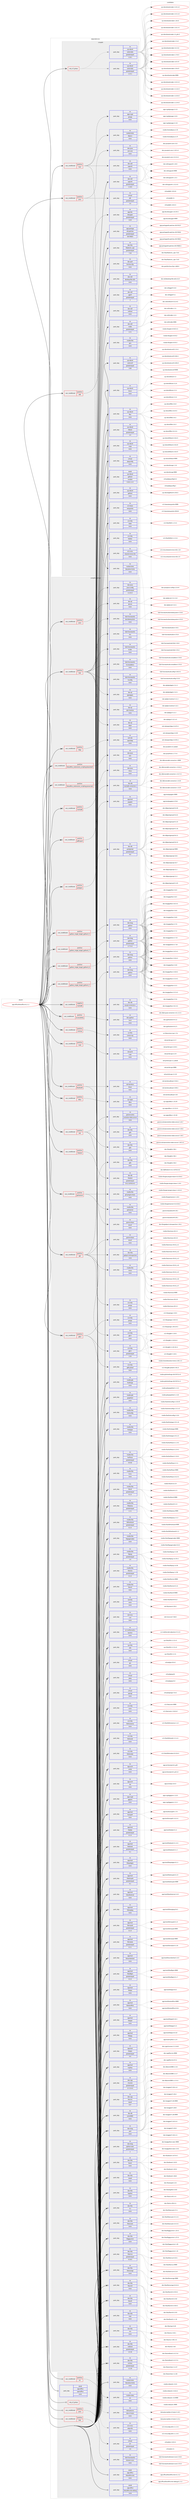 digraph prolog {

# *************
# Graph options
# *************

newrank=true;
concentrate=true;
compound=true;
graph [rankdir=LR,fontname=Helvetica,fontsize=10,ranksep=1.5];#, ranksep=2.5, nodesep=0.2];
edge  [arrowhead=vee];
node  [fontname=Helvetica,fontsize=10];

# **********
# The ebuild
# **********

subgraph cluster_leftcol {
color=gray;
rank=same;
label=<<i>ebuild</i>>;
id [label="app-office/libreoffice-6.2.1.1", color=red, width=4, href="../app-office/libreoffice-6.2.1.1.svg"];
}

# ****************
# The dependencies
# ****************

subgraph cluster_midcol {
color=gray;
label=<<i>dependencies</i>>;
subgraph cluster_compile {
fillcolor="#eeeeee";
style=filled;
label=<<i>compile</i>>;
subgraph any19777 {
dependency1303404 [label=<<TABLE BORDER="0" CELLBORDER="1" CELLSPACING="0" CELLPADDING="4"><TR><TD CELLPADDING="10">any_of_group</TD></TR></TABLE>>, shape=none, color=red];subgraph pack928743 {
dependency1303405 [label=<<TABLE BORDER="0" CELLBORDER="1" CELLSPACING="0" CELLPADDING="4" WIDTH="220"><TR><TD ROWSPAN="6" CELLPADDING="30">pack_dep</TD></TR><TR><TD WIDTH="110">no</TD></TR><TR><TD>sys-devel</TD></TR><TR><TD>automake</TD></TR><TR><TD>greaterequal</TD></TR><TR><TD>1.16.1</TD></TR></TABLE>>, shape=none, color=blue];
}
dependency1303404:e -> dependency1303405:w [weight=20,style="dotted",arrowhead="oinv"];
subgraph pack928744 {
dependency1303406 [label=<<TABLE BORDER="0" CELLBORDER="1" CELLSPACING="0" CELLPADDING="4" WIDTH="220"><TR><TD ROWSPAN="6" CELLPADDING="30">pack_dep</TD></TR><TR><TD WIDTH="110">no</TD></TR><TR><TD>sys-devel</TD></TR><TR><TD>automake</TD></TR><TR><TD>greaterequal</TD></TR><TR><TD>1.15.1</TD></TR></TABLE>>, shape=none, color=blue];
}
dependency1303404:e -> dependency1303406:w [weight=20,style="dotted",arrowhead="oinv"];
}
id:e -> dependency1303404:w [weight=20,style="solid",arrowhead="vee"];
subgraph cond354342 {
dependency1303407 [label=<<TABLE BORDER="0" CELLBORDER="1" CELLSPACING="0" CELLPADDING="4"><TR><TD ROWSPAN="3" CELLPADDING="10">use_conditional</TD></TR><TR><TD>positive</TD></TR><TR><TD>java</TD></TR></TABLE>>, shape=none, color=red];
subgraph pack928745 {
dependency1303408 [label=<<TABLE BORDER="0" CELLBORDER="1" CELLSPACING="0" CELLPADDING="4" WIDTH="220"><TR><TD ROWSPAN="6" CELLPADDING="30">pack_dep</TD></TR><TR><TD WIDTH="110">no</TD></TR><TR><TD>dev-java</TD></TR><TR><TD>ant-core</TD></TR><TR><TD>none</TD></TR><TR><TD></TD></TR></TABLE>>, shape=none, color=blue];
}
dependency1303407:e -> dependency1303408:w [weight=20,style="dashed",arrowhead="vee"];
subgraph pack928746 {
dependency1303409 [label=<<TABLE BORDER="0" CELLBORDER="1" CELLSPACING="0" CELLPADDING="4" WIDTH="220"><TR><TD ROWSPAN="6" CELLPADDING="30">pack_dep</TD></TR><TR><TD WIDTH="110">no</TD></TR><TR><TD>virtual</TD></TR><TR><TD>jdk</TD></TR><TR><TD>greaterequal</TD></TR><TR><TD>1.6</TD></TR></TABLE>>, shape=none, color=blue];
}
dependency1303407:e -> dependency1303409:w [weight=20,style="dashed",arrowhead="vee"];
}
id:e -> dependency1303407:w [weight=20,style="solid",arrowhead="vee"];
subgraph cond354343 {
dependency1303410 [label=<<TABLE BORDER="0" CELLBORDER="1" CELLSPACING="0" CELLPADDING="4"><TR><TD ROWSPAN="3" CELLPADDING="10">use_conditional</TD></TR><TR><TD>positive</TD></TR><TR><TD>odk</TD></TR></TABLE>>, shape=none, color=red];
subgraph pack928747 {
dependency1303411 [label=<<TABLE BORDER="0" CELLBORDER="1" CELLSPACING="0" CELLPADDING="4" WIDTH="220"><TR><TD ROWSPAN="6" CELLPADDING="30">pack_dep</TD></TR><TR><TD WIDTH="110">no</TD></TR><TR><TD>app-doc</TD></TR><TR><TD>doxygen</TD></TR><TR><TD>greaterequal</TD></TR><TR><TD>1.8.4</TD></TR></TABLE>>, shape=none, color=blue];
}
dependency1303410:e -> dependency1303411:w [weight=20,style="dashed",arrowhead="vee"];
}
id:e -> dependency1303410:w [weight=20,style="solid",arrowhead="vee"];
subgraph cond354344 {
dependency1303412 [label=<<TABLE BORDER="0" CELLBORDER="1" CELLSPACING="0" CELLPADDING="4"><TR><TD ROWSPAN="3" CELLPADDING="10">use_conditional</TD></TR><TR><TD>positive</TD></TR><TR><TD>test</TD></TR></TABLE>>, shape=none, color=red];
subgraph pack928748 {
dependency1303413 [label=<<TABLE BORDER="0" CELLBORDER="1" CELLSPACING="0" CELLPADDING="4" WIDTH="220"><TR><TD ROWSPAN="6" CELLPADDING="30">pack_dep</TD></TR><TR><TD WIDTH="110">no</TD></TR><TR><TD>app-crypt</TD></TR><TR><TD>gnupg</TD></TR><TR><TD>none</TD></TR><TR><TD></TD></TR></TABLE>>, shape=none, color=blue];
}
dependency1303412:e -> dependency1303413:w [weight=20,style="dashed",arrowhead="vee"];
subgraph pack928749 {
dependency1303414 [label=<<TABLE BORDER="0" CELLBORDER="1" CELLSPACING="0" CELLPADDING="4" WIDTH="220"><TR><TD ROWSPAN="6" CELLPADDING="30">pack_dep</TD></TR><TR><TD WIDTH="110">no</TD></TR><TR><TD>dev-util</TD></TR><TR><TD>cppunit</TD></TR><TR><TD>none</TD></TR><TR><TD></TD></TR></TABLE>>, shape=none, color=blue];
}
dependency1303412:e -> dependency1303414:w [weight=20,style="dashed",arrowhead="vee"];
subgraph pack928750 {
dependency1303415 [label=<<TABLE BORDER="0" CELLBORDER="1" CELLSPACING="0" CELLPADDING="4" WIDTH="220"><TR><TD ROWSPAN="6" CELLPADDING="30">pack_dep</TD></TR><TR><TD WIDTH="110">no</TD></TR><TR><TD>media-fonts</TD></TR><TR><TD>dejavu</TD></TR><TR><TD>none</TD></TR><TR><TD></TD></TR></TABLE>>, shape=none, color=blue];
}
dependency1303412:e -> dependency1303415:w [weight=20,style="dashed",arrowhead="vee"];
subgraph pack928751 {
dependency1303416 [label=<<TABLE BORDER="0" CELLBORDER="1" CELLSPACING="0" CELLPADDING="4" WIDTH="220"><TR><TD ROWSPAN="6" CELLPADDING="30">pack_dep</TD></TR><TR><TD WIDTH="110">no</TD></TR><TR><TD>media-fonts</TD></TR><TR><TD>liberation-fonts</TD></TR><TR><TD>none</TD></TR><TR><TD></TD></TR></TABLE>>, shape=none, color=blue];
}
dependency1303412:e -> dependency1303416:w [weight=20,style="dashed",arrowhead="vee"];
}
id:e -> dependency1303412:w [weight=20,style="solid",arrowhead="vee"];
subgraph pack928752 {
dependency1303417 [label=<<TABLE BORDER="0" CELLBORDER="1" CELLSPACING="0" CELLPADDING="4" WIDTH="220"><TR><TD ROWSPAN="6" CELLPADDING="30">pack_dep</TD></TR><TR><TD WIDTH="110">no</TD></TR><TR><TD>app-portage</TD></TR><TR><TD>elt-patches</TD></TR><TR><TD>greaterequal</TD></TR><TR><TD>20170815</TD></TR></TABLE>>, shape=none, color=blue];
}
id:e -> dependency1303417:w [weight=20,style="solid",arrowhead="vee"];
subgraph pack928753 {
dependency1303418 [label=<<TABLE BORDER="0" CELLBORDER="1" CELLSPACING="0" CELLPADDING="4" WIDTH="220"><TR><TD ROWSPAN="6" CELLPADDING="30">pack_dep</TD></TR><TR><TD WIDTH="110">no</TD></TR><TR><TD>dev-libs</TD></TR><TR><TD>libatomic_ops</TD></TR><TR><TD>greaterequal</TD></TR><TR><TD>7.2d</TD></TR></TABLE>>, shape=none, color=blue];
}
id:e -> dependency1303418:w [weight=20,style="solid",arrowhead="vee"];
subgraph pack928754 {
dependency1303419 [label=<<TABLE BORDER="0" CELLBORDER="1" CELLSPACING="0" CELLPADDING="4" WIDTH="220"><TR><TD ROWSPAN="6" CELLPADDING="30">pack_dep</TD></TR><TR><TD WIDTH="110">no</TD></TR><TR><TD>dev-perl</TD></TR><TR><TD>Archive-Zip</TD></TR><TR><TD>none</TD></TR><TR><TD></TD></TR></TABLE>>, shape=none, color=blue];
}
id:e -> dependency1303419:w [weight=20,style="solid",arrowhead="vee"];
subgraph pack928755 {
dependency1303420 [label=<<TABLE BORDER="0" CELLBORDER="1" CELLSPACING="0" CELLPADDING="4" WIDTH="220"><TR><TD ROWSPAN="6" CELLPADDING="30">pack_dep</TD></TR><TR><TD WIDTH="110">no</TD></TR><TR><TD>dev-util</TD></TR><TR><TD>cppunit</TD></TR><TR><TD>greaterequal</TD></TR><TR><TD>1.14.0</TD></TR></TABLE>>, shape=none, color=blue];
}
id:e -> dependency1303420:w [weight=20,style="solid",arrowhead="vee"];
subgraph pack928756 {
dependency1303421 [label=<<TABLE BORDER="0" CELLBORDER="1" CELLSPACING="0" CELLPADDING="4" WIDTH="220"><TR><TD ROWSPAN="6" CELLPADDING="30">pack_dep</TD></TR><TR><TD WIDTH="110">no</TD></TR><TR><TD>dev-util</TD></TR><TR><TD>desktop-file-utils</TD></TR><TR><TD>none</TD></TR><TR><TD></TD></TR></TABLE>>, shape=none, color=blue];
}
id:e -> dependency1303421:w [weight=20,style="solid",arrowhead="vee"];
subgraph pack928757 {
dependency1303422 [label=<<TABLE BORDER="0" CELLBORDER="1" CELLSPACING="0" CELLPADDING="4" WIDTH="220"><TR><TD ROWSPAN="6" CELLPADDING="30">pack_dep</TD></TR><TR><TD WIDTH="110">no</TD></TR><TR><TD>dev-util</TD></TR><TR><TD>gperf</TD></TR><TR><TD>greaterequal</TD></TR><TR><TD>3</TD></TR></TABLE>>, shape=none, color=blue];
}
id:e -> dependency1303422:w [weight=20,style="solid",arrowhead="vee"];
subgraph pack928758 {
dependency1303423 [label=<<TABLE BORDER="0" CELLBORDER="1" CELLSPACING="0" CELLPADDING="4" WIDTH="220"><TR><TD ROWSPAN="6" CELLPADDING="30">pack_dep</TD></TR><TR><TD WIDTH="110">no</TD></TR><TR><TD>dev-util</TD></TR><TR><TD>intltool</TD></TR><TR><TD>none</TD></TR><TR><TD></TD></TR></TABLE>>, shape=none, color=blue];
}
id:e -> dependency1303423:w [weight=20,style="solid",arrowhead="vee"];
subgraph pack928759 {
dependency1303424 [label=<<TABLE BORDER="0" CELLBORDER="1" CELLSPACING="0" CELLPADDING="4" WIDTH="220"><TR><TD ROWSPAN="6" CELLPADDING="30">pack_dep</TD></TR><TR><TD WIDTH="110">no</TD></TR><TR><TD>dev-util</TD></TR><TR><TD>mdds</TD></TR><TR><TD>greaterequal</TD></TR><TR><TD>1.4.1</TD></TR></TABLE>>, shape=none, color=blue];
}
id:e -> dependency1303424:w [weight=20,style="solid",arrowhead="vee"];
subgraph pack928760 {
dependency1303425 [label=<<TABLE BORDER="0" CELLBORDER="1" CELLSPACING="0" CELLPADDING="4" WIDTH="220"><TR><TD ROWSPAN="6" CELLPADDING="30">pack_dep</TD></TR><TR><TD WIDTH="110">no</TD></TR><TR><TD>media-libs</TD></TR><TR><TD>glm</TD></TR><TR><TD>none</TD></TR><TR><TD></TD></TR></TABLE>>, shape=none, color=blue];
}
id:e -> dependency1303425:w [weight=20,style="solid",arrowhead="vee"];
subgraph pack928761 {
dependency1303426 [label=<<TABLE BORDER="0" CELLBORDER="1" CELLSPACING="0" CELLPADDING="4" WIDTH="220"><TR><TD ROWSPAN="6" CELLPADDING="30">pack_dep</TD></TR><TR><TD WIDTH="110">no</TD></TR><TR><TD>sys-devel</TD></TR><TR><TD>autoconf</TD></TR><TR><TD>greaterequal</TD></TR><TR><TD>2.69</TD></TR></TABLE>>, shape=none, color=blue];
}
id:e -> dependency1303426:w [weight=20,style="solid",arrowhead="vee"];
subgraph pack928762 {
dependency1303427 [label=<<TABLE BORDER="0" CELLBORDER="1" CELLSPACING="0" CELLPADDING="4" WIDTH="220"><TR><TD ROWSPAN="6" CELLPADDING="30">pack_dep</TD></TR><TR><TD WIDTH="110">no</TD></TR><TR><TD>sys-devel</TD></TR><TR><TD>bison</TD></TR><TR><TD>none</TD></TR><TR><TD></TD></TR></TABLE>>, shape=none, color=blue];
}
id:e -> dependency1303427:w [weight=20,style="solid",arrowhead="vee"];
subgraph pack928763 {
dependency1303428 [label=<<TABLE BORDER="0" CELLBORDER="1" CELLSPACING="0" CELLPADDING="4" WIDTH="220"><TR><TD ROWSPAN="6" CELLPADDING="30">pack_dep</TD></TR><TR><TD WIDTH="110">no</TD></TR><TR><TD>sys-devel</TD></TR><TR><TD>flex</TD></TR><TR><TD>none</TD></TR><TR><TD></TD></TR></TABLE>>, shape=none, color=blue];
}
id:e -> dependency1303428:w [weight=20,style="solid",arrowhead="vee"];
subgraph pack928764 {
dependency1303429 [label=<<TABLE BORDER="0" CELLBORDER="1" CELLSPACING="0" CELLPADDING="4" WIDTH="220"><TR><TD ROWSPAN="6" CELLPADDING="30">pack_dep</TD></TR><TR><TD WIDTH="110">no</TD></TR><TR><TD>sys-devel</TD></TR><TR><TD>gettext</TD></TR><TR><TD>none</TD></TR><TR><TD></TD></TR></TABLE>>, shape=none, color=blue];
}
id:e -> dependency1303429:w [weight=20,style="solid",arrowhead="vee"];
subgraph pack928765 {
dependency1303430 [label=<<TABLE BORDER="0" CELLBORDER="1" CELLSPACING="0" CELLPADDING="4" WIDTH="220"><TR><TD ROWSPAN="6" CELLPADDING="30">pack_dep</TD></TR><TR><TD WIDTH="110">no</TD></TR><TR><TD>sys-devel</TD></TR><TR><TD>libtool</TD></TR><TR><TD>greaterequal</TD></TR><TR><TD>2.4</TD></TR></TABLE>>, shape=none, color=blue];
}
id:e -> dependency1303430:w [weight=20,style="solid",arrowhead="vee"];
subgraph pack928766 {
dependency1303431 [label=<<TABLE BORDER="0" CELLBORDER="1" CELLSPACING="0" CELLPADDING="4" WIDTH="220"><TR><TD ROWSPAN="6" CELLPADDING="30">pack_dep</TD></TR><TR><TD WIDTH="110">no</TD></TR><TR><TD>sys-devel</TD></TR><TR><TD>ucpp</TD></TR><TR><TD>none</TD></TR><TR><TD></TD></TR></TABLE>>, shape=none, color=blue];
}
id:e -> dependency1303431:w [weight=20,style="solid",arrowhead="vee"];
subgraph pack928767 {
dependency1303432 [label=<<TABLE BORDER="0" CELLBORDER="1" CELLSPACING="0" CELLPADDING="4" WIDTH="220"><TR><TD ROWSPAN="6" CELLPADDING="30">pack_dep</TD></TR><TR><TD WIDTH="110">no</TD></TR><TR><TD>virtual</TD></TR><TR><TD>pkgconfig</TD></TR><TR><TD>none</TD></TR><TR><TD></TD></TR></TABLE>>, shape=none, color=blue];
}
id:e -> dependency1303432:w [weight=20,style="solid",arrowhead="vee"];
subgraph pack928768 {
dependency1303433 [label=<<TABLE BORDER="0" CELLBORDER="1" CELLSPACING="0" CELLPADDING="4" WIDTH="220"><TR><TD ROWSPAN="6" CELLPADDING="30">pack_dep</TD></TR><TR><TD WIDTH="110">no</TD></TR><TR><TD>x11-base</TD></TR><TR><TD>xorg-proto</TD></TR><TR><TD>none</TD></TR><TR><TD></TD></TR></TABLE>>, shape=none, color=blue];
}
id:e -> dependency1303433:w [weight=20,style="solid",arrowhead="vee"];
subgraph pack928769 {
dependency1303434 [label=<<TABLE BORDER="0" CELLBORDER="1" CELLSPACING="0" CELLPADDING="4" WIDTH="220"><TR><TD ROWSPAN="6" CELLPADDING="30">pack_dep</TD></TR><TR><TD WIDTH="110">no</TD></TR><TR><TD>x11-libs</TD></TR><TR><TD>libXt</TD></TR><TR><TD>none</TD></TR><TR><TD></TD></TR></TABLE>>, shape=none, color=blue];
}
id:e -> dependency1303434:w [weight=20,style="solid",arrowhead="vee"];
subgraph pack928770 {
dependency1303435 [label=<<TABLE BORDER="0" CELLBORDER="1" CELLSPACING="0" CELLPADDING="4" WIDTH="220"><TR><TD ROWSPAN="6" CELLPADDING="30">pack_dep</TD></TR><TR><TD WIDTH="110">no</TD></TR><TR><TD>x11-libs</TD></TR><TR><TD>libXtst</TD></TR><TR><TD>none</TD></TR><TR><TD></TD></TR></TABLE>>, shape=none, color=blue];
}
id:e -> dependency1303435:w [weight=20,style="solid",arrowhead="vee"];
subgraph pack928771 {
dependency1303436 [label=<<TABLE BORDER="0" CELLBORDER="1" CELLSPACING="0" CELLPADDING="4" WIDTH="220"><TR><TD ROWSPAN="6" CELLPADDING="30">pack_dep</TD></TR><TR><TD WIDTH="110">no</TD></TR><TR><TD>x11-misc</TD></TR><TR><TD>shared-mime-info</TD></TR><TR><TD>none</TD></TR><TR><TD></TD></TR></TABLE>>, shape=none, color=blue];
}
id:e -> dependency1303436:w [weight=20,style="solid",arrowhead="vee"];
subgraph pack928772 {
dependency1303437 [label=<<TABLE BORDER="0" CELLBORDER="1" CELLSPACING="0" CELLPADDING="4" WIDTH="220"><TR><TD ROWSPAN="6" CELLPADDING="30">pack_dep</TD></TR><TR><TD WIDTH="110">weak</TD></TR><TR><TD>sys-devel</TD></TR><TR><TD>gettext</TD></TR><TR><TD>smaller</TD></TR><TR><TD>0.18.1.1-r3</TD></TR></TABLE>>, shape=none, color=blue];
}
id:e -> dependency1303437:w [weight=20,style="solid",arrowhead="vee"];
}
subgraph cluster_compileandrun {
fillcolor="#eeeeee";
style=filled;
label=<<i>compile and run</i>>;
subgraph cond354345 {
dependency1303438 [label=<<TABLE BORDER="0" CELLBORDER="1" CELLSPACING="0" CELLPADDING="4"><TR><TD ROWSPAN="3" CELLPADDING="10">use_conditional</TD></TR><TR><TD>negative</TD></TR><TR><TD>mariadb</TD></TR></TABLE>>, shape=none, color=red];
subgraph pack928773 {
dependency1303439 [label=<<TABLE BORDER="0" CELLBORDER="1" CELLSPACING="0" CELLPADDING="4" WIDTH="220"><TR><TD ROWSPAN="6" CELLPADDING="30">pack_dep</TD></TR><TR><TD WIDTH="110">no</TD></TR><TR><TD>dev-db</TD></TR><TR><TD>mysql-connector-c</TD></TR><TR><TD>none</TD></TR><TR><TD></TD></TR></TABLE>>, shape=none, color=blue];
}
dependency1303438:e -> dependency1303439:w [weight=20,style="dashed",arrowhead="vee"];
}
id:e -> dependency1303438:w [weight=20,style="solid",arrowhead="odotvee"];
subgraph cond354346 {
dependency1303440 [label=<<TABLE BORDER="0" CELLBORDER="1" CELLSPACING="0" CELLPADDING="4"><TR><TD ROWSPAN="3" CELLPADDING="10">use_conditional</TD></TR><TR><TD>positive</TD></TR><TR><TD>accessibility</TD></TR></TABLE>>, shape=none, color=red];
subgraph pack928774 {
dependency1303441 [label=<<TABLE BORDER="0" CELLBORDER="1" CELLSPACING="0" CELLPADDING="4" WIDTH="220"><TR><TD ROWSPAN="6" CELLPADDING="30">pack_dep</TD></TR><TR><TD WIDTH="110">no</TD></TR><TR><TD>dev-python</TD></TR><TR><TD>lxml</TD></TR><TR><TD>none</TD></TR><TR><TD></TD></TR></TABLE>>, shape=none, color=blue];
}
dependency1303440:e -> dependency1303441:w [weight=20,style="dashed",arrowhead="vee"];
}
id:e -> dependency1303440:w [weight=20,style="solid",arrowhead="odotvee"];
subgraph cond354347 {
dependency1303442 [label=<<TABLE BORDER="0" CELLBORDER="1" CELLSPACING="0" CELLPADDING="4"><TR><TD ROWSPAN="3" CELLPADDING="10">use_conditional</TD></TR><TR><TD>positive</TD></TR><TR><TD>bluetooth</TD></TR></TABLE>>, shape=none, color=red];
subgraph pack928775 {
dependency1303443 [label=<<TABLE BORDER="0" CELLBORDER="1" CELLSPACING="0" CELLPADDING="4" WIDTH="220"><TR><TD ROWSPAN="6" CELLPADDING="30">pack_dep</TD></TR><TR><TD WIDTH="110">no</TD></TR><TR><TD>dev-libs</TD></TR><TR><TD>glib</TD></TR><TR><TD>none</TD></TR><TR><TD></TD></TR></TABLE>>, shape=none, color=blue];
}
dependency1303442:e -> dependency1303443:w [weight=20,style="dashed",arrowhead="vee"];
subgraph pack928776 {
dependency1303444 [label=<<TABLE BORDER="0" CELLBORDER="1" CELLSPACING="0" CELLPADDING="4" WIDTH="220"><TR><TD ROWSPAN="6" CELLPADDING="30">pack_dep</TD></TR><TR><TD WIDTH="110">no</TD></TR><TR><TD>net-wireless</TD></TR><TR><TD>bluez</TD></TR><TR><TD>none</TD></TR><TR><TD></TD></TR></TABLE>>, shape=none, color=blue];
}
dependency1303442:e -> dependency1303444:w [weight=20,style="dashed",arrowhead="vee"];
}
id:e -> dependency1303442:w [weight=20,style="solid",arrowhead="odotvee"];
subgraph cond354348 {
dependency1303445 [label=<<TABLE BORDER="0" CELLBORDER="1" CELLSPACING="0" CELLPADDING="4"><TR><TD ROWSPAN="3" CELLPADDING="10">use_conditional</TD></TR><TR><TD>positive</TD></TR><TR><TD>coinmp</TD></TR></TABLE>>, shape=none, color=red];
subgraph pack928777 {
dependency1303446 [label=<<TABLE BORDER="0" CELLBORDER="1" CELLSPACING="0" CELLPADDING="4" WIDTH="220"><TR><TD ROWSPAN="6" CELLPADDING="30">pack_dep</TD></TR><TR><TD WIDTH="110">no</TD></TR><TR><TD>sci-libs</TD></TR><TR><TD>coinor-mp</TD></TR><TR><TD>none</TD></TR><TR><TD></TD></TR></TABLE>>, shape=none, color=blue];
}
dependency1303445:e -> dependency1303446:w [weight=20,style="dashed",arrowhead="vee"];
}
id:e -> dependency1303445:w [weight=20,style="solid",arrowhead="odotvee"];
subgraph cond354349 {
dependency1303447 [label=<<TABLE BORDER="0" CELLBORDER="1" CELLSPACING="0" CELLPADDING="4"><TR><TD ROWSPAN="3" CELLPADDING="10">use_conditional</TD></TR><TR><TD>positive</TD></TR><TR><TD>cups</TD></TR></TABLE>>, shape=none, color=red];
subgraph pack928778 {
dependency1303448 [label=<<TABLE BORDER="0" CELLBORDER="1" CELLSPACING="0" CELLPADDING="4" WIDTH="220"><TR><TD ROWSPAN="6" CELLPADDING="30">pack_dep</TD></TR><TR><TD WIDTH="110">no</TD></TR><TR><TD>net-print</TD></TR><TR><TD>cups</TD></TR><TR><TD>none</TD></TR><TR><TD></TD></TR></TABLE>>, shape=none, color=blue];
}
dependency1303447:e -> dependency1303448:w [weight=20,style="dashed",arrowhead="vee"];
}
id:e -> dependency1303447:w [weight=20,style="solid",arrowhead="odotvee"];
subgraph cond354350 {
dependency1303449 [label=<<TABLE BORDER="0" CELLBORDER="1" CELLSPACING="0" CELLPADDING="4"><TR><TD ROWSPAN="3" CELLPADDING="10">use_conditional</TD></TR><TR><TD>positive</TD></TR><TR><TD>dbus</TD></TR></TABLE>>, shape=none, color=red];
subgraph pack928779 {
dependency1303450 [label=<<TABLE BORDER="0" CELLBORDER="1" CELLSPACING="0" CELLPADDING="4" WIDTH="220"><TR><TD ROWSPAN="6" CELLPADDING="30">pack_dep</TD></TR><TR><TD WIDTH="110">no</TD></TR><TR><TD>sys-apps</TD></TR><TR><TD>dbus</TD></TR><TR><TD>none</TD></TR><TR><TD></TD></TR></TABLE>>, shape=none, color=blue];
}
dependency1303449:e -> dependency1303450:w [weight=20,style="dashed",arrowhead="vee"];
}
id:e -> dependency1303449:w [weight=20,style="solid",arrowhead="odotvee"];
subgraph cond354351 {
dependency1303451 [label=<<TABLE BORDER="0" CELLBORDER="1" CELLSPACING="0" CELLPADDING="4"><TR><TD ROWSPAN="3" CELLPADDING="10">use_conditional</TD></TR><TR><TD>positive</TD></TR><TR><TD>eds</TD></TR></TABLE>>, shape=none, color=red];
subgraph pack928780 {
dependency1303452 [label=<<TABLE BORDER="0" CELLBORDER="1" CELLSPACING="0" CELLPADDING="4" WIDTH="220"><TR><TD ROWSPAN="6" CELLPADDING="30">pack_dep</TD></TR><TR><TD WIDTH="110">no</TD></TR><TR><TD>dev-libs</TD></TR><TR><TD>glib</TD></TR><TR><TD>none</TD></TR><TR><TD></TD></TR></TABLE>>, shape=none, color=blue];
}
dependency1303451:e -> dependency1303452:w [weight=20,style="dashed",arrowhead="vee"];
subgraph pack928781 {
dependency1303453 [label=<<TABLE BORDER="0" CELLBORDER="1" CELLSPACING="0" CELLPADDING="4" WIDTH="220"><TR><TD ROWSPAN="6" CELLPADDING="30">pack_dep</TD></TR><TR><TD WIDTH="110">no</TD></TR><TR><TD>gnome-base</TD></TR><TR><TD>dconf</TD></TR><TR><TD>none</TD></TR><TR><TD></TD></TR></TABLE>>, shape=none, color=blue];
}
dependency1303451:e -> dependency1303453:w [weight=20,style="dashed",arrowhead="vee"];
subgraph pack928782 {
dependency1303454 [label=<<TABLE BORDER="0" CELLBORDER="1" CELLSPACING="0" CELLPADDING="4" WIDTH="220"><TR><TD ROWSPAN="6" CELLPADDING="30">pack_dep</TD></TR><TR><TD WIDTH="110">no</TD></TR><TR><TD>gnome-extra</TD></TR><TR><TD>evolution-data-server</TD></TR><TR><TD>none</TD></TR><TR><TD></TD></TR></TABLE>>, shape=none, color=blue];
}
dependency1303451:e -> dependency1303454:w [weight=20,style="dashed",arrowhead="vee"];
}
id:e -> dependency1303451:w [weight=20,style="solid",arrowhead="odotvee"];
subgraph cond354352 {
dependency1303455 [label=<<TABLE BORDER="0" CELLBORDER="1" CELLSPACING="0" CELLPADDING="4"><TR><TD ROWSPAN="3" CELLPADDING="10">use_conditional</TD></TR><TR><TD>positive</TD></TR><TR><TD>firebird</TD></TR></TABLE>>, shape=none, color=red];
subgraph pack928783 {
dependency1303456 [label=<<TABLE BORDER="0" CELLBORDER="1" CELLSPACING="0" CELLPADDING="4" WIDTH="220"><TR><TD ROWSPAN="6" CELLPADDING="30">pack_dep</TD></TR><TR><TD WIDTH="110">no</TD></TR><TR><TD>dev-db</TD></TR><TR><TD>firebird</TD></TR><TR><TD>greaterequal</TD></TR><TR><TD>3.0.2.32703.0-r1</TD></TR></TABLE>>, shape=none, color=blue];
}
dependency1303455:e -> dependency1303456:w [weight=20,style="dashed",arrowhead="vee"];
}
id:e -> dependency1303455:w [weight=20,style="solid",arrowhead="odotvee"];
subgraph cond354353 {
dependency1303457 [label=<<TABLE BORDER="0" CELLBORDER="1" CELLSPACING="0" CELLPADDING="4"><TR><TD ROWSPAN="3" CELLPADDING="10">use_conditional</TD></TR><TR><TD>positive</TD></TR><TR><TD>gstreamer</TD></TR></TABLE>>, shape=none, color=red];
subgraph pack928784 {
dependency1303458 [label=<<TABLE BORDER="0" CELLBORDER="1" CELLSPACING="0" CELLPADDING="4" WIDTH="220"><TR><TD ROWSPAN="6" CELLPADDING="30">pack_dep</TD></TR><TR><TD WIDTH="110">no</TD></TR><TR><TD>media-libs</TD></TR><TR><TD>gstreamer</TD></TR><TR><TD>none</TD></TR><TR><TD></TD></TR></TABLE>>, shape=none, color=blue];
}
dependency1303457:e -> dependency1303458:w [weight=20,style="dashed",arrowhead="vee"];
subgraph pack928785 {
dependency1303459 [label=<<TABLE BORDER="0" CELLBORDER="1" CELLSPACING="0" CELLPADDING="4" WIDTH="220"><TR><TD ROWSPAN="6" CELLPADDING="30">pack_dep</TD></TR><TR><TD WIDTH="110">no</TD></TR><TR><TD>media-libs</TD></TR><TR><TD>gst-plugins-base</TD></TR><TR><TD>none</TD></TR><TR><TD></TD></TR></TABLE>>, shape=none, color=blue];
}
dependency1303457:e -> dependency1303459:w [weight=20,style="dashed",arrowhead="vee"];
}
id:e -> dependency1303457:w [weight=20,style="solid",arrowhead="odotvee"];
subgraph cond354354 {
dependency1303460 [label=<<TABLE BORDER="0" CELLBORDER="1" CELLSPACING="0" CELLPADDING="4"><TR><TD ROWSPAN="3" CELLPADDING="10">use_conditional</TD></TR><TR><TD>positive</TD></TR><TR><TD>gtk</TD></TR></TABLE>>, shape=none, color=red];
subgraph pack928786 {
dependency1303461 [label=<<TABLE BORDER="0" CELLBORDER="1" CELLSPACING="0" CELLPADDING="4" WIDTH="220"><TR><TD ROWSPAN="6" CELLPADDING="30">pack_dep</TD></TR><TR><TD WIDTH="110">no</TD></TR><TR><TD>dev-libs</TD></TR><TR><TD>glib</TD></TR><TR><TD>none</TD></TR><TR><TD></TD></TR></TABLE>>, shape=none, color=blue];
}
dependency1303460:e -> dependency1303461:w [weight=20,style="dashed",arrowhead="vee"];
subgraph pack928787 {
dependency1303462 [label=<<TABLE BORDER="0" CELLBORDER="1" CELLSPACING="0" CELLPADDING="4" WIDTH="220"><TR><TD ROWSPAN="6" CELLPADDING="30">pack_dep</TD></TR><TR><TD WIDTH="110">no</TD></TR><TR><TD>dev-libs</TD></TR><TR><TD>gobject-introspection</TD></TR><TR><TD>none</TD></TR><TR><TD></TD></TR></TABLE>>, shape=none, color=blue];
}
dependency1303460:e -> dependency1303462:w [weight=20,style="dashed",arrowhead="vee"];
subgraph pack928788 {
dependency1303463 [label=<<TABLE BORDER="0" CELLBORDER="1" CELLSPACING="0" CELLPADDING="4" WIDTH="220"><TR><TD ROWSPAN="6" CELLPADDING="30">pack_dep</TD></TR><TR><TD WIDTH="110">no</TD></TR><TR><TD>gnome-base</TD></TR><TR><TD>dconf</TD></TR><TR><TD>none</TD></TR><TR><TD></TD></TR></TABLE>>, shape=none, color=blue];
}
dependency1303460:e -> dependency1303463:w [weight=20,style="dashed",arrowhead="vee"];
subgraph pack928789 {
dependency1303464 [label=<<TABLE BORDER="0" CELLBORDER="1" CELLSPACING="0" CELLPADDING="4" WIDTH="220"><TR><TD ROWSPAN="6" CELLPADDING="30">pack_dep</TD></TR><TR><TD WIDTH="110">no</TD></TR><TR><TD>media-libs</TD></TR><TR><TD>mesa</TD></TR><TR><TD>none</TD></TR><TR><TD></TD></TR></TABLE>>, shape=none, color=blue];
}
dependency1303460:e -> dependency1303464:w [weight=20,style="dashed",arrowhead="vee"];
subgraph pack928790 {
dependency1303465 [label=<<TABLE BORDER="0" CELLBORDER="1" CELLSPACING="0" CELLPADDING="4" WIDTH="220"><TR><TD ROWSPAN="6" CELLPADDING="30">pack_dep</TD></TR><TR><TD WIDTH="110">no</TD></TR><TR><TD>x11-libs</TD></TR><TR><TD>gtk+</TD></TR><TR><TD>none</TD></TR><TR><TD></TD></TR></TABLE>>, shape=none, color=blue];
}
dependency1303460:e -> dependency1303465:w [weight=20,style="dashed",arrowhead="vee"];
subgraph pack928791 {
dependency1303466 [label=<<TABLE BORDER="0" CELLBORDER="1" CELLSPACING="0" CELLPADDING="4" WIDTH="220"><TR><TD ROWSPAN="6" CELLPADDING="30">pack_dep</TD></TR><TR><TD WIDTH="110">no</TD></TR><TR><TD>x11-libs</TD></TR><TR><TD>pango</TD></TR><TR><TD>none</TD></TR><TR><TD></TD></TR></TABLE>>, shape=none, color=blue];
}
dependency1303460:e -> dependency1303466:w [weight=20,style="dashed",arrowhead="vee"];
}
id:e -> dependency1303460:w [weight=20,style="solid",arrowhead="odotvee"];
subgraph cond354355 {
dependency1303467 [label=<<TABLE BORDER="0" CELLBORDER="1" CELLSPACING="0" CELLPADDING="4"><TR><TD ROWSPAN="3" CELLPADDING="10">use_conditional</TD></TR><TR><TD>positive</TD></TR><TR><TD>gtk2</TD></TR></TABLE>>, shape=none, color=red];
subgraph pack928792 {
dependency1303468 [label=<<TABLE BORDER="0" CELLBORDER="1" CELLSPACING="0" CELLPADDING="4" WIDTH="220"><TR><TD ROWSPAN="6" CELLPADDING="30">pack_dep</TD></TR><TR><TD WIDTH="110">no</TD></TR><TR><TD>x11-libs</TD></TR><TR><TD>gdk-pixbuf</TD></TR><TR><TD>none</TD></TR><TR><TD></TD></TR></TABLE>>, shape=none, color=blue];
}
dependency1303467:e -> dependency1303468:w [weight=20,style="dashed",arrowhead="vee"];
subgraph pack928793 {
dependency1303469 [label=<<TABLE BORDER="0" CELLBORDER="1" CELLSPACING="0" CELLPADDING="4" WIDTH="220"><TR><TD ROWSPAN="6" CELLPADDING="30">pack_dep</TD></TR><TR><TD WIDTH="110">no</TD></TR><TR><TD>x11-libs</TD></TR><TR><TD>gtk+</TD></TR><TR><TD>greaterequal</TD></TR><TR><TD>2.24</TD></TR></TABLE>>, shape=none, color=blue];
}
dependency1303467:e -> dependency1303469:w [weight=20,style="dashed",arrowhead="vee"];
subgraph pack928794 {
dependency1303470 [label=<<TABLE BORDER="0" CELLBORDER="1" CELLSPACING="0" CELLPADDING="4" WIDTH="220"><TR><TD ROWSPAN="6" CELLPADDING="30">pack_dep</TD></TR><TR><TD WIDTH="110">no</TD></TR><TR><TD>x11-libs</TD></TR><TR><TD>pango</TD></TR><TR><TD>none</TD></TR><TR><TD></TD></TR></TABLE>>, shape=none, color=blue];
}
dependency1303467:e -> dependency1303470:w [weight=20,style="dashed",arrowhead="vee"];
}
id:e -> dependency1303467:w [weight=20,style="solid",arrowhead="odotvee"];
subgraph cond354356 {
dependency1303471 [label=<<TABLE BORDER="0" CELLBORDER="1" CELLSPACING="0" CELLPADDING="4"><TR><TD ROWSPAN="3" CELLPADDING="10">use_conditional</TD></TR><TR><TD>positive</TD></TR><TR><TD>java</TD></TR></TABLE>>, shape=none, color=red];
subgraph pack928795 {
dependency1303472 [label=<<TABLE BORDER="0" CELLBORDER="1" CELLSPACING="0" CELLPADDING="4" WIDTH="220"><TR><TD ROWSPAN="6" CELLPADDING="30">pack_dep</TD></TR><TR><TD WIDTH="110">no</TD></TR><TR><TD>dev-java</TD></TR><TR><TD>java-config</TD></TR><TR><TD>greaterequal</TD></TR><TR><TD>2.2.0-r3</TD></TR></TABLE>>, shape=none, color=blue];
}
dependency1303471:e -> dependency1303472:w [weight=20,style="dashed",arrowhead="vee"];
}
id:e -> dependency1303471:w [weight=20,style="solid",arrowhead="odotvee"];
subgraph cond354357 {
dependency1303473 [label=<<TABLE BORDER="0" CELLBORDER="1" CELLSPACING="0" CELLPADDING="4"><TR><TD ROWSPAN="3" CELLPADDING="10">use_conditional</TD></TR><TR><TD>positive</TD></TR><TR><TD>kde</TD></TR></TABLE>>, shape=none, color=red];
subgraph pack928796 {
dependency1303474 [label=<<TABLE BORDER="0" CELLBORDER="1" CELLSPACING="0" CELLPADDING="4" WIDTH="220"><TR><TD ROWSPAN="6" CELLPADDING="30">pack_dep</TD></TR><TR><TD WIDTH="110">no</TD></TR><TR><TD>dev-qt</TD></TR><TR><TD>qtcore</TD></TR><TR><TD>none</TD></TR><TR><TD></TD></TR></TABLE>>, shape=none, color=blue];
}
dependency1303473:e -> dependency1303474:w [weight=20,style="dashed",arrowhead="vee"];
subgraph pack928797 {
dependency1303475 [label=<<TABLE BORDER="0" CELLBORDER="1" CELLSPACING="0" CELLPADDING="4" WIDTH="220"><TR><TD ROWSPAN="6" CELLPADDING="30">pack_dep</TD></TR><TR><TD WIDTH="110">no</TD></TR><TR><TD>dev-qt</TD></TR><TR><TD>qtgui</TD></TR><TR><TD>none</TD></TR><TR><TD></TD></TR></TABLE>>, shape=none, color=blue];
}
dependency1303473:e -> dependency1303475:w [weight=20,style="dashed",arrowhead="vee"];
subgraph pack928798 {
dependency1303476 [label=<<TABLE BORDER="0" CELLBORDER="1" CELLSPACING="0" CELLPADDING="4" WIDTH="220"><TR><TD ROWSPAN="6" CELLPADDING="30">pack_dep</TD></TR><TR><TD WIDTH="110">no</TD></TR><TR><TD>dev-qt</TD></TR><TR><TD>qtx11extras</TD></TR><TR><TD>none</TD></TR><TR><TD></TD></TR></TABLE>>, shape=none, color=blue];
}
dependency1303473:e -> dependency1303476:w [weight=20,style="dashed",arrowhead="vee"];
subgraph pack928799 {
dependency1303477 [label=<<TABLE BORDER="0" CELLBORDER="1" CELLSPACING="0" CELLPADDING="4" WIDTH="220"><TR><TD ROWSPAN="6" CELLPADDING="30">pack_dep</TD></TR><TR><TD WIDTH="110">no</TD></TR><TR><TD>dev-qt</TD></TR><TR><TD>qtwidgets</TD></TR><TR><TD>none</TD></TR><TR><TD></TD></TR></TABLE>>, shape=none, color=blue];
}
dependency1303473:e -> dependency1303477:w [weight=20,style="dashed",arrowhead="vee"];
subgraph pack928800 {
dependency1303478 [label=<<TABLE BORDER="0" CELLBORDER="1" CELLSPACING="0" CELLPADDING="4" WIDTH="220"><TR><TD ROWSPAN="6" CELLPADDING="30">pack_dep</TD></TR><TR><TD WIDTH="110">no</TD></TR><TR><TD>kde-frameworks</TD></TR><TR><TD>kconfig</TD></TR><TR><TD>none</TD></TR><TR><TD></TD></TR></TABLE>>, shape=none, color=blue];
}
dependency1303473:e -> dependency1303478:w [weight=20,style="dashed",arrowhead="vee"];
subgraph pack928801 {
dependency1303479 [label=<<TABLE BORDER="0" CELLBORDER="1" CELLSPACING="0" CELLPADDING="4" WIDTH="220"><TR><TD ROWSPAN="6" CELLPADDING="30">pack_dep</TD></TR><TR><TD WIDTH="110">no</TD></TR><TR><TD>kde-frameworks</TD></TR><TR><TD>kcoreaddons</TD></TR><TR><TD>none</TD></TR><TR><TD></TD></TR></TABLE>>, shape=none, color=blue];
}
dependency1303473:e -> dependency1303479:w [weight=20,style="dashed",arrowhead="vee"];
subgraph pack928802 {
dependency1303480 [label=<<TABLE BORDER="0" CELLBORDER="1" CELLSPACING="0" CELLPADDING="4" WIDTH="220"><TR><TD ROWSPAN="6" CELLPADDING="30">pack_dep</TD></TR><TR><TD WIDTH="110">no</TD></TR><TR><TD>kde-frameworks</TD></TR><TR><TD>ki18n</TD></TR><TR><TD>none</TD></TR><TR><TD></TD></TR></TABLE>>, shape=none, color=blue];
}
dependency1303473:e -> dependency1303480:w [weight=20,style="dashed",arrowhead="vee"];
subgraph pack928803 {
dependency1303481 [label=<<TABLE BORDER="0" CELLBORDER="1" CELLSPACING="0" CELLPADDING="4" WIDTH="220"><TR><TD ROWSPAN="6" CELLPADDING="30">pack_dep</TD></TR><TR><TD WIDTH="110">no</TD></TR><TR><TD>kde-frameworks</TD></TR><TR><TD>kio</TD></TR><TR><TD>none</TD></TR><TR><TD></TD></TR></TABLE>>, shape=none, color=blue];
}
dependency1303473:e -> dependency1303481:w [weight=20,style="dashed",arrowhead="vee"];
subgraph pack928804 {
dependency1303482 [label=<<TABLE BORDER="0" CELLBORDER="1" CELLSPACING="0" CELLPADDING="4" WIDTH="220"><TR><TD ROWSPAN="6" CELLPADDING="30">pack_dep</TD></TR><TR><TD WIDTH="110">no</TD></TR><TR><TD>kde-frameworks</TD></TR><TR><TD>kwindowsystem</TD></TR><TR><TD>none</TD></TR><TR><TD></TD></TR></TABLE>>, shape=none, color=blue];
}
dependency1303473:e -> dependency1303482:w [weight=20,style="dashed",arrowhead="vee"];
}
id:e -> dependency1303473:w [weight=20,style="solid",arrowhead="odotvee"];
subgraph cond354358 {
dependency1303483 [label=<<TABLE BORDER="0" CELLBORDER="1" CELLSPACING="0" CELLPADDING="4"><TR><TD ROWSPAN="3" CELLPADDING="10">use_conditional</TD></TR><TR><TD>positive</TD></TR><TR><TD>ldap</TD></TR></TABLE>>, shape=none, color=red];
subgraph pack928805 {
dependency1303484 [label=<<TABLE BORDER="0" CELLBORDER="1" CELLSPACING="0" CELLPADDING="4" WIDTH="220"><TR><TD ROWSPAN="6" CELLPADDING="30">pack_dep</TD></TR><TR><TD WIDTH="110">no</TD></TR><TR><TD>net-nds</TD></TR><TR><TD>openldap</TD></TR><TR><TD>none</TD></TR><TR><TD></TD></TR></TABLE>>, shape=none, color=blue];
}
dependency1303483:e -> dependency1303484:w [weight=20,style="dashed",arrowhead="vee"];
}
id:e -> dependency1303483:w [weight=20,style="solid",arrowhead="odotvee"];
subgraph cond354359 {
dependency1303485 [label=<<TABLE BORDER="0" CELLBORDER="1" CELLSPACING="0" CELLPADDING="4"><TR><TD ROWSPAN="3" CELLPADDING="10">use_conditional</TD></TR><TR><TD>positive</TD></TR><TR><TD>libreoffice_extensions_scripting-beanshell</TD></TR></TABLE>>, shape=none, color=red];
subgraph pack928806 {
dependency1303486 [label=<<TABLE BORDER="0" CELLBORDER="1" CELLSPACING="0" CELLPADDING="4" WIDTH="220"><TR><TD ROWSPAN="6" CELLPADDING="30">pack_dep</TD></TR><TR><TD WIDTH="110">no</TD></TR><TR><TD>dev-java</TD></TR><TR><TD>bsh</TD></TR><TR><TD>none</TD></TR><TR><TD></TD></TR></TABLE>>, shape=none, color=blue];
}
dependency1303485:e -> dependency1303486:w [weight=20,style="dashed",arrowhead="vee"];
}
id:e -> dependency1303485:w [weight=20,style="solid",arrowhead="odotvee"];
subgraph cond354360 {
dependency1303487 [label=<<TABLE BORDER="0" CELLBORDER="1" CELLSPACING="0" CELLPADDING="4"><TR><TD ROWSPAN="3" CELLPADDING="10">use_conditional</TD></TR><TR><TD>positive</TD></TR><TR><TD>libreoffice_extensions_scripting-javascript</TD></TR></TABLE>>, shape=none, color=red];
subgraph pack928807 {
dependency1303488 [label=<<TABLE BORDER="0" CELLBORDER="1" CELLSPACING="0" CELLPADDING="4" WIDTH="220"><TR><TD ROWSPAN="6" CELLPADDING="30">pack_dep</TD></TR><TR><TD WIDTH="110">no</TD></TR><TR><TD>dev-java</TD></TR><TR><TD>rhino</TD></TR><TR><TD>none</TD></TR><TR><TD></TD></TR></TABLE>>, shape=none, color=blue];
}
dependency1303487:e -> dependency1303488:w [weight=20,style="dashed",arrowhead="vee"];
}
id:e -> dependency1303487:w [weight=20,style="solid",arrowhead="odotvee"];
subgraph cond354361 {
dependency1303489 [label=<<TABLE BORDER="0" CELLBORDER="1" CELLSPACING="0" CELLPADDING="4"><TR><TD ROWSPAN="3" CELLPADDING="10">use_conditional</TD></TR><TR><TD>positive</TD></TR><TR><TD>mariadb</TD></TR></TABLE>>, shape=none, color=red];
subgraph pack928808 {
dependency1303490 [label=<<TABLE BORDER="0" CELLBORDER="1" CELLSPACING="0" CELLPADDING="4" WIDTH="220"><TR><TD ROWSPAN="6" CELLPADDING="30">pack_dep</TD></TR><TR><TD WIDTH="110">no</TD></TR><TR><TD>dev-db</TD></TR><TR><TD>mariadb-connector-c</TD></TR><TR><TD>none</TD></TR><TR><TD></TD></TR></TABLE>>, shape=none, color=blue];
}
dependency1303489:e -> dependency1303490:w [weight=20,style="dashed",arrowhead="vee"];
}
id:e -> dependency1303489:w [weight=20,style="solid",arrowhead="odotvee"];
subgraph cond354362 {
dependency1303491 [label=<<TABLE BORDER="0" CELLBORDER="1" CELLSPACING="0" CELLPADDING="4"><TR><TD ROWSPAN="3" CELLPADDING="10">use_conditional</TD></TR><TR><TD>positive</TD></TR><TR><TD>pdfimport</TD></TR></TABLE>>, shape=none, color=red];
subgraph pack928809 {
dependency1303492 [label=<<TABLE BORDER="0" CELLBORDER="1" CELLSPACING="0" CELLPADDING="4" WIDTH="220"><TR><TD ROWSPAN="6" CELLPADDING="30">pack_dep</TD></TR><TR><TD WIDTH="110">no</TD></TR><TR><TD>app-text</TD></TR><TR><TD>poppler</TD></TR><TR><TD>none</TD></TR><TR><TD></TD></TR></TABLE>>, shape=none, color=blue];
}
dependency1303491:e -> dependency1303492:w [weight=20,style="dashed",arrowhead="vee"];
}
id:e -> dependency1303491:w [weight=20,style="solid",arrowhead="odotvee"];
subgraph cond354363 {
dependency1303493 [label=<<TABLE BORDER="0" CELLBORDER="1" CELLSPACING="0" CELLPADDING="4"><TR><TD ROWSPAN="3" CELLPADDING="10">use_conditional</TD></TR><TR><TD>positive</TD></TR><TR><TD>postgres</TD></TR></TABLE>>, shape=none, color=red];
subgraph pack928810 {
dependency1303494 [label=<<TABLE BORDER="0" CELLBORDER="1" CELLSPACING="0" CELLPADDING="4" WIDTH="220"><TR><TD ROWSPAN="6" CELLPADDING="30">pack_dep</TD></TR><TR><TD WIDTH="110">no</TD></TR><TR><TD>dev-db</TD></TR><TR><TD>postgresql</TD></TR><TR><TD>greaterequal</TD></TR><TR><TD>9.0</TD></TR></TABLE>>, shape=none, color=blue];
}
dependency1303493:e -> dependency1303494:w [weight=20,style="dashed",arrowhead="vee"];
}
id:e -> dependency1303493:w [weight=20,style="solid",arrowhead="odotvee"];
subgraph cond354364 {
dependency1303495 [label=<<TABLE BORDER="0" CELLBORDER="1" CELLSPACING="0" CELLPADDING="4"><TR><TD ROWSPAN="3" CELLPADDING="10">use_conditional</TD></TR><TR><TD>positive</TD></TR><TR><TD>python_single_target_python2_7</TD></TR></TABLE>>, shape=none, color=red];
subgraph pack928811 {
dependency1303496 [label=<<TABLE BORDER="0" CELLBORDER="1" CELLSPACING="0" CELLPADDING="4" WIDTH="220"><TR><TD ROWSPAN="6" CELLPADDING="30">pack_dep</TD></TR><TR><TD WIDTH="110">no</TD></TR><TR><TD>dev-lang</TD></TR><TR><TD>python</TD></TR><TR><TD>greaterequal</TD></TR><TR><TD>2.7.5-r2</TD></TR></TABLE>>, shape=none, color=blue];
}
dependency1303495:e -> dependency1303496:w [weight=20,style="dashed",arrowhead="vee"];
}
id:e -> dependency1303495:w [weight=20,style="solid",arrowhead="odotvee"];
subgraph cond354365 {
dependency1303497 [label=<<TABLE BORDER="0" CELLBORDER="1" CELLSPACING="0" CELLPADDING="4"><TR><TD ROWSPAN="3" CELLPADDING="10">use_conditional</TD></TR><TR><TD>positive</TD></TR><TR><TD>python_single_target_python3_5</TD></TR></TABLE>>, shape=none, color=red];
subgraph pack928812 {
dependency1303498 [label=<<TABLE BORDER="0" CELLBORDER="1" CELLSPACING="0" CELLPADDING="4" WIDTH="220"><TR><TD ROWSPAN="6" CELLPADDING="30">pack_dep</TD></TR><TR><TD WIDTH="110">no</TD></TR><TR><TD>dev-lang</TD></TR><TR><TD>python</TD></TR><TR><TD>none</TD></TR><TR><TD></TD></TR></TABLE>>, shape=none, color=blue];
}
dependency1303497:e -> dependency1303498:w [weight=20,style="dashed",arrowhead="vee"];
}
id:e -> dependency1303497:w [weight=20,style="solid",arrowhead="odotvee"];
subgraph cond354366 {
dependency1303499 [label=<<TABLE BORDER="0" CELLBORDER="1" CELLSPACING="0" CELLPADDING="4"><TR><TD ROWSPAN="3" CELLPADDING="10">use_conditional</TD></TR><TR><TD>positive</TD></TR><TR><TD>python_single_target_python3_6</TD></TR></TABLE>>, shape=none, color=red];
subgraph pack928813 {
dependency1303500 [label=<<TABLE BORDER="0" CELLBORDER="1" CELLSPACING="0" CELLPADDING="4" WIDTH="220"><TR><TD ROWSPAN="6" CELLPADDING="30">pack_dep</TD></TR><TR><TD WIDTH="110">no</TD></TR><TR><TD>dev-lang</TD></TR><TR><TD>python</TD></TR><TR><TD>none</TD></TR><TR><TD></TD></TR></TABLE>>, shape=none, color=blue];
}
dependency1303499:e -> dependency1303500:w [weight=20,style="dashed",arrowhead="vee"];
}
id:e -> dependency1303499:w [weight=20,style="solid",arrowhead="odotvee"];
subgraph cond354367 {
dependency1303501 [label=<<TABLE BORDER="0" CELLBORDER="1" CELLSPACING="0" CELLPADDING="4"><TR><TD ROWSPAN="3" CELLPADDING="10">use_conditional</TD></TR><TR><TD>positive</TD></TR><TR><TD>python_single_target_python3_7</TD></TR></TABLE>>, shape=none, color=red];
subgraph pack928814 {
dependency1303502 [label=<<TABLE BORDER="0" CELLBORDER="1" CELLSPACING="0" CELLPADDING="4" WIDTH="220"><TR><TD ROWSPAN="6" CELLPADDING="30">pack_dep</TD></TR><TR><TD WIDTH="110">no</TD></TR><TR><TD>dev-lang</TD></TR><TR><TD>python</TD></TR><TR><TD>none</TD></TR><TR><TD></TD></TR></TABLE>>, shape=none, color=blue];
}
dependency1303501:e -> dependency1303502:w [weight=20,style="dashed",arrowhead="vee"];
}
id:e -> dependency1303501:w [weight=20,style="solid",arrowhead="odotvee"];
subgraph pack928815 {
dependency1303503 [label=<<TABLE BORDER="0" CELLBORDER="1" CELLSPACING="0" CELLPADDING="4" WIDTH="220"><TR><TD ROWSPAN="6" CELLPADDING="30">pack_dep</TD></TR><TR><TD WIDTH="110">no</TD></TR><TR><TD>app-arch</TD></TR><TR><TD>unzip</TD></TR><TR><TD>none</TD></TR><TR><TD></TD></TR></TABLE>>, shape=none, color=blue];
}
id:e -> dependency1303503:w [weight=20,style="solid",arrowhead="odotvee"];
subgraph pack928816 {
dependency1303504 [label=<<TABLE BORDER="0" CELLBORDER="1" CELLSPACING="0" CELLPADDING="4" WIDTH="220"><TR><TD ROWSPAN="6" CELLPADDING="30">pack_dep</TD></TR><TR><TD WIDTH="110">no</TD></TR><TR><TD>app-arch</TD></TR><TR><TD>zip</TD></TR><TR><TD>none</TD></TR><TR><TD></TD></TR></TABLE>>, shape=none, color=blue];
}
id:e -> dependency1303504:w [weight=20,style="solid",arrowhead="odotvee"];
subgraph pack928817 {
dependency1303505 [label=<<TABLE BORDER="0" CELLBORDER="1" CELLSPACING="0" CELLPADDING="4" WIDTH="220"><TR><TD ROWSPAN="6" CELLPADDING="30">pack_dep</TD></TR><TR><TD WIDTH="110">no</TD></TR><TR><TD>app-crypt</TD></TR><TR><TD>gpgme</TD></TR><TR><TD>none</TD></TR><TR><TD></TD></TR></TABLE>>, shape=none, color=blue];
}
id:e -> dependency1303505:w [weight=20,style="solid",arrowhead="odotvee"];
subgraph pack928818 {
dependency1303506 [label=<<TABLE BORDER="0" CELLBORDER="1" CELLSPACING="0" CELLPADDING="4" WIDTH="220"><TR><TD ROWSPAN="6" CELLPADDING="30">pack_dep</TD></TR><TR><TD WIDTH="110">no</TD></TR><TR><TD>app-text</TD></TR><TR><TD>hunspell</TD></TR><TR><TD>none</TD></TR><TR><TD></TD></TR></TABLE>>, shape=none, color=blue];
}
id:e -> dependency1303506:w [weight=20,style="solid",arrowhead="odotvee"];
subgraph pack928819 {
dependency1303507 [label=<<TABLE BORDER="0" CELLBORDER="1" CELLSPACING="0" CELLPADDING="4" WIDTH="220"><TR><TD ROWSPAN="6" CELLPADDING="30">pack_dep</TD></TR><TR><TD WIDTH="110">no</TD></TR><TR><TD>app-text</TD></TR><TR><TD>libabw</TD></TR><TR><TD>greaterequal</TD></TR><TR><TD>0.1.0</TD></TR></TABLE>>, shape=none, color=blue];
}
id:e -> dependency1303507:w [weight=20,style="solid",arrowhead="odotvee"];
subgraph pack928820 {
dependency1303508 [label=<<TABLE BORDER="0" CELLBORDER="1" CELLSPACING="0" CELLPADDING="4" WIDTH="220"><TR><TD ROWSPAN="6" CELLPADDING="30">pack_dep</TD></TR><TR><TD WIDTH="110">no</TD></TR><TR><TD>app-text</TD></TR><TR><TD>libebook</TD></TR><TR><TD>greaterequal</TD></TR><TR><TD>0.1</TD></TR></TABLE>>, shape=none, color=blue];
}
id:e -> dependency1303508:w [weight=20,style="solid",arrowhead="odotvee"];
subgraph pack928821 {
dependency1303509 [label=<<TABLE BORDER="0" CELLBORDER="1" CELLSPACING="0" CELLPADDING="4" WIDTH="220"><TR><TD ROWSPAN="6" CELLPADDING="30">pack_dep</TD></TR><TR><TD WIDTH="110">no</TD></TR><TR><TD>app-text</TD></TR><TR><TD>libepubgen</TD></TR><TR><TD>none</TD></TR><TR><TD></TD></TR></TABLE>>, shape=none, color=blue];
}
id:e -> dependency1303509:w [weight=20,style="solid",arrowhead="odotvee"];
subgraph pack928822 {
dependency1303510 [label=<<TABLE BORDER="0" CELLBORDER="1" CELLSPACING="0" CELLPADDING="4" WIDTH="220"><TR><TD ROWSPAN="6" CELLPADDING="30">pack_dep</TD></TR><TR><TD WIDTH="110">no</TD></TR><TR><TD>app-text</TD></TR><TR><TD>libetonyek</TD></TR><TR><TD>greaterequal</TD></TR><TR><TD>0.1</TD></TR></TABLE>>, shape=none, color=blue];
}
id:e -> dependency1303510:w [weight=20,style="solid",arrowhead="odotvee"];
subgraph pack928823 {
dependency1303511 [label=<<TABLE BORDER="0" CELLBORDER="1" CELLSPACING="0" CELLPADDING="4" WIDTH="220"><TR><TD ROWSPAN="6" CELLPADDING="30">pack_dep</TD></TR><TR><TD WIDTH="110">no</TD></TR><TR><TD>app-text</TD></TR><TR><TD>libexttextcat</TD></TR><TR><TD>none</TD></TR><TR><TD></TD></TR></TABLE>>, shape=none, color=blue];
}
id:e -> dependency1303511:w [weight=20,style="solid",arrowhead="odotvee"];
subgraph pack928824 {
dependency1303512 [label=<<TABLE BORDER="0" CELLBORDER="1" CELLSPACING="0" CELLPADDING="4" WIDTH="220"><TR><TD ROWSPAN="6" CELLPADDING="30">pack_dep</TD></TR><TR><TD WIDTH="110">no</TD></TR><TR><TD>app-text</TD></TR><TR><TD>liblangtag</TD></TR><TR><TD>none</TD></TR><TR><TD></TD></TR></TABLE>>, shape=none, color=blue];
}
id:e -> dependency1303512:w [weight=20,style="solid",arrowhead="odotvee"];
subgraph pack928825 {
dependency1303513 [label=<<TABLE BORDER="0" CELLBORDER="1" CELLSPACING="0" CELLPADDING="4" WIDTH="220"><TR><TD ROWSPAN="6" CELLPADDING="30">pack_dep</TD></TR><TR><TD WIDTH="110">no</TD></TR><TR><TD>app-text</TD></TR><TR><TD>libmspub</TD></TR><TR><TD>greaterequal</TD></TR><TR><TD>0.1.0</TD></TR></TABLE>>, shape=none, color=blue];
}
id:e -> dependency1303513:w [weight=20,style="solid",arrowhead="odotvee"];
subgraph pack928826 {
dependency1303514 [label=<<TABLE BORDER="0" CELLBORDER="1" CELLSPACING="0" CELLPADDING="4" WIDTH="220"><TR><TD ROWSPAN="6" CELLPADDING="30">pack_dep</TD></TR><TR><TD WIDTH="110">no</TD></TR><TR><TD>app-text</TD></TR><TR><TD>libmwaw</TD></TR><TR><TD>greaterequal</TD></TR><TR><TD>0.3.1</TD></TR></TABLE>>, shape=none, color=blue];
}
id:e -> dependency1303514:w [weight=20,style="solid",arrowhead="odotvee"];
subgraph pack928827 {
dependency1303515 [label=<<TABLE BORDER="0" CELLBORDER="1" CELLSPACING="0" CELLPADDING="4" WIDTH="220"><TR><TD ROWSPAN="6" CELLPADDING="30">pack_dep</TD></TR><TR><TD WIDTH="110">no</TD></TR><TR><TD>app-text</TD></TR><TR><TD>libnumbertext</TD></TR><TR><TD>none</TD></TR><TR><TD></TD></TR></TABLE>>, shape=none, color=blue];
}
id:e -> dependency1303515:w [weight=20,style="solid",arrowhead="odotvee"];
subgraph pack928828 {
dependency1303516 [label=<<TABLE BORDER="0" CELLBORDER="1" CELLSPACING="0" CELLPADDING="4" WIDTH="220"><TR><TD ROWSPAN="6" CELLPADDING="30">pack_dep</TD></TR><TR><TD WIDTH="110">no</TD></TR><TR><TD>app-text</TD></TR><TR><TD>libodfgen</TD></TR><TR><TD>greaterequal</TD></TR><TR><TD>0.1.0</TD></TR></TABLE>>, shape=none, color=blue];
}
id:e -> dependency1303516:w [weight=20,style="solid",arrowhead="odotvee"];
subgraph pack928829 {
dependency1303517 [label=<<TABLE BORDER="0" CELLBORDER="1" CELLSPACING="0" CELLPADDING="4" WIDTH="220"><TR><TD ROWSPAN="6" CELLPADDING="30">pack_dep</TD></TR><TR><TD WIDTH="110">no</TD></TR><TR><TD>app-text</TD></TR><TR><TD>libqxp</TD></TR><TR><TD>none</TD></TR><TR><TD></TD></TR></TABLE>>, shape=none, color=blue];
}
id:e -> dependency1303517:w [weight=20,style="solid",arrowhead="odotvee"];
subgraph pack928830 {
dependency1303518 [label=<<TABLE BORDER="0" CELLBORDER="1" CELLSPACING="0" CELLPADDING="4" WIDTH="220"><TR><TD ROWSPAN="6" CELLPADDING="30">pack_dep</TD></TR><TR><TD WIDTH="110">no</TD></TR><TR><TD>app-text</TD></TR><TR><TD>libstaroffice</TD></TR><TR><TD>none</TD></TR><TR><TD></TD></TR></TABLE>>, shape=none, color=blue];
}
id:e -> dependency1303518:w [weight=20,style="solid",arrowhead="odotvee"];
subgraph pack928831 {
dependency1303519 [label=<<TABLE BORDER="0" CELLBORDER="1" CELLSPACING="0" CELLPADDING="4" WIDTH="220"><TR><TD ROWSPAN="6" CELLPADDING="30">pack_dep</TD></TR><TR><TD WIDTH="110">no</TD></TR><TR><TD>app-text</TD></TR><TR><TD>libwpd</TD></TR><TR><TD>none</TD></TR><TR><TD></TD></TR></TABLE>>, shape=none, color=blue];
}
id:e -> dependency1303519:w [weight=20,style="solid",arrowhead="odotvee"];
subgraph pack928832 {
dependency1303520 [label=<<TABLE BORDER="0" CELLBORDER="1" CELLSPACING="0" CELLPADDING="4" WIDTH="220"><TR><TD ROWSPAN="6" CELLPADDING="30">pack_dep</TD></TR><TR><TD WIDTH="110">no</TD></TR><TR><TD>app-text</TD></TR><TR><TD>libwpg</TD></TR><TR><TD>none</TD></TR><TR><TD></TD></TR></TABLE>>, shape=none, color=blue];
}
id:e -> dependency1303520:w [weight=20,style="solid",arrowhead="odotvee"];
subgraph pack928833 {
dependency1303521 [label=<<TABLE BORDER="0" CELLBORDER="1" CELLSPACING="0" CELLPADDING="4" WIDTH="220"><TR><TD ROWSPAN="6" CELLPADDING="30">pack_dep</TD></TR><TR><TD WIDTH="110">no</TD></TR><TR><TD>app-text</TD></TR><TR><TD>libwps</TD></TR><TR><TD>greaterequal</TD></TR><TR><TD>0.4</TD></TR></TABLE>>, shape=none, color=blue];
}
id:e -> dependency1303521:w [weight=20,style="solid",arrowhead="odotvee"];
subgraph pack928834 {
dependency1303522 [label=<<TABLE BORDER="0" CELLBORDER="1" CELLSPACING="0" CELLPADDING="4" WIDTH="220"><TR><TD ROWSPAN="6" CELLPADDING="30">pack_dep</TD></TR><TR><TD WIDTH="110">no</TD></TR><TR><TD>app-text</TD></TR><TR><TD>mythes</TD></TR><TR><TD>none</TD></TR><TR><TD></TD></TR></TABLE>>, shape=none, color=blue];
}
id:e -> dependency1303522:w [weight=20,style="solid",arrowhead="odotvee"];
subgraph pack928835 {
dependency1303523 [label=<<TABLE BORDER="0" CELLBORDER="1" CELLSPACING="0" CELLPADDING="4" WIDTH="220"><TR><TD ROWSPAN="6" CELLPADDING="30">pack_dep</TD></TR><TR><TD WIDTH="110">no</TD></TR><TR><TD>dev-cpp</TD></TR><TR><TD>clucene</TD></TR><TR><TD>greaterequal</TD></TR><TR><TD>2.3.3.4-r2</TD></TR></TABLE>>, shape=none, color=blue];
}
id:e -> dependency1303523:w [weight=20,style="solid",arrowhead="odotvee"];
subgraph pack928836 {
dependency1303524 [label=<<TABLE BORDER="0" CELLBORDER="1" CELLSPACING="0" CELLPADDING="4" WIDTH="220"><TR><TD ROWSPAN="6" CELLPADDING="30">pack_dep</TD></TR><TR><TD WIDTH="110">no</TD></TR><TR><TD>dev-cpp</TD></TR><TR><TD>libcmis</TD></TR><TR><TD>equal</TD></TR><TR><TD>0.5*</TD></TR></TABLE>>, shape=none, color=blue];
}
id:e -> dependency1303524:w [weight=20,style="solid",arrowhead="odotvee"];
subgraph pack928837 {
dependency1303525 [label=<<TABLE BORDER="0" CELLBORDER="1" CELLSPACING="0" CELLPADDING="4" WIDTH="220"><TR><TD ROWSPAN="6" CELLPADDING="30">pack_dep</TD></TR><TR><TD WIDTH="110">no</TD></TR><TR><TD>dev-db</TD></TR><TR><TD>unixODBC</TD></TR><TR><TD>none</TD></TR><TR><TD></TD></TR></TABLE>>, shape=none, color=blue];
}
id:e -> dependency1303525:w [weight=20,style="solid",arrowhead="odotvee"];
subgraph pack928838 {
dependency1303526 [label=<<TABLE BORDER="0" CELLBORDER="1" CELLSPACING="0" CELLPADDING="4" WIDTH="220"><TR><TD ROWSPAN="6" CELLPADDING="30">pack_dep</TD></TR><TR><TD WIDTH="110">no</TD></TR><TR><TD>dev-lang</TD></TR><TR><TD>perl</TD></TR><TR><TD>none</TD></TR><TR><TD></TD></TR></TABLE>>, shape=none, color=blue];
}
id:e -> dependency1303526:w [weight=20,style="solid",arrowhead="odotvee"];
subgraph pack928839 {
dependency1303527 [label=<<TABLE BORDER="0" CELLBORDER="1" CELLSPACING="0" CELLPADDING="4" WIDTH="220"><TR><TD ROWSPAN="6" CELLPADDING="30">pack_dep</TD></TR><TR><TD WIDTH="110">no</TD></TR><TR><TD>dev-lang</TD></TR><TR><TD>python-exec</TD></TR><TR><TD>greaterequal</TD></TR><TR><TD>2</TD></TR></TABLE>>, shape=none, color=blue];
}
id:e -> dependency1303527:w [weight=20,style="solid",arrowhead="odotvee"];
subgraph pack928840 {
dependency1303528 [label=<<TABLE BORDER="0" CELLBORDER="1" CELLSPACING="0" CELLPADDING="4" WIDTH="220"><TR><TD ROWSPAN="6" CELLPADDING="30">pack_dep</TD></TR><TR><TD WIDTH="110">no</TD></TR><TR><TD>dev-libs</TD></TR><TR><TD>boost</TD></TR><TR><TD>none</TD></TR><TR><TD></TD></TR></TABLE>>, shape=none, color=blue];
}
id:e -> dependency1303528:w [weight=20,style="solid",arrowhead="odotvee"];
subgraph pack928841 {
dependency1303529 [label=<<TABLE BORDER="0" CELLBORDER="1" CELLSPACING="0" CELLPADDING="4" WIDTH="220"><TR><TD ROWSPAN="6" CELLPADDING="30">pack_dep</TD></TR><TR><TD WIDTH="110">no</TD></TR><TR><TD>dev-libs</TD></TR><TR><TD>expat</TD></TR><TR><TD>none</TD></TR><TR><TD></TD></TR></TABLE>>, shape=none, color=blue];
}
id:e -> dependency1303529:w [weight=20,style="solid",arrowhead="odotvee"];
subgraph pack928842 {
dependency1303530 [label=<<TABLE BORDER="0" CELLBORDER="1" CELLSPACING="0" CELLPADDING="4" WIDTH="220"><TR><TD ROWSPAN="6" CELLPADDING="30">pack_dep</TD></TR><TR><TD WIDTH="110">no</TD></TR><TR><TD>dev-libs</TD></TR><TR><TD>hyphen</TD></TR><TR><TD>none</TD></TR><TR><TD></TD></TR></TABLE>>, shape=none, color=blue];
}
id:e -> dependency1303530:w [weight=20,style="solid",arrowhead="odotvee"];
subgraph pack928843 {
dependency1303531 [label=<<TABLE BORDER="0" CELLBORDER="1" CELLSPACING="0" CELLPADDING="4" WIDTH="220"><TR><TD ROWSPAN="6" CELLPADDING="30">pack_dep</TD></TR><TR><TD WIDTH="110">no</TD></TR><TR><TD>dev-libs</TD></TR><TR><TD>icu</TD></TR><TR><TD>none</TD></TR><TR><TD></TD></TR></TABLE>>, shape=none, color=blue];
}
id:e -> dependency1303531:w [weight=20,style="solid",arrowhead="odotvee"];
subgraph pack928844 {
dependency1303532 [label=<<TABLE BORDER="0" CELLBORDER="1" CELLSPACING="0" CELLPADDING="4" WIDTH="220"><TR><TD ROWSPAN="6" CELLPADDING="30">pack_dep</TD></TR><TR><TD WIDTH="110">no</TD></TR><TR><TD>dev-libs</TD></TR><TR><TD>libassuan</TD></TR><TR><TD>none</TD></TR><TR><TD></TD></TR></TABLE>>, shape=none, color=blue];
}
id:e -> dependency1303532:w [weight=20,style="solid",arrowhead="odotvee"];
subgraph pack928845 {
dependency1303533 [label=<<TABLE BORDER="0" CELLBORDER="1" CELLSPACING="0" CELLPADDING="4" WIDTH="220"><TR><TD ROWSPAN="6" CELLPADDING="30">pack_dep</TD></TR><TR><TD WIDTH="110">no</TD></TR><TR><TD>dev-libs</TD></TR><TR><TD>libgpg-error</TD></TR><TR><TD>none</TD></TR><TR><TD></TD></TR></TABLE>>, shape=none, color=blue];
}
id:e -> dependency1303533:w [weight=20,style="solid",arrowhead="odotvee"];
subgraph pack928846 {
dependency1303534 [label=<<TABLE BORDER="0" CELLBORDER="1" CELLSPACING="0" CELLPADDING="4" WIDTH="220"><TR><TD ROWSPAN="6" CELLPADDING="30">pack_dep</TD></TR><TR><TD WIDTH="110">no</TD></TR><TR><TD>dev-libs</TD></TR><TR><TD>liborcus</TD></TR><TR><TD>greaterequal</TD></TR><TR><TD>0.14.0</TD></TR></TABLE>>, shape=none, color=blue];
}
id:e -> dependency1303534:w [weight=20,style="solid",arrowhead="odotvee"];
subgraph pack928847 {
dependency1303535 [label=<<TABLE BORDER="0" CELLBORDER="1" CELLSPACING="0" CELLPADDING="4" WIDTH="220"><TR><TD ROWSPAN="6" CELLPADDING="30">pack_dep</TD></TR><TR><TD WIDTH="110">no</TD></TR><TR><TD>dev-libs</TD></TR><TR><TD>librevenge</TD></TR><TR><TD>none</TD></TR><TR><TD></TD></TR></TABLE>>, shape=none, color=blue];
}
id:e -> dependency1303535:w [weight=20,style="solid",arrowhead="odotvee"];
subgraph pack928848 {
dependency1303536 [label=<<TABLE BORDER="0" CELLBORDER="1" CELLSPACING="0" CELLPADDING="4" WIDTH="220"><TR><TD ROWSPAN="6" CELLPADDING="30">pack_dep</TD></TR><TR><TD WIDTH="110">no</TD></TR><TR><TD>dev-libs</TD></TR><TR><TD>libxml2</TD></TR><TR><TD>none</TD></TR><TR><TD></TD></TR></TABLE>>, shape=none, color=blue];
}
id:e -> dependency1303536:w [weight=20,style="solid",arrowhead="odotvee"];
subgraph pack928849 {
dependency1303537 [label=<<TABLE BORDER="0" CELLBORDER="1" CELLSPACING="0" CELLPADDING="4" WIDTH="220"><TR><TD ROWSPAN="6" CELLPADDING="30">pack_dep</TD></TR><TR><TD WIDTH="110">no</TD></TR><TR><TD>dev-libs</TD></TR><TR><TD>libxslt</TD></TR><TR><TD>none</TD></TR><TR><TD></TD></TR></TABLE>>, shape=none, color=blue];
}
id:e -> dependency1303537:w [weight=20,style="solid",arrowhead="odotvee"];
subgraph pack928850 {
dependency1303538 [label=<<TABLE BORDER="0" CELLBORDER="1" CELLSPACING="0" CELLPADDING="4" WIDTH="220"><TR><TD ROWSPAN="6" CELLPADDING="30">pack_dep</TD></TR><TR><TD WIDTH="110">no</TD></TR><TR><TD>dev-libs</TD></TR><TR><TD>nspr</TD></TR><TR><TD>none</TD></TR><TR><TD></TD></TR></TABLE>>, shape=none, color=blue];
}
id:e -> dependency1303538:w [weight=20,style="solid",arrowhead="odotvee"];
subgraph pack928851 {
dependency1303539 [label=<<TABLE BORDER="0" CELLBORDER="1" CELLSPACING="0" CELLPADDING="4" WIDTH="220"><TR><TD ROWSPAN="6" CELLPADDING="30">pack_dep</TD></TR><TR><TD WIDTH="110">no</TD></TR><TR><TD>dev-libs</TD></TR><TR><TD>nss</TD></TR><TR><TD>none</TD></TR><TR><TD></TD></TR></TABLE>>, shape=none, color=blue];
}
id:e -> dependency1303539:w [weight=20,style="solid",arrowhead="odotvee"];
subgraph pack928852 {
dependency1303540 [label=<<TABLE BORDER="0" CELLBORDER="1" CELLSPACING="0" CELLPADDING="4" WIDTH="220"><TR><TD ROWSPAN="6" CELLPADDING="30">pack_dep</TD></TR><TR><TD WIDTH="110">no</TD></TR><TR><TD>dev-libs</TD></TR><TR><TD>redland</TD></TR><TR><TD>greaterequal</TD></TR><TR><TD>1.0.16</TD></TR></TABLE>>, shape=none, color=blue];
}
id:e -> dependency1303540:w [weight=20,style="solid",arrowhead="odotvee"];
subgraph pack928853 {
dependency1303541 [label=<<TABLE BORDER="0" CELLBORDER="1" CELLSPACING="0" CELLPADDING="4" WIDTH="220"><TR><TD ROWSPAN="6" CELLPADDING="30">pack_dep</TD></TR><TR><TD WIDTH="110">no</TD></TR><TR><TD>dev-libs</TD></TR><TR><TD>xmlsec</TD></TR><TR><TD>greaterequal</TD></TR><TR><TD>1.2.24</TD></TR></TABLE>>, shape=none, color=blue];
}
id:e -> dependency1303541:w [weight=20,style="solid",arrowhead="odotvee"];
subgraph pack928854 {
dependency1303542 [label=<<TABLE BORDER="0" CELLBORDER="1" CELLSPACING="0" CELLPADDING="4" WIDTH="220"><TR><TD ROWSPAN="6" CELLPADDING="30">pack_dep</TD></TR><TR><TD WIDTH="110">no</TD></TR><TR><TD>media-gfx</TD></TR><TR><TD>fontforge</TD></TR><TR><TD>none</TD></TR><TR><TD></TD></TR></TABLE>>, shape=none, color=blue];
}
id:e -> dependency1303542:w [weight=20,style="solid",arrowhead="odotvee"];
subgraph pack928855 {
dependency1303543 [label=<<TABLE BORDER="0" CELLBORDER="1" CELLSPACING="0" CELLPADDING="4" WIDTH="220"><TR><TD ROWSPAN="6" CELLPADDING="30">pack_dep</TD></TR><TR><TD WIDTH="110">no</TD></TR><TR><TD>media-gfx</TD></TR><TR><TD>graphite2</TD></TR><TR><TD>none</TD></TR><TR><TD></TD></TR></TABLE>>, shape=none, color=blue];
}
id:e -> dependency1303543:w [weight=20,style="solid",arrowhead="odotvee"];
subgraph pack928856 {
dependency1303544 [label=<<TABLE BORDER="0" CELLBORDER="1" CELLSPACING="0" CELLPADDING="4" WIDTH="220"><TR><TD ROWSPAN="6" CELLPADDING="30">pack_dep</TD></TR><TR><TD WIDTH="110">no</TD></TR><TR><TD>media-libs</TD></TR><TR><TD>fontconfig</TD></TR><TR><TD>none</TD></TR><TR><TD></TD></TR></TABLE>>, shape=none, color=blue];
}
id:e -> dependency1303544:w [weight=20,style="solid",arrowhead="odotvee"];
subgraph pack928857 {
dependency1303545 [label=<<TABLE BORDER="0" CELLBORDER="1" CELLSPACING="0" CELLPADDING="4" WIDTH="220"><TR><TD ROWSPAN="6" CELLPADDING="30">pack_dep</TD></TR><TR><TD WIDTH="110">no</TD></TR><TR><TD>media-libs</TD></TR><TR><TD>freetype</TD></TR><TR><TD>none</TD></TR><TR><TD></TD></TR></TABLE>>, shape=none, color=blue];
}
id:e -> dependency1303545:w [weight=20,style="solid",arrowhead="odotvee"];
subgraph pack928858 {
dependency1303546 [label=<<TABLE BORDER="0" CELLBORDER="1" CELLSPACING="0" CELLPADDING="4" WIDTH="220"><TR><TD ROWSPAN="6" CELLPADDING="30">pack_dep</TD></TR><TR><TD WIDTH="110">no</TD></TR><TR><TD>media-libs</TD></TR><TR><TD>harfbuzz</TD></TR><TR><TD>greaterequal</TD></TR><TR><TD>0.9.42</TD></TR></TABLE>>, shape=none, color=blue];
}
id:e -> dependency1303546:w [weight=20,style="solid",arrowhead="odotvee"];
subgraph pack928859 {
dependency1303547 [label=<<TABLE BORDER="0" CELLBORDER="1" CELLSPACING="0" CELLPADDING="4" WIDTH="220"><TR><TD ROWSPAN="6" CELLPADDING="30">pack_dep</TD></TR><TR><TD WIDTH="110">no</TD></TR><TR><TD>media-libs</TD></TR><TR><TD>lcms</TD></TR><TR><TD>none</TD></TR><TR><TD></TD></TR></TABLE>>, shape=none, color=blue];
}
id:e -> dependency1303547:w [weight=20,style="solid",arrowhead="odotvee"];
subgraph pack928860 {
dependency1303548 [label=<<TABLE BORDER="0" CELLBORDER="1" CELLSPACING="0" CELLPADDING="4" WIDTH="220"><TR><TD ROWSPAN="6" CELLPADDING="30">pack_dep</TD></TR><TR><TD WIDTH="110">no</TD></TR><TR><TD>media-libs</TD></TR><TR><TD>libcdr</TD></TR><TR><TD>greaterequal</TD></TR><TR><TD>0.1.0</TD></TR></TABLE>>, shape=none, color=blue];
}
id:e -> dependency1303548:w [weight=20,style="solid",arrowhead="odotvee"];
subgraph pack928861 {
dependency1303549 [label=<<TABLE BORDER="0" CELLBORDER="1" CELLSPACING="0" CELLPADDING="4" WIDTH="220"><TR><TD ROWSPAN="6" CELLPADDING="30">pack_dep</TD></TR><TR><TD WIDTH="110">no</TD></TR><TR><TD>media-libs</TD></TR><TR><TD>libepoxy</TD></TR><TR><TD>greaterequal</TD></TR><TR><TD>1.3.1</TD></TR></TABLE>>, shape=none, color=blue];
}
id:e -> dependency1303549:w [weight=20,style="solid",arrowhead="odotvee"];
subgraph pack928862 {
dependency1303550 [label=<<TABLE BORDER="0" CELLBORDER="1" CELLSPACING="0" CELLPADDING="4" WIDTH="220"><TR><TD ROWSPAN="6" CELLPADDING="30">pack_dep</TD></TR><TR><TD WIDTH="110">no</TD></TR><TR><TD>media-libs</TD></TR><TR><TD>libfreehand</TD></TR><TR><TD>greaterequal</TD></TR><TR><TD>0.1.0</TD></TR></TABLE>>, shape=none, color=blue];
}
id:e -> dependency1303550:w [weight=20,style="solid",arrowhead="odotvee"];
subgraph pack928863 {
dependency1303551 [label=<<TABLE BORDER="0" CELLBORDER="1" CELLSPACING="0" CELLPADDING="4" WIDTH="220"><TR><TD ROWSPAN="6" CELLPADDING="30">pack_dep</TD></TR><TR><TD WIDTH="110">no</TD></TR><TR><TD>media-libs</TD></TR><TR><TD>libpagemaker</TD></TR><TR><TD>none</TD></TR><TR><TD></TD></TR></TABLE>>, shape=none, color=blue];
}
id:e -> dependency1303551:w [weight=20,style="solid",arrowhead="odotvee"];
subgraph pack928864 {
dependency1303552 [label=<<TABLE BORDER="0" CELLBORDER="1" CELLSPACING="0" CELLPADDING="4" WIDTH="220"><TR><TD ROWSPAN="6" CELLPADDING="30">pack_dep</TD></TR><TR><TD WIDTH="110">no</TD></TR><TR><TD>media-libs</TD></TR><TR><TD>libpng</TD></TR><TR><TD>greaterequal</TD></TR><TR><TD>1.4</TD></TR></TABLE>>, shape=none, color=blue];
}
id:e -> dependency1303552:w [weight=20,style="solid",arrowhead="odotvee"];
subgraph pack928865 {
dependency1303553 [label=<<TABLE BORDER="0" CELLBORDER="1" CELLSPACING="0" CELLPADDING="4" WIDTH="220"><TR><TD ROWSPAN="6" CELLPADDING="30">pack_dep</TD></TR><TR><TD WIDTH="110">no</TD></TR><TR><TD>media-libs</TD></TR><TR><TD>libvisio</TD></TR><TR><TD>greaterequal</TD></TR><TR><TD>0.1.0</TD></TR></TABLE>>, shape=none, color=blue];
}
id:e -> dependency1303553:w [weight=20,style="solid",arrowhead="odotvee"];
subgraph pack928866 {
dependency1303554 [label=<<TABLE BORDER="0" CELLBORDER="1" CELLSPACING="0" CELLPADDING="4" WIDTH="220"><TR><TD ROWSPAN="6" CELLPADDING="30">pack_dep</TD></TR><TR><TD WIDTH="110">no</TD></TR><TR><TD>media-libs</TD></TR><TR><TD>libzmf</TD></TR><TR><TD>none</TD></TR><TR><TD></TD></TR></TABLE>>, shape=none, color=blue];
}
id:e -> dependency1303554:w [weight=20,style="solid",arrowhead="odotvee"];
subgraph pack928867 {
dependency1303555 [label=<<TABLE BORDER="0" CELLBORDER="1" CELLSPACING="0" CELLPADDING="4" WIDTH="220"><TR><TD ROWSPAN="6" CELLPADDING="30">pack_dep</TD></TR><TR><TD WIDTH="110">no</TD></TR><TR><TD>net-libs</TD></TR><TR><TD>neon</TD></TR><TR><TD>none</TD></TR><TR><TD></TD></TR></TABLE>>, shape=none, color=blue];
}
id:e -> dependency1303555:w [weight=20,style="solid",arrowhead="odotvee"];
subgraph pack928868 {
dependency1303556 [label=<<TABLE BORDER="0" CELLBORDER="1" CELLSPACING="0" CELLPADDING="4" WIDTH="220"><TR><TD ROWSPAN="6" CELLPADDING="30">pack_dep</TD></TR><TR><TD WIDTH="110">no</TD></TR><TR><TD>net-misc</TD></TR><TR><TD>curl</TD></TR><TR><TD>none</TD></TR><TR><TD></TD></TR></TABLE>>, shape=none, color=blue];
}
id:e -> dependency1303556:w [weight=20,style="solid",arrowhead="odotvee"];
subgraph pack928869 {
dependency1303557 [label=<<TABLE BORDER="0" CELLBORDER="1" CELLSPACING="0" CELLPADDING="4" WIDTH="220"><TR><TD ROWSPAN="6" CELLPADDING="30">pack_dep</TD></TR><TR><TD WIDTH="110">no</TD></TR><TR><TD>sci-mathematics</TD></TR><TR><TD>lpsolve</TD></TR><TR><TD>none</TD></TR><TR><TD></TD></TR></TABLE>>, shape=none, color=blue];
}
id:e -> dependency1303557:w [weight=20,style="solid",arrowhead="odotvee"];
subgraph pack928870 {
dependency1303558 [label=<<TABLE BORDER="0" CELLBORDER="1" CELLSPACING="0" CELLPADDING="4" WIDTH="220"><TR><TD ROWSPAN="6" CELLPADDING="30">pack_dep</TD></TR><TR><TD WIDTH="110">no</TD></TR><TR><TD>sys-libs</TD></TR><TR><TD>zlib</TD></TR><TR><TD>none</TD></TR><TR><TD></TD></TR></TABLE>>, shape=none, color=blue];
}
id:e -> dependency1303558:w [weight=20,style="solid",arrowhead="odotvee"];
subgraph pack928871 {
dependency1303559 [label=<<TABLE BORDER="0" CELLBORDER="1" CELLSPACING="0" CELLPADDING="4" WIDTH="220"><TR><TD ROWSPAN="6" CELLPADDING="30">pack_dep</TD></TR><TR><TD WIDTH="110">no</TD></TR><TR><TD>virtual</TD></TR><TR><TD>glu</TD></TR><TR><TD>none</TD></TR><TR><TD></TD></TR></TABLE>>, shape=none, color=blue];
}
id:e -> dependency1303559:w [weight=20,style="solid",arrowhead="odotvee"];
subgraph pack928872 {
dependency1303560 [label=<<TABLE BORDER="0" CELLBORDER="1" CELLSPACING="0" CELLPADDING="4" WIDTH="220"><TR><TD ROWSPAN="6" CELLPADDING="30">pack_dep</TD></TR><TR><TD WIDTH="110">no</TD></TR><TR><TD>virtual</TD></TR><TR><TD>jpeg</TD></TR><TR><TD>none</TD></TR><TR><TD></TD></TR></TABLE>>, shape=none, color=blue];
}
id:e -> dependency1303560:w [weight=20,style="solid",arrowhead="odotvee"];
subgraph pack928873 {
dependency1303561 [label=<<TABLE BORDER="0" CELLBORDER="1" CELLSPACING="0" CELLPADDING="4" WIDTH="220"><TR><TD ROWSPAN="6" CELLPADDING="30">pack_dep</TD></TR><TR><TD WIDTH="110">no</TD></TR><TR><TD>virtual</TD></TR><TR><TD>opengl</TD></TR><TR><TD>none</TD></TR><TR><TD></TD></TR></TABLE>>, shape=none, color=blue];
}
id:e -> dependency1303561:w [weight=20,style="solid",arrowhead="odotvee"];
subgraph pack928874 {
dependency1303562 [label=<<TABLE BORDER="0" CELLBORDER="1" CELLSPACING="0" CELLPADDING="4" WIDTH="220"><TR><TD ROWSPAN="6" CELLPADDING="30">pack_dep</TD></TR><TR><TD WIDTH="110">no</TD></TR><TR><TD>x11-libs</TD></TR><TR><TD>cairo</TD></TR><TR><TD>none</TD></TR><TR><TD></TD></TR></TABLE>>, shape=none, color=blue];
}
id:e -> dependency1303562:w [weight=20,style="solid",arrowhead="odotvee"];
subgraph pack928875 {
dependency1303563 [label=<<TABLE BORDER="0" CELLBORDER="1" CELLSPACING="0" CELLPADDING="4" WIDTH="220"><TR><TD ROWSPAN="6" CELLPADDING="30">pack_dep</TD></TR><TR><TD WIDTH="110">no</TD></TR><TR><TD>x11-libs</TD></TR><TR><TD>libXinerama</TD></TR><TR><TD>none</TD></TR><TR><TD></TD></TR></TABLE>>, shape=none, color=blue];
}
id:e -> dependency1303563:w [weight=20,style="solid",arrowhead="odotvee"];
subgraph pack928876 {
dependency1303564 [label=<<TABLE BORDER="0" CELLBORDER="1" CELLSPACING="0" CELLPADDING="4" WIDTH="220"><TR><TD ROWSPAN="6" CELLPADDING="30">pack_dep</TD></TR><TR><TD WIDTH="110">no</TD></TR><TR><TD>x11-libs</TD></TR><TR><TD>libXrandr</TD></TR><TR><TD>none</TD></TR><TR><TD></TD></TR></TABLE>>, shape=none, color=blue];
}
id:e -> dependency1303564:w [weight=20,style="solid",arrowhead="odotvee"];
subgraph pack928877 {
dependency1303565 [label=<<TABLE BORDER="0" CELLBORDER="1" CELLSPACING="0" CELLPADDING="4" WIDTH="220"><TR><TD ROWSPAN="6" CELLPADDING="30">pack_dep</TD></TR><TR><TD WIDTH="110">no</TD></TR><TR><TD>x11-libs</TD></TR><TR><TD>libXrender</TD></TR><TR><TD>none</TD></TR><TR><TD></TD></TR></TABLE>>, shape=none, color=blue];
}
id:e -> dependency1303565:w [weight=20,style="solid",arrowhead="odotvee"];
}
subgraph cluster_run {
fillcolor="#eeeeee";
style=filled;
label=<<i>run</i>>;
subgraph any19778 {
dependency1303566 [label=<<TABLE BORDER="0" CELLBORDER="1" CELLSPACING="0" CELLPADDING="4"><TR><TD CELLPADDING="10">any_of_group</TD></TR></TABLE>>, shape=none, color=red];subgraph pack928878 {
dependency1303567 [label=<<TABLE BORDER="0" CELLBORDER="1" CELLSPACING="0" CELLPADDING="4" WIDTH="220"><TR><TD ROWSPAN="6" CELLPADDING="30">pack_dep</TD></TR><TR><TD WIDTH="110">no</TD></TR><TR><TD>x11-misc</TD></TR><TR><TD>xdg-utils</TD></TR><TR><TD>none</TD></TR><TR><TD></TD></TR></TABLE>>, shape=none, color=blue];
}
dependency1303566:e -> dependency1303567:w [weight=20,style="dotted",arrowhead="oinv"];
subgraph pack928879 {
dependency1303568 [label=<<TABLE BORDER="0" CELLBORDER="1" CELLSPACING="0" CELLPADDING="4" WIDTH="220"><TR><TD ROWSPAN="6" CELLPADDING="30">pack_dep</TD></TR><TR><TD WIDTH="110">no</TD></TR><TR><TD>kde-plasma</TD></TR><TR><TD>kde-cli-tools</TD></TR><TR><TD>none</TD></TR><TR><TD></TD></TR></TABLE>>, shape=none, color=blue];
}
dependency1303566:e -> dependency1303568:w [weight=20,style="dotted",arrowhead="oinv"];
}
id:e -> dependency1303566:w [weight=20,style="solid",arrowhead="odot"];
subgraph cond354368 {
dependency1303569 [label=<<TABLE BORDER="0" CELLBORDER="1" CELLSPACING="0" CELLPADDING="4"><TR><TD ROWSPAN="3" CELLPADDING="10">use_conditional</TD></TR><TR><TD>positive</TD></TR><TR><TD>java</TD></TR></TABLE>>, shape=none, color=red];
subgraph pack928880 {
dependency1303570 [label=<<TABLE BORDER="0" CELLBORDER="1" CELLSPACING="0" CELLPADDING="4" WIDTH="220"><TR><TD ROWSPAN="6" CELLPADDING="30">pack_dep</TD></TR><TR><TD WIDTH="110">no</TD></TR><TR><TD>virtual</TD></TR><TR><TD>jre</TD></TR><TR><TD>greaterequal</TD></TR><TR><TD>1.6</TD></TR></TABLE>>, shape=none, color=blue];
}
dependency1303569:e -> dependency1303570:w [weight=20,style="dashed",arrowhead="vee"];
}
id:e -> dependency1303569:w [weight=20,style="solid",arrowhead="odot"];
subgraph cond354369 {
dependency1303571 [label=<<TABLE BORDER="0" CELLBORDER="1" CELLSPACING="0" CELLPADDING="4"><TR><TD ROWSPAN="3" CELLPADDING="10">use_conditional</TD></TR><TR><TD>positive</TD></TR><TR><TD>kde</TD></TR></TABLE>>, shape=none, color=red];
subgraph pack928881 {
dependency1303572 [label=<<TABLE BORDER="0" CELLBORDER="1" CELLSPACING="0" CELLPADDING="4" WIDTH="220"><TR><TD ROWSPAN="6" CELLPADDING="30">pack_dep</TD></TR><TR><TD WIDTH="110">no</TD></TR><TR><TD>kde-frameworks</TD></TR><TR><TD>breeze-icons</TD></TR><TR><TD>none</TD></TR><TR><TD></TD></TR></TABLE>>, shape=none, color=blue];
}
dependency1303571:e -> dependency1303572:w [weight=20,style="dashed",arrowhead="vee"];
}
id:e -> dependency1303571:w [weight=20,style="solid",arrowhead="odot"];
subgraph cond354370 {
dependency1303573 [label=<<TABLE BORDER="0" CELLBORDER="1" CELLSPACING="0" CELLPADDING="4"><TR><TD ROWSPAN="3" CELLPADDING="10">use_conditional</TD></TR><TR><TD>positive</TD></TR><TR><TD>vlc</TD></TR></TABLE>>, shape=none, color=red];
subgraph pack928882 {
dependency1303574 [label=<<TABLE BORDER="0" CELLBORDER="1" CELLSPACING="0" CELLPADDING="4" WIDTH="220"><TR><TD ROWSPAN="6" CELLPADDING="30">pack_dep</TD></TR><TR><TD WIDTH="110">no</TD></TR><TR><TD>media-video</TD></TR><TR><TD>vlc</TD></TR><TR><TD>none</TD></TR><TR><TD></TD></TR></TABLE>>, shape=none, color=blue];
}
dependency1303573:e -> dependency1303574:w [weight=20,style="dashed",arrowhead="vee"];
}
id:e -> dependency1303573:w [weight=20,style="solid",arrowhead="odot"];
subgraph pack928883 {
dependency1303575 [label=<<TABLE BORDER="0" CELLBORDER="1" CELLSPACING="0" CELLPADDING="4" WIDTH="220"><TR><TD ROWSPAN="6" CELLPADDING="30">pack_dep</TD></TR><TR><TD WIDTH="110">no</TD></TR><TR><TD>media-fonts</TD></TR><TR><TD>liberation-fonts</TD></TR><TR><TD>none</TD></TR><TR><TD></TD></TR></TABLE>>, shape=none, color=blue];
}
id:e -> dependency1303575:w [weight=20,style="solid",arrowhead="odot"];
subgraph pack928884 {
dependency1303576 [label=<<TABLE BORDER="0" CELLBORDER="1" CELLSPACING="0" CELLPADDING="4" WIDTH="220"><TR><TD ROWSPAN="6" CELLPADDING="30">pack_dep</TD></TR><TR><TD WIDTH="110">weak</TD></TR><TR><TD>app-office</TD></TR><TR><TD>libreoffice-bin</TD></TR><TR><TD>none</TD></TR><TR><TD></TD></TR></TABLE>>, shape=none, color=blue];
}
id:e -> dependency1303576:w [weight=20,style="solid",arrowhead="odot"];
subgraph pack928885 {
dependency1303577 [label=<<TABLE BORDER="0" CELLBORDER="1" CELLSPACING="0" CELLPADDING="4" WIDTH="220"><TR><TD ROWSPAN="6" CELLPADDING="30">pack_dep</TD></TR><TR><TD WIDTH="110">weak</TD></TR><TR><TD>app-office</TD></TR><TR><TD>libreoffice-bin-debug</TD></TR><TR><TD>none</TD></TR><TR><TD></TD></TR></TABLE>>, shape=none, color=blue];
}
id:e -> dependency1303577:w [weight=20,style="solid",arrowhead="odot"];
subgraph pack928886 {
dependency1303578 [label=<<TABLE BORDER="0" CELLBORDER="1" CELLSPACING="0" CELLPADDING="4" WIDTH="220"><TR><TD ROWSPAN="6" CELLPADDING="30">pack_dep</TD></TR><TR><TD WIDTH="110">weak</TD></TR><TR><TD>app-office</TD></TR><TR><TD>openoffice</TD></TR><TR><TD>none</TD></TR><TR><TD></TD></TR></TABLE>>, shape=none, color=blue];
}
id:e -> dependency1303578:w [weight=20,style="solid",arrowhead="odot"];
}
}

# **************
# The candidates
# **************

subgraph cluster_choices {
rank=same;
color=gray;
label=<<i>candidates</i>>;

subgraph choice928743 {
color=black;
nodesep=1;
choice11512111545100101118101108479711711611110997107101454946494846514511451 [label="sys-devel/automake-1.10.3-r3", color=red, width=4,href="../sys-devel/automake-1.10.3-r3.svg"];
choice11512111545100101118101108479711711611110997107101454946494946544511451 [label="sys-devel/automake-1.11.6-r3", color=red, width=4,href="../sys-devel/automake-1.11.6-r3.svg"];
choice11512111545100101118101108479711711611110997107101454946495046544511450 [label="sys-devel/automake-1.12.6-r2", color=red, width=4,href="../sys-devel/automake-1.12.6-r2.svg"];
choice11512111545100101118101108479711711611110997107101454946495146524511450 [label="sys-devel/automake-1.13.4-r2", color=red, width=4,href="../sys-devel/automake-1.13.4-r2.svg"];
choice11512111545100101118101108479711711611110997107101454946495246494511450 [label="sys-devel/automake-1.14.1-r2", color=red, width=4,href="../sys-devel/automake-1.14.1-r2.svg"];
choice11512111545100101118101108479711711611110997107101454946495346494511450 [label="sys-devel/automake-1.15.1-r2", color=red, width=4,href="../sys-devel/automake-1.15.1-r2.svg"];
choice1151211154510010111810110847971171161111099710710145494649544511450 [label="sys-devel/automake-1.16-r2", color=red, width=4,href="../sys-devel/automake-1.16-r2.svg"];
choice11512111545100101118101108479711711611110997107101454946495446494511449 [label="sys-devel/automake-1.16.1-r1", color=red, width=4,href="../sys-devel/automake-1.16.1-r1.svg"];
choice115121115451001011181011084797117116111109971071014549465295112544511450 [label="sys-devel/automake-1.4_p6-r2", color=red, width=4,href="../sys-devel/automake-1.4_p6-r2.svg"];
choice11512111545100101118101108479711711611110997107101454946534511450 [label="sys-devel/automake-1.5-r2", color=red, width=4,href="../sys-devel/automake-1.5-r2.svg"];
choice115121115451001011181011084797117116111109971071014549465446514511450 [label="sys-devel/automake-1.6.3-r2", color=red, width=4,href="../sys-devel/automake-1.6.3-r2.svg"];
choice115121115451001011181011084797117116111109971071014549465546574511451 [label="sys-devel/automake-1.7.9-r3", color=red, width=4,href="../sys-devel/automake-1.7.9-r3.svg"];
choice115121115451001011181011084797117116111109971071014549465646534511453 [label="sys-devel/automake-1.8.5-r5", color=red, width=4,href="../sys-devel/automake-1.8.5-r5.svg"];
choice115121115451001011181011084797117116111109971071014549465746544511453 [label="sys-devel/automake-1.9.6-r5", color=red, width=4,href="../sys-devel/automake-1.9.6-r5.svg"];
choice115121115451001011181011084797117116111109971071014557575757 [label="sys-devel/automake-9999", color=red, width=4,href="../sys-devel/automake-9999.svg"];
dependency1303405:e -> choice11512111545100101118101108479711711611110997107101454946494846514511451:w [style=dotted,weight="100"];
dependency1303405:e -> choice11512111545100101118101108479711711611110997107101454946494946544511451:w [style=dotted,weight="100"];
dependency1303405:e -> choice11512111545100101118101108479711711611110997107101454946495046544511450:w [style=dotted,weight="100"];
dependency1303405:e -> choice11512111545100101118101108479711711611110997107101454946495146524511450:w [style=dotted,weight="100"];
dependency1303405:e -> choice11512111545100101118101108479711711611110997107101454946495246494511450:w [style=dotted,weight="100"];
dependency1303405:e -> choice11512111545100101118101108479711711611110997107101454946495346494511450:w [style=dotted,weight="100"];
dependency1303405:e -> choice1151211154510010111810110847971171161111099710710145494649544511450:w [style=dotted,weight="100"];
dependency1303405:e -> choice11512111545100101118101108479711711611110997107101454946495446494511449:w [style=dotted,weight="100"];
dependency1303405:e -> choice115121115451001011181011084797117116111109971071014549465295112544511450:w [style=dotted,weight="100"];
dependency1303405:e -> choice11512111545100101118101108479711711611110997107101454946534511450:w [style=dotted,weight="100"];
dependency1303405:e -> choice115121115451001011181011084797117116111109971071014549465446514511450:w [style=dotted,weight="100"];
dependency1303405:e -> choice115121115451001011181011084797117116111109971071014549465546574511451:w [style=dotted,weight="100"];
dependency1303405:e -> choice115121115451001011181011084797117116111109971071014549465646534511453:w [style=dotted,weight="100"];
dependency1303405:e -> choice115121115451001011181011084797117116111109971071014549465746544511453:w [style=dotted,weight="100"];
dependency1303405:e -> choice115121115451001011181011084797117116111109971071014557575757:w [style=dotted,weight="100"];
}
subgraph choice928744 {
color=black;
nodesep=1;
choice11512111545100101118101108479711711611110997107101454946494846514511451 [label="sys-devel/automake-1.10.3-r3", color=red, width=4,href="../sys-devel/automake-1.10.3-r3.svg"];
choice11512111545100101118101108479711711611110997107101454946494946544511451 [label="sys-devel/automake-1.11.6-r3", color=red, width=4,href="../sys-devel/automake-1.11.6-r3.svg"];
choice11512111545100101118101108479711711611110997107101454946495046544511450 [label="sys-devel/automake-1.12.6-r2", color=red, width=4,href="../sys-devel/automake-1.12.6-r2.svg"];
choice11512111545100101118101108479711711611110997107101454946495146524511450 [label="sys-devel/automake-1.13.4-r2", color=red, width=4,href="../sys-devel/automake-1.13.4-r2.svg"];
choice11512111545100101118101108479711711611110997107101454946495246494511450 [label="sys-devel/automake-1.14.1-r2", color=red, width=4,href="../sys-devel/automake-1.14.1-r2.svg"];
choice11512111545100101118101108479711711611110997107101454946495346494511450 [label="sys-devel/automake-1.15.1-r2", color=red, width=4,href="../sys-devel/automake-1.15.1-r2.svg"];
choice1151211154510010111810110847971171161111099710710145494649544511450 [label="sys-devel/automake-1.16-r2", color=red, width=4,href="../sys-devel/automake-1.16-r2.svg"];
choice11512111545100101118101108479711711611110997107101454946495446494511449 [label="sys-devel/automake-1.16.1-r1", color=red, width=4,href="../sys-devel/automake-1.16.1-r1.svg"];
choice115121115451001011181011084797117116111109971071014549465295112544511450 [label="sys-devel/automake-1.4_p6-r2", color=red, width=4,href="../sys-devel/automake-1.4_p6-r2.svg"];
choice11512111545100101118101108479711711611110997107101454946534511450 [label="sys-devel/automake-1.5-r2", color=red, width=4,href="../sys-devel/automake-1.5-r2.svg"];
choice115121115451001011181011084797117116111109971071014549465446514511450 [label="sys-devel/automake-1.6.3-r2", color=red, width=4,href="../sys-devel/automake-1.6.3-r2.svg"];
choice115121115451001011181011084797117116111109971071014549465546574511451 [label="sys-devel/automake-1.7.9-r3", color=red, width=4,href="../sys-devel/automake-1.7.9-r3.svg"];
choice115121115451001011181011084797117116111109971071014549465646534511453 [label="sys-devel/automake-1.8.5-r5", color=red, width=4,href="../sys-devel/automake-1.8.5-r5.svg"];
choice115121115451001011181011084797117116111109971071014549465746544511453 [label="sys-devel/automake-1.9.6-r5", color=red, width=4,href="../sys-devel/automake-1.9.6-r5.svg"];
choice115121115451001011181011084797117116111109971071014557575757 [label="sys-devel/automake-9999", color=red, width=4,href="../sys-devel/automake-9999.svg"];
dependency1303406:e -> choice11512111545100101118101108479711711611110997107101454946494846514511451:w [style=dotted,weight="100"];
dependency1303406:e -> choice11512111545100101118101108479711711611110997107101454946494946544511451:w [style=dotted,weight="100"];
dependency1303406:e -> choice11512111545100101118101108479711711611110997107101454946495046544511450:w [style=dotted,weight="100"];
dependency1303406:e -> choice11512111545100101118101108479711711611110997107101454946495146524511450:w [style=dotted,weight="100"];
dependency1303406:e -> choice11512111545100101118101108479711711611110997107101454946495246494511450:w [style=dotted,weight="100"];
dependency1303406:e -> choice11512111545100101118101108479711711611110997107101454946495346494511450:w [style=dotted,weight="100"];
dependency1303406:e -> choice1151211154510010111810110847971171161111099710710145494649544511450:w [style=dotted,weight="100"];
dependency1303406:e -> choice11512111545100101118101108479711711611110997107101454946495446494511449:w [style=dotted,weight="100"];
dependency1303406:e -> choice115121115451001011181011084797117116111109971071014549465295112544511450:w [style=dotted,weight="100"];
dependency1303406:e -> choice11512111545100101118101108479711711611110997107101454946534511450:w [style=dotted,weight="100"];
dependency1303406:e -> choice115121115451001011181011084797117116111109971071014549465446514511450:w [style=dotted,weight="100"];
dependency1303406:e -> choice115121115451001011181011084797117116111109971071014549465546574511451:w [style=dotted,weight="100"];
dependency1303406:e -> choice115121115451001011181011084797117116111109971071014549465646534511453:w [style=dotted,weight="100"];
dependency1303406:e -> choice115121115451001011181011084797117116111109971071014549465746544511453:w [style=dotted,weight="100"];
dependency1303406:e -> choice115121115451001011181011084797117116111109971071014557575757:w [style=dotted,weight="100"];
}
subgraph choice928745 {
color=black;
nodesep=1;
choice10010111845106971189747971101164599111114101454946494846534511449 [label="dev-java/ant-core-1.10.5-r1", color=red, width=4,href="../dev-java/ant-core-1.10.5-r1.svg"];
choice10010111845106971189747971101164599111114101454946574649514511449 [label="dev-java/ant-core-1.9.13-r1", color=red, width=4,href="../dev-java/ant-core-1.9.13-r1.svg"];
choice10010111845106971189747971101164599111114101454946574650 [label="dev-java/ant-core-1.9.2", color=red, width=4,href="../dev-java/ant-core-1.9.2.svg"];
dependency1303408:e -> choice10010111845106971189747971101164599111114101454946494846534511449:w [style=dotted,weight="100"];
dependency1303408:e -> choice10010111845106971189747971101164599111114101454946574649514511449:w [style=dotted,weight="100"];
dependency1303408:e -> choice10010111845106971189747971101164599111114101454946574650:w [style=dotted,weight="100"];
}
subgraph choice928746 {
color=black;
nodesep=1;
choice11810511411611797108471061001074549465646484511451 [label="virtual/jdk-1.8.0-r3", color=red, width=4,href="../virtual/jdk-1.8.0-r3.svg"];
choice11810511411611797108471061001074549465646484511452 [label="virtual/jdk-1.8.0-r4", color=red, width=4,href="../virtual/jdk-1.8.0-r4.svg"];
choice1181051141161179710847106100107454949 [label="virtual/jdk-11", color=red, width=4,href="../virtual/jdk-11.svg"];
dependency1303409:e -> choice11810511411611797108471061001074549465646484511451:w [style=dotted,weight="100"];
dependency1303409:e -> choice11810511411611797108471061001074549465646484511452:w [style=dotted,weight="100"];
dependency1303409:e -> choice1181051141161179710847106100107454949:w [style=dotted,weight="100"];
}
subgraph choice928747 {
color=black;
nodesep=1;
choice97112112451001119947100111120121103101110454946564649524511449 [label="app-doc/doxygen-1.8.14-r1", color=red, width=4,href="../app-doc/doxygen-1.8.14-r1.svg"];
choice971121124510011199471001111201211031011104557575757 [label="app-doc/doxygen-9999", color=red, width=4,href="../app-doc/doxygen-9999.svg"];
dependency1303411:e -> choice97112112451001119947100111120121103101110454946564649524511449:w [style=dotted,weight="100"];
dependency1303411:e -> choice971121124510011199471001111201211031011104557575757:w [style=dotted,weight="100"];
}
subgraph choice928748 {
color=black;
nodesep=1;
choice9711211245991141211121164710311011711210345494652465049 [label="app-crypt/gnupg-1.4.21", color=red, width=4,href="../app-crypt/gnupg-1.4.21.svg"];
choice9711211245991141211121164710311011711210345504650464948 [label="app-crypt/gnupg-2.2.10", color=red, width=4,href="../app-crypt/gnupg-2.2.10.svg"];
choice9711211245991141211121164710311011711210345504650464950 [label="app-crypt/gnupg-2.2.12", color=red, width=4,href="../app-crypt/gnupg-2.2.12.svg"];
dependency1303413:e -> choice9711211245991141211121164710311011711210345494652465049:w [style=dotted,weight="100"];
dependency1303413:e -> choice9711211245991141211121164710311011711210345504650464948:w [style=dotted,weight="100"];
dependency1303413:e -> choice9711211245991141211121164710311011711210345504650464950:w [style=dotted,weight="100"];
}
subgraph choice928749 {
color=black;
nodesep=1;
choice10010111845117116105108479911211211711010511645494649514649 [label="dev-util/cppunit-1.13.1", color=red, width=4,href="../dev-util/cppunit-1.13.1.svg"];
choice100101118451171161051084799112112117110105116454946495146504511450 [label="dev-util/cppunit-1.13.2-r2", color=red, width=4,href="../dev-util/cppunit-1.13.2-r2.svg"];
choice10010111845117116105108479911211211711010511645494649524648 [label="dev-util/cppunit-1.14.0", color=red, width=4,href="../dev-util/cppunit-1.14.0.svg"];
choice1001011184511711610510847991121121171101051164557575757 [label="dev-util/cppunit-9999", color=red, width=4,href="../dev-util/cppunit-9999.svg"];
dependency1303414:e -> choice10010111845117116105108479911211211711010511645494649514649:w [style=dotted,weight="100"];
dependency1303414:e -> choice100101118451171161051084799112112117110105116454946495146504511450:w [style=dotted,weight="100"];
dependency1303414:e -> choice10010111845117116105108479911211211711010511645494649524648:w [style=dotted,weight="100"];
dependency1303414:e -> choice1001011184511711610510847991121121171101051164557575757:w [style=dotted,weight="100"];
}
subgraph choice928750 {
color=black;
nodesep=1;
choice109101100105974510211111011611547100101106971181174550465153 [label="media-fonts/dejavu-2.35", color=red, width=4,href="../media-fonts/dejavu-2.35.svg"];
choice109101100105974510211111011611547100101106971181174550465155 [label="media-fonts/dejavu-2.37", color=red, width=4,href="../media-fonts/dejavu-2.37.svg"];
dependency1303415:e -> choice109101100105974510211111011611547100101106971181174550465153:w [style=dotted,weight="100"];
dependency1303415:e -> choice109101100105974510211111011611547100101106971181174550465155:w [style=dotted,weight="100"];
}
subgraph choice928751 {
color=black;
nodesep=1;
choice109101100105974510211111011611547108105981011149711610511111045102111110116115455046484846494511451 [label="media-fonts/liberation-fonts-2.00.1-r3", color=red, width=4,href="../media-fonts/liberation-fonts-2.00.1-r3.svg"];
dependency1303416:e -> choice109101100105974510211111011611547108105981011149711610511111045102111110116115455046484846494511451:w [style=dotted,weight="100"];
}
subgraph choice928752 {
color=black;
nodesep=1;
choice97112112451121111141169710310147101108116451129711699104101115455048495548514955 [label="app-portage/elt-patches-20170317", color=red, width=4,href="../app-portage/elt-patches-20170317.svg"];
choice97112112451121111141169710310147101108116451129711699104101115455048495548525050 [label="app-portage/elt-patches-20170422", color=red, width=4,href="../app-portage/elt-patches-20170422.svg"];
choice97112112451121111141169710310147101108116451129711699104101115455048495548564953 [label="app-portage/elt-patches-20170815", color=red, width=4,href="../app-portage/elt-patches-20170815.svg"];
choice971121124511211111411697103101471011081164511297116991041011154550484955485650544649 [label="app-portage/elt-patches-20170826.1", color=red, width=4,href="../app-portage/elt-patches-20170826.1.svg"];
dependency1303417:e -> choice97112112451121111141169710310147101108116451129711699104101115455048495548514955:w [style=dotted,weight="100"];
dependency1303417:e -> choice97112112451121111141169710310147101108116451129711699104101115455048495548525050:w [style=dotted,weight="100"];
dependency1303417:e -> choice97112112451121111141169710310147101108116451129711699104101115455048495548564953:w [style=dotted,weight="100"];
dependency1303417:e -> choice971121124511211111411697103101471011081164511297116991041011154550484955485650544649:w [style=dotted,weight="100"];
}
subgraph choice928753 {
color=black;
nodesep=1;
choice10010111845108105981154710810598971161111091059995111112115455546544654 [label="dev-libs/libatomic_ops-7.6.6", color=red, width=4,href="../dev-libs/libatomic_ops-7.6.6.svg"];
choice10010111845108105981154710810598971161111091059995111112115455546544656 [label="dev-libs/libatomic_ops-7.6.8", color=red, width=4,href="../dev-libs/libatomic_ops-7.6.8.svg"];
dependency1303418:e -> choice10010111845108105981154710810598971161111091059995111112115455546544654:w [style=dotted,weight="100"];
dependency1303418:e -> choice10010111845108105981154710810598971161111091059995111112115455546544656:w [style=dotted,weight="100"];
}
subgraph choice928754 {
color=black;
nodesep=1;
choice1001011184511210111410847651149910410511810145901051124549465452484648 [label="dev-perl/Archive-Zip-1.640.0", color=red, width=4,href="../dev-perl/Archive-Zip-1.640.0.svg"];
dependency1303419:e -> choice1001011184511210111410847651149910410511810145901051124549465452484648:w [style=dotted,weight="100"];
}
subgraph choice928755 {
color=black;
nodesep=1;
choice10010111845117116105108479911211211711010511645494649514649 [label="dev-util/cppunit-1.13.1", color=red, width=4,href="../dev-util/cppunit-1.13.1.svg"];
choice100101118451171161051084799112112117110105116454946495146504511450 [label="dev-util/cppunit-1.13.2-r2", color=red, width=4,href="../dev-util/cppunit-1.13.2-r2.svg"];
choice10010111845117116105108479911211211711010511645494649524648 [label="dev-util/cppunit-1.14.0", color=red, width=4,href="../dev-util/cppunit-1.14.0.svg"];
choice1001011184511711610510847991121121171101051164557575757 [label="dev-util/cppunit-9999", color=red, width=4,href="../dev-util/cppunit-9999.svg"];
dependency1303420:e -> choice10010111845117116105108479911211211711010511645494649514649:w [style=dotted,weight="100"];
dependency1303420:e -> choice100101118451171161051084799112112117110105116454946495146504511450:w [style=dotted,weight="100"];
dependency1303420:e -> choice10010111845117116105108479911211211711010511645494649524648:w [style=dotted,weight="100"];
dependency1303420:e -> choice1001011184511711610510847991121121171101051164557575757:w [style=dotted,weight="100"];
}
subgraph choice928756 {
color=black;
nodesep=1;
choice100101118451171161051084710010111510711611111245102105108101451171161051081154548465051 [label="dev-util/desktop-file-utils-0.23", color=red, width=4,href="../dev-util/desktop-file-utils-0.23.svg"];
dependency1303421:e -> choice100101118451171161051084710010111510711611111245102105108101451171161051081154548465051:w [style=dotted,weight="100"];
}
subgraph choice928757 {
color=black;
nodesep=1;
choice1001011184511711610510847103112101114102455146484652 [label="dev-util/gperf-3.0.4", color=red, width=4,href="../dev-util/gperf-3.0.4.svg"];
choice100101118451171161051084710311210111410245514649 [label="dev-util/gperf-3.1", color=red, width=4,href="../dev-util/gperf-3.1.svg"];
dependency1303422:e -> choice1001011184511711610510847103112101114102455146484652:w [style=dotted,weight="100"];
dependency1303422:e -> choice100101118451171161051084710311210111410245514649:w [style=dotted,weight="100"];
}
subgraph choice928758 {
color=black;
nodesep=1;
choice1001011184511711610510847105110116108116111111108454846534946484511450 [label="dev-util/intltool-0.51.0-r2", color=red, width=4,href="../dev-util/intltool-0.51.0-r2.svg"];
dependency1303423:e -> choice1001011184511711610510847105110116108116111111108454846534946484511450:w [style=dotted,weight="100"];
}
subgraph choice928759 {
color=black;
nodesep=1;
choice1001011184511711610510847109100100115454946514649 [label="dev-util/mdds-1.3.1", color=red, width=4,href="../dev-util/mdds-1.3.1.svg"];
choice1001011184511711610510847109100100115454946524651 [label="dev-util/mdds-1.4.3", color=red, width=4,href="../dev-util/mdds-1.4.3.svg"];
choice10010111845117116105108471091001001154557575757 [label="dev-util/mdds-9999", color=red, width=4,href="../dev-util/mdds-9999.svg"];
dependency1303424:e -> choice1001011184511711610510847109100100115454946514649:w [style=dotted,weight="100"];
dependency1303424:e -> choice1001011184511711610510847109100100115454946524651:w [style=dotted,weight="100"];
dependency1303424:e -> choice10010111845117116105108471091001001154557575757:w [style=dotted,weight="100"];
}
subgraph choice928760 {
color=black;
nodesep=1;
choice1091011001059745108105981154710310810945484657465646534511449 [label="media-libs/glm-0.9.8.5-r1", color=red, width=4,href="../media-libs/glm-0.9.8.5-r1.svg"];
choice109101100105974510810598115471031081094548465746574650 [label="media-libs/glm-0.9.9.2", color=red, width=4,href="../media-libs/glm-0.9.9.2.svg"];
choice109101100105974510810598115471031081094548465746574651 [label="media-libs/glm-0.9.9.3", color=red, width=4,href="../media-libs/glm-0.9.9.3.svg"];
dependency1303425:e -> choice1091011001059745108105981154710310810945484657465646534511449:w [style=dotted,weight="100"];
dependency1303425:e -> choice109101100105974510810598115471031081094548465746574650:w [style=dotted,weight="100"];
dependency1303425:e -> choice109101100105974510810598115471031081094548465746574651:w [style=dotted,weight="100"];
}
subgraph choice928761 {
color=black;
nodesep=1;
choice1151211154510010111810110847971171161119911111010245504649514511449 [label="sys-devel/autoconf-2.13-r1", color=red, width=4,href="../sys-devel/autoconf-2.13-r1.svg"];
choice1151211154510010111810110847971171161119911111010245504654524511449 [label="sys-devel/autoconf-2.64-r1", color=red, width=4,href="../sys-devel/autoconf-2.64-r1.svg"];
choice1151211154510010111810110847971171161119911111010245504654574511452 [label="sys-devel/autoconf-2.69-r4", color=red, width=4,href="../sys-devel/autoconf-2.69-r4.svg"];
choice115121115451001011181011084797117116111991111101024557575757 [label="sys-devel/autoconf-9999", color=red, width=4,href="../sys-devel/autoconf-9999.svg"];
dependency1303426:e -> choice1151211154510010111810110847971171161119911111010245504649514511449:w [style=dotted,weight="100"];
dependency1303426:e -> choice1151211154510010111810110847971171161119911111010245504654524511449:w [style=dotted,weight="100"];
dependency1303426:e -> choice1151211154510010111810110847971171161119911111010245504654574511452:w [style=dotted,weight="100"];
dependency1303426:e -> choice115121115451001011181011084797117116111991111101024557575757:w [style=dotted,weight="100"];
}
subgraph choice928762 {
color=black;
nodesep=1;
choice11512111545100101118101108479810511511111045514649 [label="sys-devel/bison-3.1", color=red, width=4,href="../sys-devel/bison-3.1.svg"];
choice115121115451001011181011084798105115111110455146504652 [label="sys-devel/bison-3.2.4", color=red, width=4,href="../sys-devel/bison-3.2.4.svg"];
choice115121115451001011181011084798105115111110455146514649 [label="sys-devel/bison-3.3.1", color=red, width=4,href="../sys-devel/bison-3.3.1.svg"];
choice115121115451001011181011084798105115111110455146514650 [label="sys-devel/bison-3.3.2", color=red, width=4,href="../sys-devel/bison-3.3.2.svg"];
dependency1303427:e -> choice11512111545100101118101108479810511511111045514649:w [style=dotted,weight="100"];
dependency1303427:e -> choice115121115451001011181011084798105115111110455146504652:w [style=dotted,weight="100"];
dependency1303427:e -> choice115121115451001011181011084798105115111110455146514649:w [style=dotted,weight="100"];
dependency1303427:e -> choice115121115451001011181011084798105115111110455146514650:w [style=dotted,weight="100"];
}
subgraph choice928763 {
color=black;
nodesep=1;
choice1151211154510010111810110847102108101120455046544649 [label="sys-devel/flex-2.6.1", color=red, width=4,href="../sys-devel/flex-2.6.1.svg"];
choice1151211154510010111810110847102108101120455046544651 [label="sys-devel/flex-2.6.3", color=red, width=4,href="../sys-devel/flex-2.6.3.svg"];
choice11512111545100101118101108471021081011204550465446514511449 [label="sys-devel/flex-2.6.3-r1", color=red, width=4,href="../sys-devel/flex-2.6.3-r1.svg"];
choice1151211154510010111810110847102108101120455046544652 [label="sys-devel/flex-2.6.4", color=red, width=4,href="../sys-devel/flex-2.6.4.svg"];
choice11512111545100101118101108471021081011204550465446524511449 [label="sys-devel/flex-2.6.4-r1", color=red, width=4,href="../sys-devel/flex-2.6.4-r1.svg"];
dependency1303428:e -> choice1151211154510010111810110847102108101120455046544649:w [style=dotted,weight="100"];
dependency1303428:e -> choice1151211154510010111810110847102108101120455046544651:w [style=dotted,weight="100"];
dependency1303428:e -> choice11512111545100101118101108471021081011204550465446514511449:w [style=dotted,weight="100"];
dependency1303428:e -> choice1151211154510010111810110847102108101120455046544652:w [style=dotted,weight="100"];
dependency1303428:e -> choice11512111545100101118101108471021081011204550465446524511449:w [style=dotted,weight="100"];
}
subgraph choice928764 {
color=black;
nodesep=1;
choice1151211154510010111810110847103101116116101120116454846495746564649 [label="sys-devel/gettext-0.19.8.1", color=red, width=4,href="../sys-devel/gettext-0.19.8.1.svg"];
dependency1303429:e -> choice1151211154510010111810110847103101116116101120116454846495746564649:w [style=dotted,weight="100"];
}
subgraph choice928765 {
color=black;
nodesep=1;
choice1151211154510010111810110847108105981161111111084550465246544511451 [label="sys-devel/libtool-2.4.6-r3", color=red, width=4,href="../sys-devel/libtool-2.4.6-r3.svg"];
choice1151211154510010111810110847108105981161111111084550465246544511452 [label="sys-devel/libtool-2.4.6-r4", color=red, width=4,href="../sys-devel/libtool-2.4.6-r4.svg"];
choice1151211154510010111810110847108105981161111111084550465246544511453 [label="sys-devel/libtool-2.4.6-r5", color=red, width=4,href="../sys-devel/libtool-2.4.6-r5.svg"];
choice1151211154510010111810110847108105981161111111084557575757 [label="sys-devel/libtool-9999", color=red, width=4,href="../sys-devel/libtool-9999.svg"];
dependency1303430:e -> choice1151211154510010111810110847108105981161111111084550465246544511451:w [style=dotted,weight="100"];
dependency1303430:e -> choice1151211154510010111810110847108105981161111111084550465246544511452:w [style=dotted,weight="100"];
dependency1303430:e -> choice1151211154510010111810110847108105981161111111084550465246544511453:w [style=dotted,weight="100"];
dependency1303430:e -> choice1151211154510010111810110847108105981161111111084557575757:w [style=dotted,weight="100"];
}
subgraph choice928766 {
color=black;
nodesep=1;
choice115121115451001011181011084711799112112454946514652 [label="sys-devel/ucpp-1.3.4", color=red, width=4,href="../sys-devel/ucpp-1.3.4.svg"];
choice1151211154510010111810110847117991121124557575757 [label="sys-devel/ucpp-9999", color=red, width=4,href="../sys-devel/ucpp-9999.svg"];
dependency1303431:e -> choice115121115451001011181011084711799112112454946514652:w [style=dotted,weight="100"];
dependency1303431:e -> choice1151211154510010111810110847117991121124557575757:w [style=dotted,weight="100"];
}
subgraph choice928767 {
color=black;
nodesep=1;
choice11810511411611797108471121071039911111010210510345484511449 [label="virtual/pkgconfig-0-r1", color=red, width=4,href="../virtual/pkgconfig-0-r1.svg"];
choice1181051141161179710847112107103991111101021051034549 [label="virtual/pkgconfig-1", color=red, width=4,href="../virtual/pkgconfig-1.svg"];
dependency1303432:e -> choice11810511411611797108471121071039911111010210510345484511449:w [style=dotted,weight="100"];
dependency1303432:e -> choice1181051141161179710847112107103991111101021051034549:w [style=dotted,weight="100"];
}
subgraph choice928768 {
color=black;
nodesep=1;
choice1204949459897115101471201111141034511211411111611145504849564652 [label="x11-base/xorg-proto-2018.4", color=red, width=4,href="../x11-base/xorg-proto-2018.4.svg"];
choice120494945989711510147120111114103451121141111161114557575757 [label="x11-base/xorg-proto-9999", color=red, width=4,href="../x11-base/xorg-proto-9999.svg"];
dependency1303433:e -> choice1204949459897115101471201111141034511211411111611145504849564652:w [style=dotted,weight="100"];
dependency1303433:e -> choice120494945989711510147120111114103451121141111161114557575757:w [style=dotted,weight="100"];
}
subgraph choice928769 {
color=black;
nodesep=1;
choice120494945108105981154710810598881164549464946534511449 [label="x11-libs/libXt-1.1.5-r1", color=red, width=4,href="../x11-libs/libXt-1.1.5-r1.svg"];
dependency1303434:e -> choice120494945108105981154710810598881164549464946534511449:w [style=dotted,weight="100"];
}
subgraph choice928770 {
color=black;
nodesep=1;
choice120494945108105981154710810598881161151164549465046514511449 [label="x11-libs/libXtst-1.2.3-r1", color=red, width=4,href="../x11-libs/libXtst-1.2.3-r1.svg"];
dependency1303435:e -> choice120494945108105981154710810598881161151164549465046514511449:w [style=dotted,weight="100"];
}
subgraph choice928771 {
color=black;
nodesep=1;
choice12049494510910511599471151049711410110045109105109101451051101021114549464948 [label="x11-misc/shared-mime-info-1.10", color=red, width=4,href="../x11-misc/shared-mime-info-1.10.svg"];
choice120494945109105115994711510497114101100451091051091014510511010211145494657 [label="x11-misc/shared-mime-info-1.9", color=red, width=4,href="../x11-misc/shared-mime-info-1.9.svg"];
dependency1303436:e -> choice12049494510910511599471151049711410110045109105109101451051101021114549464948:w [style=dotted,weight="100"];
dependency1303436:e -> choice120494945109105115994711510497114101100451091051091014510511010211145494657:w [style=dotted,weight="100"];
}
subgraph choice928772 {
color=black;
nodesep=1;
choice1151211154510010111810110847103101116116101120116454846495746564649 [label="sys-devel/gettext-0.19.8.1", color=red, width=4,href="../sys-devel/gettext-0.19.8.1.svg"];
dependency1303437:e -> choice1151211154510010111810110847103101116116101120116454846495746564649:w [style=dotted,weight="100"];
}
subgraph choice928773 {
color=black;
nodesep=1;
choice1001011184510098471091211151131084599111110110101991161111144599455446494649494511449 [label="dev-db/mysql-connector-c-6.1.11-r1", color=red, width=4,href="../dev-db/mysql-connector-c-6.1.11-r1.svg"];
dependency1303439:e -> choice1001011184510098471091211151131084599111110110101991161111144599455446494649494511449:w [style=dotted,weight="100"];
}
subgraph choice928774 {
color=black;
nodesep=1;
choice1001011184511212111610411111047108120109108455246504653 [label="dev-python/lxml-4.2.5", color=red, width=4,href="../dev-python/lxml-4.2.5.svg"];
choice1001011184511212111610411111047108120109108455246514650 [label="dev-python/lxml-4.3.2", color=red, width=4,href="../dev-python/lxml-4.3.2.svg"];
dependency1303441:e -> choice1001011184511212111610411111047108120109108455246504653:w [style=dotted,weight="100"];
dependency1303441:e -> choice1001011184511212111610411111047108120109108455246514650:w [style=dotted,weight="100"];
}
subgraph choice928775 {
color=black;
nodesep=1;
choice1001011184510810598115471031081059845504653544652 [label="dev-libs/glib-2.56.4", color=red, width=4,href="../dev-libs/glib-2.56.4.svg"];
choice1001011184510810598115471031081059845504653564650 [label="dev-libs/glib-2.58.2", color=red, width=4,href="../dev-libs/glib-2.58.2.svg"];
choice1001011184510810598115471031081059845504653564651 [label="dev-libs/glib-2.58.3", color=red, width=4,href="../dev-libs/glib-2.58.3.svg"];
dependency1303443:e -> choice1001011184510810598115471031081059845504653544652:w [style=dotted,weight="100"];
dependency1303443:e -> choice1001011184510810598115471031081059845504653564650:w [style=dotted,weight="100"];
dependency1303443:e -> choice1001011184510810598115471031081059845504653564651:w [style=dotted,weight="100"];
}
subgraph choice928776 {
color=black;
nodesep=1;
choice11010111645119105114101108101115115479810811710112245534652574511449 [label="net-wireless/bluez-5.49-r1", color=red, width=4,href="../net-wireless/bluez-5.49-r1.svg"];
choice1101011164511910511410110810111511547981081171011224553465348 [label="net-wireless/bluez-5.50", color=red, width=4,href="../net-wireless/bluez-5.50.svg"];
choice11010111645119105114101108101115115479810811710112245534653484511449 [label="net-wireless/bluez-5.50-r1", color=red, width=4,href="../net-wireless/bluez-5.50-r1.svg"];
dependency1303444:e -> choice11010111645119105114101108101115115479810811710112245534652574511449:w [style=dotted,weight="100"];
dependency1303444:e -> choice1101011164511910511410110810111511547981081171011224553465348:w [style=dotted,weight="100"];
dependency1303444:e -> choice11010111645119105114101108101115115479810811710112245534653484511449:w [style=dotted,weight="100"];
}
subgraph choice928777 {
color=black;
nodesep=1;
choice115991054510810598115479911110511011111445109112454946554654 [label="sci-libs/coinor-mp-1.7.6", color=red, width=4,href="../sci-libs/coinor-mp-1.7.6.svg"];
dependency1303446:e -> choice115991054510810598115479911110511011111445109112454946554654:w [style=dotted,weight="100"];
}
subgraph choice928778 {
color=black;
nodesep=1;
choice11010111645112114105110116479911711211545504650464948 [label="net-print/cups-2.2.10", color=red, width=4,href="../net-print/cups-2.2.10.svg"];
choice110101116451121141051101164799117112115455046504655 [label="net-print/cups-2.2.7", color=red, width=4,href="../net-print/cups-2.2.7.svg"];
choice1101011164511211410511011647991171121154550465046564511449 [label="net-print/cups-2.2.8-r1", color=red, width=4,href="../net-print/cups-2.2.8-r1.svg"];
choice110101116451121141051101164799117112115455046504657 [label="net-print/cups-2.2.9", color=red, width=4,href="../net-print/cups-2.2.9.svg"];
choice1101011164511211410511011647991171121154550465195981011169754 [label="net-print/cups-2.3_beta6", color=red, width=4,href="../net-print/cups-2.3_beta6.svg"];
choice1101011164511211410511011647991171121154557575757 [label="net-print/cups-9999", color=red, width=4,href="../net-print/cups-9999.svg"];
dependency1303448:e -> choice11010111645112114105110116479911711211545504650464948:w [style=dotted,weight="100"];
dependency1303448:e -> choice110101116451121141051101164799117112115455046504655:w [style=dotted,weight="100"];
dependency1303448:e -> choice1101011164511211410511011647991171121154550465046564511449:w [style=dotted,weight="100"];
dependency1303448:e -> choice110101116451121141051101164799117112115455046504657:w [style=dotted,weight="100"];
dependency1303448:e -> choice1101011164511211410511011647991171121154550465195981011169754:w [style=dotted,weight="100"];
dependency1303448:e -> choice1101011164511211410511011647991171121154557575757:w [style=dotted,weight="100"];
}
subgraph choice928779 {
color=black;
nodesep=1;
choice115121115459711211211547100981171154549464948464956 [label="sys-apps/dbus-1.10.18", color=red, width=4,href="../sys-apps/dbus-1.10.18.svg"];
choice115121115459711211211547100981171154549464948465052 [label="sys-apps/dbus-1.10.24", color=red, width=4,href="../sys-apps/dbus-1.10.24.svg"];
choice1151211154597112112115471009811711545494649504649504511449 [label="sys-apps/dbus-1.12.12-r1", color=red, width=4,href="../sys-apps/dbus-1.12.12-r1.svg"];
dependency1303450:e -> choice115121115459711211211547100981171154549464948464956:w [style=dotted,weight="100"];
dependency1303450:e -> choice115121115459711211211547100981171154549464948465052:w [style=dotted,weight="100"];
dependency1303450:e -> choice1151211154597112112115471009811711545494649504649504511449:w [style=dotted,weight="100"];
}
subgraph choice928780 {
color=black;
nodesep=1;
choice1001011184510810598115471031081059845504653544652 [label="dev-libs/glib-2.56.4", color=red, width=4,href="../dev-libs/glib-2.56.4.svg"];
choice1001011184510810598115471031081059845504653564650 [label="dev-libs/glib-2.58.2", color=red, width=4,href="../dev-libs/glib-2.58.2.svg"];
choice1001011184510810598115471031081059845504653564651 [label="dev-libs/glib-2.58.3", color=red, width=4,href="../dev-libs/glib-2.58.3.svg"];
dependency1303452:e -> choice1001011184510810598115471031081059845504653544652:w [style=dotted,weight="100"];
dependency1303452:e -> choice1001011184510810598115471031081059845504653564650:w [style=dotted,weight="100"];
dependency1303452:e -> choice1001011184510810598115471031081059845504653564651:w [style=dotted,weight="100"];
}
subgraph choice928781 {
color=black;
nodesep=1;
choice103110111109101459897115101471009911111010245484650544649 [label="gnome-base/dconf-0.26.1", color=red, width=4,href="../gnome-base/dconf-0.26.1.svg"];
choice103110111109101459897115101471009911111010245484651484649 [label="gnome-base/dconf-0.30.1", color=red, width=4,href="../gnome-base/dconf-0.30.1.svg"];
dependency1303453:e -> choice103110111109101459897115101471009911111010245484650544649:w [style=dotted,weight="100"];
dependency1303453:e -> choice103110111109101459897115101471009911111010245484651484649:w [style=dotted,weight="100"];
}
subgraph choice928782 {
color=black;
nodesep=1;
choice1031101111091014510112011611497471011181111081171161051111104510097116974511510111411810111445514650524655 [label="gnome-extra/evolution-data-server-3.24.7", color=red, width=4,href="../gnome-extra/evolution-data-server-3.24.7.svg"];
choice1031101111091014510112011611497471011181111081171161051111104510097116974511510111411810111445514650544654 [label="gnome-extra/evolution-data-server-3.26.6", color=red, width=4,href="../gnome-extra/evolution-data-server-3.26.6.svg"];
choice1031101111091014510112011611497471011181111081171161051111104510097116974511510111411810111445514651484653 [label="gnome-extra/evolution-data-server-3.30.5", color=red, width=4,href="../gnome-extra/evolution-data-server-3.30.5.svg"];
choice10311011110910145101120116114974710111811110811711610511111045100971169745115101114118101114455146514846534511449 [label="gnome-extra/evolution-data-server-3.30.5-r1", color=red, width=4,href="../gnome-extra/evolution-data-server-3.30.5-r1.svg"];
dependency1303454:e -> choice1031101111091014510112011611497471011181111081171161051111104510097116974511510111411810111445514650524655:w [style=dotted,weight="100"];
dependency1303454:e -> choice1031101111091014510112011611497471011181111081171161051111104510097116974511510111411810111445514650544654:w [style=dotted,weight="100"];
dependency1303454:e -> choice1031101111091014510112011611497471011181111081171161051111104510097116974511510111411810111445514651484653:w [style=dotted,weight="100"];
dependency1303454:e -> choice10311011110910145101120116114974710111811110811711610511111045100971169745115101114118101114455146514846534511449:w [style=dotted,weight="100"];
}
subgraph choice928783 {
color=black;
nodesep=1;
choice1001011184510098471021051141019810511410045514648465046515055485146484511450 [label="dev-db/firebird-3.0.2.32703.0-r2", color=red, width=4,href="../dev-db/firebird-3.0.2.32703.0-r2.svg"];
dependency1303456:e -> choice1001011184510098471021051141019810511410045514648465046515055485146484511450:w [style=dotted,weight="100"];
}
subgraph choice928784 {
color=black;
nodesep=1;
choice109101100105974510810598115471031151161141019710910111445484649484651544511450 [label="media-libs/gstreamer-0.10.36-r2", color=red, width=4,href="../media-libs/gstreamer-0.10.36-r2.svg"];
choice109101100105974510810598115471031151161141019710910111445494649524652 [label="media-libs/gstreamer-1.14.4", color=red, width=4,href="../media-libs/gstreamer-1.14.4.svg"];
dependency1303458:e -> choice109101100105974510810598115471031151161141019710910111445484649484651544511450:w [style=dotted,weight="100"];
dependency1303458:e -> choice109101100105974510810598115471031151161141019710910111445494649524652:w [style=dotted,weight="100"];
}
subgraph choice928785 {
color=black;
nodesep=1;
choice109101100105974510810598115471031151164511210811710310511011545989711510145484649484651544511450 [label="media-libs/gst-plugins-base-0.10.36-r2", color=red, width=4,href="../media-libs/gst-plugins-base-0.10.36-r2.svg"];
choice109101100105974510810598115471031151164511210811710310511011545989711510145494649524652 [label="media-libs/gst-plugins-base-1.14.4", color=red, width=4,href="../media-libs/gst-plugins-base-1.14.4.svg"];
choice1091011001059745108105981154710311511645112108117103105110115459897115101454946495246524511449 [label="media-libs/gst-plugins-base-1.14.4-r1", color=red, width=4,href="../media-libs/gst-plugins-base-1.14.4-r1.svg"];
dependency1303459:e -> choice109101100105974510810598115471031151164511210811710310511011545989711510145484649484651544511450:w [style=dotted,weight="100"];
dependency1303459:e -> choice109101100105974510810598115471031151164511210811710310511011545989711510145494649524652:w [style=dotted,weight="100"];
dependency1303459:e -> choice1091011001059745108105981154710311511645112108117103105110115459897115101454946495246524511449:w [style=dotted,weight="100"];
}
subgraph choice928786 {
color=black;
nodesep=1;
choice1001011184510810598115471031081059845504653544652 [label="dev-libs/glib-2.56.4", color=red, width=4,href="../dev-libs/glib-2.56.4.svg"];
choice1001011184510810598115471031081059845504653564650 [label="dev-libs/glib-2.58.2", color=red, width=4,href="../dev-libs/glib-2.58.2.svg"];
choice1001011184510810598115471031081059845504653564651 [label="dev-libs/glib-2.58.3", color=red, width=4,href="../dev-libs/glib-2.58.3.svg"];
dependency1303461:e -> choice1001011184510810598115471031081059845504653544652:w [style=dotted,weight="100"];
dependency1303461:e -> choice1001011184510810598115471031081059845504653564650:w [style=dotted,weight="100"];
dependency1303461:e -> choice1001011184510810598115471031081059845504653564651:w [style=dotted,weight="100"];
}
subgraph choice928787 {
color=black;
nodesep=1;
choice1001011184510810598115471031119810610199116451051101161141111151121019911610511111045494653544649 [label="dev-libs/gobject-introspection-1.56.1", color=red, width=4,href="../dev-libs/gobject-introspection-1.56.1.svg"];
dependency1303462:e -> choice1001011184510810598115471031119810610199116451051101161141111151121019911610511111045494653544649:w [style=dotted,weight="100"];
}
subgraph choice928788 {
color=black;
nodesep=1;
choice103110111109101459897115101471009911111010245484650544649 [label="gnome-base/dconf-0.26.1", color=red, width=4,href="../gnome-base/dconf-0.26.1.svg"];
choice103110111109101459897115101471009911111010245484651484649 [label="gnome-base/dconf-0.30.1", color=red, width=4,href="../gnome-base/dconf-0.30.1.svg"];
dependency1303463:e -> choice103110111109101459897115101471009911111010245484650544649:w [style=dotted,weight="100"];
dependency1303463:e -> choice103110111109101459897115101471009911111010245484651484649:w [style=dotted,weight="100"];
}
subgraph choice928789 {
color=black;
nodesep=1;
choice109101100105974510810598115471091011159745495646504656 [label="media-libs/mesa-18.2.8", color=red, width=4,href="../media-libs/mesa-18.2.8.svg"];
choice109101100105974510810598115471091011159745495646514650 [label="media-libs/mesa-18.3.2", color=red, width=4,href="../media-libs/mesa-18.3.2.svg"];
choice109101100105974510810598115471091011159745495646514651 [label="media-libs/mesa-18.3.3", color=red, width=4,href="../media-libs/mesa-18.3.3.svg"];
choice109101100105974510810598115471091011159745495646514652 [label="media-libs/mesa-18.3.4", color=red, width=4,href="../media-libs/mesa-18.3.4.svg"];
choice109101100105974510810598115471091011159745495746484648951149949 [label="media-libs/mesa-19.0.0_rc1", color=red, width=4,href="../media-libs/mesa-19.0.0_rc1.svg"];
choice109101100105974510810598115471091011159745495746484648951149950 [label="media-libs/mesa-19.0.0_rc2", color=red, width=4,href="../media-libs/mesa-19.0.0_rc2.svg"];
choice109101100105974510810598115471091011159745495746484648951149951 [label="media-libs/mesa-19.0.0_rc3", color=red, width=4,href="../media-libs/mesa-19.0.0_rc3.svg"];
choice109101100105974510810598115471091011159745495746484648951149952 [label="media-libs/mesa-19.0.0_rc4", color=red, width=4,href="../media-libs/mesa-19.0.0_rc4.svg"];
choice109101100105974510810598115471091011159745495746484648951149953 [label="media-libs/mesa-19.0.0_rc5", color=red, width=4,href="../media-libs/mesa-19.0.0_rc5.svg"];
choice109101100105974510810598115471091011159745495746484648951149954 [label="media-libs/mesa-19.0.0_rc6", color=red, width=4,href="../media-libs/mesa-19.0.0_rc6.svg"];
choice109101100105974510810598115471091011159745495746484648951149955 [label="media-libs/mesa-19.0.0_rc7", color=red, width=4,href="../media-libs/mesa-19.0.0_rc7.svg"];
choice10910110010597451081059811547109101115974557575757 [label="media-libs/mesa-9999", color=red, width=4,href="../media-libs/mesa-9999.svg"];
dependency1303464:e -> choice109101100105974510810598115471091011159745495646504656:w [style=dotted,weight="100"];
dependency1303464:e -> choice109101100105974510810598115471091011159745495646514650:w [style=dotted,weight="100"];
dependency1303464:e -> choice109101100105974510810598115471091011159745495646514651:w [style=dotted,weight="100"];
dependency1303464:e -> choice109101100105974510810598115471091011159745495646514652:w [style=dotted,weight="100"];
dependency1303464:e -> choice109101100105974510810598115471091011159745495746484648951149949:w [style=dotted,weight="100"];
dependency1303464:e -> choice109101100105974510810598115471091011159745495746484648951149950:w [style=dotted,weight="100"];
dependency1303464:e -> choice109101100105974510810598115471091011159745495746484648951149951:w [style=dotted,weight="100"];
dependency1303464:e -> choice109101100105974510810598115471091011159745495746484648951149952:w [style=dotted,weight="100"];
dependency1303464:e -> choice109101100105974510810598115471091011159745495746484648951149953:w [style=dotted,weight="100"];
dependency1303464:e -> choice109101100105974510810598115471091011159745495746484648951149954:w [style=dotted,weight="100"];
dependency1303464:e -> choice109101100105974510810598115471091011159745495746484648951149955:w [style=dotted,weight="100"];
dependency1303464:e -> choice10910110010597451081059811547109101115974557575757:w [style=dotted,weight="100"];
}
subgraph choice928790 {
color=black;
nodesep=1;
choice12049494510810598115471031161074345504650524651504511449 [label="x11-libs/gtk+-2.24.32-r1", color=red, width=4,href="../x11-libs/gtk+-2.24.32-r1.svg"];
choice12049494510810598115471031161074345514650524649 [label="x11-libs/gtk+-3.24.1", color=red, width=4,href="../x11-libs/gtk+-3.24.1.svg"];
choice120494945108105981154710311610743455146505246524511449 [label="x11-libs/gtk+-3.24.4-r1", color=red, width=4,href="../x11-libs/gtk+-3.24.4-r1.svg"];
choice12049494510810598115471031161074345514650524653 [label="x11-libs/gtk+-3.24.5", color=red, width=4,href="../x11-libs/gtk+-3.24.5.svg"];
dependency1303465:e -> choice12049494510810598115471031161074345504650524651504511449:w [style=dotted,weight="100"];
dependency1303465:e -> choice12049494510810598115471031161074345514650524649:w [style=dotted,weight="100"];
dependency1303465:e -> choice120494945108105981154710311610743455146505246524511449:w [style=dotted,weight="100"];
dependency1303465:e -> choice12049494510810598115471031161074345514650524653:w [style=dotted,weight="100"];
}
subgraph choice928791 {
color=black;
nodesep=1;
choice12049494510810598115471129711010311145494652484649524511449 [label="x11-libs/pango-1.40.14-r1", color=red, width=4,href="../x11-libs/pango-1.40.14-r1.svg"];
choice12049494510810598115471129711010311145494652504652 [label="x11-libs/pango-1.42.4", color=red, width=4,href="../x11-libs/pango-1.42.4.svg"];
choice120494945108105981154711297110103111454946525046524511449 [label="x11-libs/pango-1.42.4-r1", color=red, width=4,href="../x11-libs/pango-1.42.4-r1.svg"];
dependency1303466:e -> choice12049494510810598115471129711010311145494652484649524511449:w [style=dotted,weight="100"];
dependency1303466:e -> choice12049494510810598115471129711010311145494652504652:w [style=dotted,weight="100"];
dependency1303466:e -> choice120494945108105981154711297110103111454946525046524511449:w [style=dotted,weight="100"];
}
subgraph choice928792 {
color=black;
nodesep=1;
choice120494945108105981154710310010745112105120981171024550465154464950 [label="x11-libs/gdk-pixbuf-2.36.12", color=red, width=4,href="../x11-libs/gdk-pixbuf-2.36.12.svg"];
dependency1303468:e -> choice120494945108105981154710310010745112105120981171024550465154464950:w [style=dotted,weight="100"];
}
subgraph choice928793 {
color=black;
nodesep=1;
choice12049494510810598115471031161074345504650524651504511449 [label="x11-libs/gtk+-2.24.32-r1", color=red, width=4,href="../x11-libs/gtk+-2.24.32-r1.svg"];
choice12049494510810598115471031161074345514650524649 [label="x11-libs/gtk+-3.24.1", color=red, width=4,href="../x11-libs/gtk+-3.24.1.svg"];
choice120494945108105981154710311610743455146505246524511449 [label="x11-libs/gtk+-3.24.4-r1", color=red, width=4,href="../x11-libs/gtk+-3.24.4-r1.svg"];
choice12049494510810598115471031161074345514650524653 [label="x11-libs/gtk+-3.24.5", color=red, width=4,href="../x11-libs/gtk+-3.24.5.svg"];
dependency1303469:e -> choice12049494510810598115471031161074345504650524651504511449:w [style=dotted,weight="100"];
dependency1303469:e -> choice12049494510810598115471031161074345514650524649:w [style=dotted,weight="100"];
dependency1303469:e -> choice120494945108105981154710311610743455146505246524511449:w [style=dotted,weight="100"];
dependency1303469:e -> choice12049494510810598115471031161074345514650524653:w [style=dotted,weight="100"];
}
subgraph choice928794 {
color=black;
nodesep=1;
choice12049494510810598115471129711010311145494652484649524511449 [label="x11-libs/pango-1.40.14-r1", color=red, width=4,href="../x11-libs/pango-1.40.14-r1.svg"];
choice12049494510810598115471129711010311145494652504652 [label="x11-libs/pango-1.42.4", color=red, width=4,href="../x11-libs/pango-1.42.4.svg"];
choice120494945108105981154711297110103111454946525046524511449 [label="x11-libs/pango-1.42.4-r1", color=red, width=4,href="../x11-libs/pango-1.42.4-r1.svg"];
dependency1303470:e -> choice12049494510810598115471129711010311145494652484649524511449:w [style=dotted,weight="100"];
dependency1303470:e -> choice12049494510810598115471129711010311145494652504652:w [style=dotted,weight="100"];
dependency1303470:e -> choice120494945108105981154711297110103111454946525046524511449:w [style=dotted,weight="100"];
}
subgraph choice928795 {
color=black;
nodesep=1;
choice10010111845106971189747106971189745991111101021051034550465046484511452 [label="dev-java/java-config-2.2.0-r4", color=red, width=4,href="../dev-java/java-config-2.2.0-r4.svg"];
dependency1303472:e -> choice10010111845106971189747106971189745991111101021051034550465046484511452:w [style=dotted,weight="100"];
}
subgraph choice928796 {
color=black;
nodesep=1;
choice100101118451131164711311699111114101455346494946514511450 [label="dev-qt/qtcore-5.11.3-r2", color=red, width=4,href="../dev-qt/qtcore-5.11.3-r2.svg"];
choice10010111845113116471131169911111410145534649504649 [label="dev-qt/qtcore-5.12.1", color=red, width=4,href="../dev-qt/qtcore-5.12.1.svg"];
dependency1303474:e -> choice100101118451131164711311699111114101455346494946514511450:w [style=dotted,weight="100"];
dependency1303474:e -> choice10010111845113116471131169911111410145534649504649:w [style=dotted,weight="100"];
}
subgraph choice928797 {
color=black;
nodesep=1;
choice100101118451131164711311610311710545534649494651 [label="dev-qt/qtgui-5.11.3", color=red, width=4,href="../dev-qt/qtgui-5.11.3.svg"];
choice1001011184511311647113116103117105455346495046494511449 [label="dev-qt/qtgui-5.12.1-r1", color=red, width=4,href="../dev-qt/qtgui-5.12.1-r1.svg"];
dependency1303475:e -> choice100101118451131164711311610311710545534649494651:w [style=dotted,weight="100"];
dependency1303475:e -> choice1001011184511311647113116103117105455346495046494511449:w [style=dotted,weight="100"];
}
subgraph choice928798 {
color=black;
nodesep=1;
choice100101118451131164711311612049491011201161149711545534649494651 [label="dev-qt/qtx11extras-5.11.3", color=red, width=4,href="../dev-qt/qtx11extras-5.11.3.svg"];
choice100101118451131164711311612049491011201161149711545534649504649 [label="dev-qt/qtx11extras-5.12.1", color=red, width=4,href="../dev-qt/qtx11extras-5.12.1.svg"];
dependency1303476:e -> choice100101118451131164711311612049491011201161149711545534649494651:w [style=dotted,weight="100"];
dependency1303476:e -> choice100101118451131164711311612049491011201161149711545534649504649:w [style=dotted,weight="100"];
}
subgraph choice928799 {
color=black;
nodesep=1;
choice100101118451131164711311611910510010310111611545534649494651 [label="dev-qt/qtwidgets-5.11.3", color=red, width=4,href="../dev-qt/qtwidgets-5.11.3.svg"];
choice100101118451131164711311611910510010310111611545534649504649 [label="dev-qt/qtwidgets-5.12.1", color=red, width=4,href="../dev-qt/qtwidgets-5.12.1.svg"];
dependency1303477:e -> choice100101118451131164711311611910510010310111611545534649494651:w [style=dotted,weight="100"];
dependency1303477:e -> choice100101118451131164711311611910510010310111611545534649504649:w [style=dotted,weight="100"];
}
subgraph choice928800 {
color=black;
nodesep=1;
choice10710010145102114971091011191111141071154710799111110102105103455346535246484511449 [label="kde-frameworks/kconfig-5.54.0-r1", color=red, width=4,href="../kde-frameworks/kconfig-5.54.0-r1.svg"];
choice1071001014510211497109101119111114107115471079911111010210510345534653534648 [label="kde-frameworks/kconfig-5.55.0", color=red, width=4,href="../kde-frameworks/kconfig-5.55.0.svg"];
dependency1303478:e -> choice10710010145102114971091011191111141071154710799111110102105103455346535246484511449:w [style=dotted,weight="100"];
dependency1303478:e -> choice1071001014510211497109101119111114107115471079911111010210510345534653534648:w [style=dotted,weight="100"];
}
subgraph choice928801 {
color=black;
nodesep=1;
choice107100101451021149710910111911111410711547107991111141019710010011111011545534653524648 [label="kde-frameworks/kcoreaddons-5.54.0", color=red, width=4,href="../kde-frameworks/kcoreaddons-5.54.0.svg"];
choice107100101451021149710910111911111410711547107991111141019710010011111011545534653534648 [label="kde-frameworks/kcoreaddons-5.55.0", color=red, width=4,href="../kde-frameworks/kcoreaddons-5.55.0.svg"];
dependency1303479:e -> choice107100101451021149710910111911111410711547107991111141019710010011111011545534653524648:w [style=dotted,weight="100"];
dependency1303479:e -> choice107100101451021149710910111911111410711547107991111141019710010011111011545534653534648:w [style=dotted,weight="100"];
}
subgraph choice928802 {
color=black;
nodesep=1;
choice107100101451021149710910111911111410711547107105495611045534653524648 [label="kde-frameworks/ki18n-5.54.0", color=red, width=4,href="../kde-frameworks/ki18n-5.54.0.svg"];
choice107100101451021149710910111911111410711547107105495611045534653534648 [label="kde-frameworks/ki18n-5.55.0", color=red, width=4,href="../kde-frameworks/ki18n-5.55.0.svg"];
dependency1303480:e -> choice107100101451021149710910111911111410711547107105495611045534653524648:w [style=dotted,weight="100"];
dependency1303480:e -> choice107100101451021149710910111911111410711547107105495611045534653534648:w [style=dotted,weight="100"];
}
subgraph choice928803 {
color=black;
nodesep=1;
choice10710010145102114971091011191111141071154710710511145534653524649 [label="kde-frameworks/kio-5.54.1", color=red, width=4,href="../kde-frameworks/kio-5.54.1.svg"];
choice10710010145102114971091011191111141071154710710511145534653534648 [label="kde-frameworks/kio-5.55.0", color=red, width=4,href="../kde-frameworks/kio-5.55.0.svg"];
dependency1303481:e -> choice10710010145102114971091011191111141071154710710511145534653524649:w [style=dotted,weight="100"];
dependency1303481:e -> choice10710010145102114971091011191111141071154710710511145534653534648:w [style=dotted,weight="100"];
}
subgraph choice928804 {
color=black;
nodesep=1;
choice10710010145102114971091011191111141071154710711910511010011111911512111511610110945534653524648 [label="kde-frameworks/kwindowsystem-5.54.0", color=red, width=4,href="../kde-frameworks/kwindowsystem-5.54.0.svg"];
choice10710010145102114971091011191111141071154710711910511010011111911512111511610110945534653534648 [label="kde-frameworks/kwindowsystem-5.55.0", color=red, width=4,href="../kde-frameworks/kwindowsystem-5.55.0.svg"];
dependency1303482:e -> choice10710010145102114971091011191111141071154710711910511010011111911512111511610110945534653524648:w [style=dotted,weight="100"];
dependency1303482:e -> choice10710010145102114971091011191111141071154710711910511010011111911512111511610110945534653534648:w [style=dotted,weight="100"];
}
subgraph choice928805 {
color=black;
nodesep=1;
choice11010111645110100115471111121011101081009711245504652465253 [label="net-nds/openldap-2.4.45", color=red, width=4,href="../net-nds/openldap-2.4.45.svg"];
choice110101116451101001154711111210111010810097112455046524652534511449 [label="net-nds/openldap-2.4.45-r1", color=red, width=4,href="../net-nds/openldap-2.4.45-r1.svg"];
choice110101116451101001154711111210111010810097112455046524652554511449 [label="net-nds/openldap-2.4.47-r1", color=red, width=4,href="../net-nds/openldap-2.4.47-r1.svg"];
dependency1303484:e -> choice11010111645110100115471111121011101081009711245504652465253:w [style=dotted,weight="100"];
dependency1303484:e -> choice110101116451101001154711111210111010810097112455046524652534511449:w [style=dotted,weight="100"];
dependency1303484:e -> choice110101116451101001154711111210111010810097112455046524652554511449:w [style=dotted,weight="100"];
}
subgraph choice928806 {
color=black;
nodesep=1;
choice10010111845106971189747981151044550464895981011169754 [label="dev-java/bsh-2.0_beta6", color=red, width=4,href="../dev-java/bsh-2.0_beta6.svg"];
dependency1303486:e -> choice10010111845106971189747981151044550464895981011169754:w [style=dotted,weight="100"];
}
subgraph choice928807 {
color=black;
nodesep=1;
choice100101118451069711897471141041051101114549465546554511449 [label="dev-java/rhino-1.7.7-r1", color=red, width=4,href="../dev-java/rhino-1.7.7-r1.svg"];
dependency1303488:e -> choice100101118451069711897471141041051101114549465546554511449:w [style=dotted,weight="100"];
}
subgraph choice928808 {
color=black;
nodesep=1;
choice10010111845100984710997114105971009845991111101101019911611111445994551464846544511449 [label="dev-db/mariadb-connector-c-3.0.6-r1", color=red, width=4,href="../dev-db/mariadb-connector-c-3.0.6-r1.svg"];
choice10010111845100984710997114105971009845991111101101019911611111445994551464846554511449 [label="dev-db/mariadb-connector-c-3.0.7-r1", color=red, width=4,href="../dev-db/mariadb-connector-c-3.0.7-r1.svg"];
choice1001011184510098471099711410597100984599111110110101991161111144599455146484656 [label="dev-db/mariadb-connector-c-3.0.8", color=red, width=4,href="../dev-db/mariadb-connector-c-3.0.8.svg"];
choice1001011184510098471099711410597100984599111110110101991161111144599455146484657 [label="dev-db/mariadb-connector-c-3.0.9", color=red, width=4,href="../dev-db/mariadb-connector-c-3.0.9.svg"];
choice10010111845100984710997114105971009845991111101101019911611111445994557575757 [label="dev-db/mariadb-connector-c-9999", color=red, width=4,href="../dev-db/mariadb-connector-c-9999.svg"];
dependency1303490:e -> choice10010111845100984710997114105971009845991111101101019911611111445994551464846544511449:w [style=dotted,weight="100"];
dependency1303490:e -> choice10010111845100984710997114105971009845991111101101019911611111445994551464846554511449:w [style=dotted,weight="100"];
dependency1303490:e -> choice1001011184510098471099711410597100984599111110110101991161111144599455146484656:w [style=dotted,weight="100"];
dependency1303490:e -> choice1001011184510098471099711410597100984599111110110101991161111144599455146484657:w [style=dotted,weight="100"];
dependency1303490:e -> choice10010111845100984710997114105971009845991111101101019911611111445994557575757:w [style=dotted,weight="100"];
}
subgraph choice928809 {
color=black;
nodesep=1;
choice97112112451161011201164711211111211210810111445484655524648 [label="app-text/poppler-0.74.0", color=red, width=4,href="../app-text/poppler-0.74.0.svg"];
choice9711211245116101120116471121111121121081011144557575757 [label="app-text/poppler-9999", color=red, width=4,href="../app-text/poppler-9999.svg"];
dependency1303492:e -> choice97112112451161011201164711211111211210810111445484655524648:w [style=dotted,weight="100"];
dependency1303492:e -> choice9711211245116101120116471121111121121081011144557575757:w [style=dotted,weight="100"];
}
subgraph choice928810 {
color=black;
nodesep=1;
choice1001011184510098471121111151161031141011151131084549484654 [label="dev-db/postgresql-10.6", color=red, width=4,href="../dev-db/postgresql-10.6.svg"];
choice1001011184510098471121111151161031141011151131084549484655 [label="dev-db/postgresql-10.7", color=red, width=4,href="../dev-db/postgresql-10.7.svg"];
choice1001011184510098471121111151161031141011151131084549494649 [label="dev-db/postgresql-11.1", color=red, width=4,href="../dev-db/postgresql-11.1.svg"];
choice1001011184510098471121111151161031141011151131084549494650 [label="dev-db/postgresql-11.2", color=red, width=4,href="../dev-db/postgresql-11.2.svg"];
choice10010111845100984711211111511610311410111511310845574651465053 [label="dev-db/postgresql-9.3.25", color=red, width=4,href="../dev-db/postgresql-9.3.25.svg"];
choice10010111845100984711211111511610311410111511310845574652465048 [label="dev-db/postgresql-9.4.20", color=red, width=4,href="../dev-db/postgresql-9.4.20.svg"];
choice10010111845100984711211111511610311410111511310845574652465049 [label="dev-db/postgresql-9.4.21", color=red, width=4,href="../dev-db/postgresql-9.4.21.svg"];
choice10010111845100984711211111511610311410111511310845574653464953 [label="dev-db/postgresql-9.5.15", color=red, width=4,href="../dev-db/postgresql-9.5.15.svg"];
choice10010111845100984711211111511610311410111511310845574653464954 [label="dev-db/postgresql-9.5.16", color=red, width=4,href="../dev-db/postgresql-9.5.16.svg"];
choice10010111845100984711211111511610311410111511310845574654464949 [label="dev-db/postgresql-9.6.11", color=red, width=4,href="../dev-db/postgresql-9.6.11.svg"];
choice10010111845100984711211111511610311410111511310845574654464950 [label="dev-db/postgresql-9.6.12", color=red, width=4,href="../dev-db/postgresql-9.6.12.svg"];
choice1001011184510098471121111151161031141011151131084557575757 [label="dev-db/postgresql-9999", color=red, width=4,href="../dev-db/postgresql-9999.svg"];
dependency1303494:e -> choice1001011184510098471121111151161031141011151131084549484654:w [style=dotted,weight="100"];
dependency1303494:e -> choice1001011184510098471121111151161031141011151131084549484655:w [style=dotted,weight="100"];
dependency1303494:e -> choice1001011184510098471121111151161031141011151131084549494649:w [style=dotted,weight="100"];
dependency1303494:e -> choice1001011184510098471121111151161031141011151131084549494650:w [style=dotted,weight="100"];
dependency1303494:e -> choice10010111845100984711211111511610311410111511310845574651465053:w [style=dotted,weight="100"];
dependency1303494:e -> choice10010111845100984711211111511610311410111511310845574652465048:w [style=dotted,weight="100"];
dependency1303494:e -> choice10010111845100984711211111511610311410111511310845574652465049:w [style=dotted,weight="100"];
dependency1303494:e -> choice10010111845100984711211111511610311410111511310845574653464953:w [style=dotted,weight="100"];
dependency1303494:e -> choice10010111845100984711211111511610311410111511310845574653464954:w [style=dotted,weight="100"];
dependency1303494:e -> choice10010111845100984711211111511610311410111511310845574654464949:w [style=dotted,weight="100"];
dependency1303494:e -> choice10010111845100984711211111511610311410111511310845574654464950:w [style=dotted,weight="100"];
dependency1303494:e -> choice1001011184510098471121111151161031141011151131084557575757:w [style=dotted,weight="100"];
}
subgraph choice928811 {
color=black;
nodesep=1;
choice10010111845108971101034711212111610411111045504655464953 [label="dev-lang/python-2.7.15", color=red, width=4,href="../dev-lang/python-2.7.15.svg"];
choice10010111845108971101034711212111610411111045504655464954 [label="dev-lang/python-2.7.16", color=red, width=4,href="../dev-lang/python-2.7.16.svg"];
choice1001011184510897110103471121211161041111104551465246534511449 [label="dev-lang/python-3.4.5-r1", color=red, width=4,href="../dev-lang/python-3.4.5-r1.svg"];
choice1001011184510897110103471121211161041111104551465246544511449 [label="dev-lang/python-3.4.6-r1", color=red, width=4,href="../dev-lang/python-3.4.6-r1.svg"];
choice100101118451089711010347112121116104111110455146524656 [label="dev-lang/python-3.4.8", color=red, width=4,href="../dev-lang/python-3.4.8.svg"];
choice1001011184510897110103471121211161041111104551465246564511449 [label="dev-lang/python-3.4.8-r1", color=red, width=4,href="../dev-lang/python-3.4.8-r1.svg"];
choice1001011184510897110103471121211161041111104551465346524511449 [label="dev-lang/python-3.5.4-r1", color=red, width=4,href="../dev-lang/python-3.5.4-r1.svg"];
choice100101118451089711010347112121116104111110455146534653 [label="dev-lang/python-3.5.5", color=red, width=4,href="../dev-lang/python-3.5.5.svg"];
choice1001011184510897110103471121211161041111104551465346534511449 [label="dev-lang/python-3.5.5-r1", color=red, width=4,href="../dev-lang/python-3.5.5-r1.svg"];
choice100101118451089711010347112121116104111110455146534654 [label="dev-lang/python-3.5.6", color=red, width=4,href="../dev-lang/python-3.5.6.svg"];
choice1001011184510897110103471121211161041111104551465446514511449 [label="dev-lang/python-3.6.3-r1", color=red, width=4,href="../dev-lang/python-3.6.3-r1.svg"];
choice100101118451089711010347112121116104111110455146544652 [label="dev-lang/python-3.6.4", color=red, width=4,href="../dev-lang/python-3.6.4.svg"];
choice100101118451089711010347112121116104111110455146544653 [label="dev-lang/python-3.6.5", color=red, width=4,href="../dev-lang/python-3.6.5.svg"];
choice1001011184510897110103471121211161041111104551465446534511449 [label="dev-lang/python-3.6.5-r1", color=red, width=4,href="../dev-lang/python-3.6.5-r1.svg"];
choice100101118451089711010347112121116104111110455146544654 [label="dev-lang/python-3.6.6", color=red, width=4,href="../dev-lang/python-3.6.6.svg"];
choice100101118451089711010347112121116104111110455146544656 [label="dev-lang/python-3.6.8", color=red, width=4,href="../dev-lang/python-3.6.8.svg"];
choice100101118451089711010347112121116104111110455146554648 [label="dev-lang/python-3.7.0", color=red, width=4,href="../dev-lang/python-3.7.0.svg"];
choice100101118451089711010347112121116104111110455146554650 [label="dev-lang/python-3.7.2", color=red, width=4,href="../dev-lang/python-3.7.2.svg"];
dependency1303496:e -> choice10010111845108971101034711212111610411111045504655464953:w [style=dotted,weight="100"];
dependency1303496:e -> choice10010111845108971101034711212111610411111045504655464954:w [style=dotted,weight="100"];
dependency1303496:e -> choice1001011184510897110103471121211161041111104551465246534511449:w [style=dotted,weight="100"];
dependency1303496:e -> choice1001011184510897110103471121211161041111104551465246544511449:w [style=dotted,weight="100"];
dependency1303496:e -> choice100101118451089711010347112121116104111110455146524656:w [style=dotted,weight="100"];
dependency1303496:e -> choice1001011184510897110103471121211161041111104551465246564511449:w [style=dotted,weight="100"];
dependency1303496:e -> choice1001011184510897110103471121211161041111104551465346524511449:w [style=dotted,weight="100"];
dependency1303496:e -> choice100101118451089711010347112121116104111110455146534653:w [style=dotted,weight="100"];
dependency1303496:e -> choice1001011184510897110103471121211161041111104551465346534511449:w [style=dotted,weight="100"];
dependency1303496:e -> choice100101118451089711010347112121116104111110455146534654:w [style=dotted,weight="100"];
dependency1303496:e -> choice1001011184510897110103471121211161041111104551465446514511449:w [style=dotted,weight="100"];
dependency1303496:e -> choice100101118451089711010347112121116104111110455146544652:w [style=dotted,weight="100"];
dependency1303496:e -> choice100101118451089711010347112121116104111110455146544653:w [style=dotted,weight="100"];
dependency1303496:e -> choice1001011184510897110103471121211161041111104551465446534511449:w [style=dotted,weight="100"];
dependency1303496:e -> choice100101118451089711010347112121116104111110455146544654:w [style=dotted,weight="100"];
dependency1303496:e -> choice100101118451089711010347112121116104111110455146544656:w [style=dotted,weight="100"];
dependency1303496:e -> choice100101118451089711010347112121116104111110455146554648:w [style=dotted,weight="100"];
dependency1303496:e -> choice100101118451089711010347112121116104111110455146554650:w [style=dotted,weight="100"];
}
subgraph choice928812 {
color=black;
nodesep=1;
choice10010111845108971101034711212111610411111045504655464953 [label="dev-lang/python-2.7.15", color=red, width=4,href="../dev-lang/python-2.7.15.svg"];
choice10010111845108971101034711212111610411111045504655464954 [label="dev-lang/python-2.7.16", color=red, width=4,href="../dev-lang/python-2.7.16.svg"];
choice1001011184510897110103471121211161041111104551465246534511449 [label="dev-lang/python-3.4.5-r1", color=red, width=4,href="../dev-lang/python-3.4.5-r1.svg"];
choice1001011184510897110103471121211161041111104551465246544511449 [label="dev-lang/python-3.4.6-r1", color=red, width=4,href="../dev-lang/python-3.4.6-r1.svg"];
choice100101118451089711010347112121116104111110455146524656 [label="dev-lang/python-3.4.8", color=red, width=4,href="../dev-lang/python-3.4.8.svg"];
choice1001011184510897110103471121211161041111104551465246564511449 [label="dev-lang/python-3.4.8-r1", color=red, width=4,href="../dev-lang/python-3.4.8-r1.svg"];
choice1001011184510897110103471121211161041111104551465346524511449 [label="dev-lang/python-3.5.4-r1", color=red, width=4,href="../dev-lang/python-3.5.4-r1.svg"];
choice100101118451089711010347112121116104111110455146534653 [label="dev-lang/python-3.5.5", color=red, width=4,href="../dev-lang/python-3.5.5.svg"];
choice1001011184510897110103471121211161041111104551465346534511449 [label="dev-lang/python-3.5.5-r1", color=red, width=4,href="../dev-lang/python-3.5.5-r1.svg"];
choice100101118451089711010347112121116104111110455146534654 [label="dev-lang/python-3.5.6", color=red, width=4,href="../dev-lang/python-3.5.6.svg"];
choice1001011184510897110103471121211161041111104551465446514511449 [label="dev-lang/python-3.6.3-r1", color=red, width=4,href="../dev-lang/python-3.6.3-r1.svg"];
choice100101118451089711010347112121116104111110455146544652 [label="dev-lang/python-3.6.4", color=red, width=4,href="../dev-lang/python-3.6.4.svg"];
choice100101118451089711010347112121116104111110455146544653 [label="dev-lang/python-3.6.5", color=red, width=4,href="../dev-lang/python-3.6.5.svg"];
choice1001011184510897110103471121211161041111104551465446534511449 [label="dev-lang/python-3.6.5-r1", color=red, width=4,href="../dev-lang/python-3.6.5-r1.svg"];
choice100101118451089711010347112121116104111110455146544654 [label="dev-lang/python-3.6.6", color=red, width=4,href="../dev-lang/python-3.6.6.svg"];
choice100101118451089711010347112121116104111110455146544656 [label="dev-lang/python-3.6.8", color=red, width=4,href="../dev-lang/python-3.6.8.svg"];
choice100101118451089711010347112121116104111110455146554648 [label="dev-lang/python-3.7.0", color=red, width=4,href="../dev-lang/python-3.7.0.svg"];
choice100101118451089711010347112121116104111110455146554650 [label="dev-lang/python-3.7.2", color=red, width=4,href="../dev-lang/python-3.7.2.svg"];
dependency1303498:e -> choice10010111845108971101034711212111610411111045504655464953:w [style=dotted,weight="100"];
dependency1303498:e -> choice10010111845108971101034711212111610411111045504655464954:w [style=dotted,weight="100"];
dependency1303498:e -> choice1001011184510897110103471121211161041111104551465246534511449:w [style=dotted,weight="100"];
dependency1303498:e -> choice1001011184510897110103471121211161041111104551465246544511449:w [style=dotted,weight="100"];
dependency1303498:e -> choice100101118451089711010347112121116104111110455146524656:w [style=dotted,weight="100"];
dependency1303498:e -> choice1001011184510897110103471121211161041111104551465246564511449:w [style=dotted,weight="100"];
dependency1303498:e -> choice1001011184510897110103471121211161041111104551465346524511449:w [style=dotted,weight="100"];
dependency1303498:e -> choice100101118451089711010347112121116104111110455146534653:w [style=dotted,weight="100"];
dependency1303498:e -> choice1001011184510897110103471121211161041111104551465346534511449:w [style=dotted,weight="100"];
dependency1303498:e -> choice100101118451089711010347112121116104111110455146534654:w [style=dotted,weight="100"];
dependency1303498:e -> choice1001011184510897110103471121211161041111104551465446514511449:w [style=dotted,weight="100"];
dependency1303498:e -> choice100101118451089711010347112121116104111110455146544652:w [style=dotted,weight="100"];
dependency1303498:e -> choice100101118451089711010347112121116104111110455146544653:w [style=dotted,weight="100"];
dependency1303498:e -> choice1001011184510897110103471121211161041111104551465446534511449:w [style=dotted,weight="100"];
dependency1303498:e -> choice100101118451089711010347112121116104111110455146544654:w [style=dotted,weight="100"];
dependency1303498:e -> choice100101118451089711010347112121116104111110455146544656:w [style=dotted,weight="100"];
dependency1303498:e -> choice100101118451089711010347112121116104111110455146554648:w [style=dotted,weight="100"];
dependency1303498:e -> choice100101118451089711010347112121116104111110455146554650:w [style=dotted,weight="100"];
}
subgraph choice928813 {
color=black;
nodesep=1;
choice10010111845108971101034711212111610411111045504655464953 [label="dev-lang/python-2.7.15", color=red, width=4,href="../dev-lang/python-2.7.15.svg"];
choice10010111845108971101034711212111610411111045504655464954 [label="dev-lang/python-2.7.16", color=red, width=4,href="../dev-lang/python-2.7.16.svg"];
choice1001011184510897110103471121211161041111104551465246534511449 [label="dev-lang/python-3.4.5-r1", color=red, width=4,href="../dev-lang/python-3.4.5-r1.svg"];
choice1001011184510897110103471121211161041111104551465246544511449 [label="dev-lang/python-3.4.6-r1", color=red, width=4,href="../dev-lang/python-3.4.6-r1.svg"];
choice100101118451089711010347112121116104111110455146524656 [label="dev-lang/python-3.4.8", color=red, width=4,href="../dev-lang/python-3.4.8.svg"];
choice1001011184510897110103471121211161041111104551465246564511449 [label="dev-lang/python-3.4.8-r1", color=red, width=4,href="../dev-lang/python-3.4.8-r1.svg"];
choice1001011184510897110103471121211161041111104551465346524511449 [label="dev-lang/python-3.5.4-r1", color=red, width=4,href="../dev-lang/python-3.5.4-r1.svg"];
choice100101118451089711010347112121116104111110455146534653 [label="dev-lang/python-3.5.5", color=red, width=4,href="../dev-lang/python-3.5.5.svg"];
choice1001011184510897110103471121211161041111104551465346534511449 [label="dev-lang/python-3.5.5-r1", color=red, width=4,href="../dev-lang/python-3.5.5-r1.svg"];
choice100101118451089711010347112121116104111110455146534654 [label="dev-lang/python-3.5.6", color=red, width=4,href="../dev-lang/python-3.5.6.svg"];
choice1001011184510897110103471121211161041111104551465446514511449 [label="dev-lang/python-3.6.3-r1", color=red, width=4,href="../dev-lang/python-3.6.3-r1.svg"];
choice100101118451089711010347112121116104111110455146544652 [label="dev-lang/python-3.6.4", color=red, width=4,href="../dev-lang/python-3.6.4.svg"];
choice100101118451089711010347112121116104111110455146544653 [label="dev-lang/python-3.6.5", color=red, width=4,href="../dev-lang/python-3.6.5.svg"];
choice1001011184510897110103471121211161041111104551465446534511449 [label="dev-lang/python-3.6.5-r1", color=red, width=4,href="../dev-lang/python-3.6.5-r1.svg"];
choice100101118451089711010347112121116104111110455146544654 [label="dev-lang/python-3.6.6", color=red, width=4,href="../dev-lang/python-3.6.6.svg"];
choice100101118451089711010347112121116104111110455146544656 [label="dev-lang/python-3.6.8", color=red, width=4,href="../dev-lang/python-3.6.8.svg"];
choice100101118451089711010347112121116104111110455146554648 [label="dev-lang/python-3.7.0", color=red, width=4,href="../dev-lang/python-3.7.0.svg"];
choice100101118451089711010347112121116104111110455146554650 [label="dev-lang/python-3.7.2", color=red, width=4,href="../dev-lang/python-3.7.2.svg"];
dependency1303500:e -> choice10010111845108971101034711212111610411111045504655464953:w [style=dotted,weight="100"];
dependency1303500:e -> choice10010111845108971101034711212111610411111045504655464954:w [style=dotted,weight="100"];
dependency1303500:e -> choice1001011184510897110103471121211161041111104551465246534511449:w [style=dotted,weight="100"];
dependency1303500:e -> choice1001011184510897110103471121211161041111104551465246544511449:w [style=dotted,weight="100"];
dependency1303500:e -> choice100101118451089711010347112121116104111110455146524656:w [style=dotted,weight="100"];
dependency1303500:e -> choice1001011184510897110103471121211161041111104551465246564511449:w [style=dotted,weight="100"];
dependency1303500:e -> choice1001011184510897110103471121211161041111104551465346524511449:w [style=dotted,weight="100"];
dependency1303500:e -> choice100101118451089711010347112121116104111110455146534653:w [style=dotted,weight="100"];
dependency1303500:e -> choice1001011184510897110103471121211161041111104551465346534511449:w [style=dotted,weight="100"];
dependency1303500:e -> choice100101118451089711010347112121116104111110455146534654:w [style=dotted,weight="100"];
dependency1303500:e -> choice1001011184510897110103471121211161041111104551465446514511449:w [style=dotted,weight="100"];
dependency1303500:e -> choice100101118451089711010347112121116104111110455146544652:w [style=dotted,weight="100"];
dependency1303500:e -> choice100101118451089711010347112121116104111110455146544653:w [style=dotted,weight="100"];
dependency1303500:e -> choice1001011184510897110103471121211161041111104551465446534511449:w [style=dotted,weight="100"];
dependency1303500:e -> choice100101118451089711010347112121116104111110455146544654:w [style=dotted,weight="100"];
dependency1303500:e -> choice100101118451089711010347112121116104111110455146544656:w [style=dotted,weight="100"];
dependency1303500:e -> choice100101118451089711010347112121116104111110455146554648:w [style=dotted,weight="100"];
dependency1303500:e -> choice100101118451089711010347112121116104111110455146554650:w [style=dotted,weight="100"];
}
subgraph choice928814 {
color=black;
nodesep=1;
choice10010111845108971101034711212111610411111045504655464953 [label="dev-lang/python-2.7.15", color=red, width=4,href="../dev-lang/python-2.7.15.svg"];
choice10010111845108971101034711212111610411111045504655464954 [label="dev-lang/python-2.7.16", color=red, width=4,href="../dev-lang/python-2.7.16.svg"];
choice1001011184510897110103471121211161041111104551465246534511449 [label="dev-lang/python-3.4.5-r1", color=red, width=4,href="../dev-lang/python-3.4.5-r1.svg"];
choice1001011184510897110103471121211161041111104551465246544511449 [label="dev-lang/python-3.4.6-r1", color=red, width=4,href="../dev-lang/python-3.4.6-r1.svg"];
choice100101118451089711010347112121116104111110455146524656 [label="dev-lang/python-3.4.8", color=red, width=4,href="../dev-lang/python-3.4.8.svg"];
choice1001011184510897110103471121211161041111104551465246564511449 [label="dev-lang/python-3.4.8-r1", color=red, width=4,href="../dev-lang/python-3.4.8-r1.svg"];
choice1001011184510897110103471121211161041111104551465346524511449 [label="dev-lang/python-3.5.4-r1", color=red, width=4,href="../dev-lang/python-3.5.4-r1.svg"];
choice100101118451089711010347112121116104111110455146534653 [label="dev-lang/python-3.5.5", color=red, width=4,href="../dev-lang/python-3.5.5.svg"];
choice1001011184510897110103471121211161041111104551465346534511449 [label="dev-lang/python-3.5.5-r1", color=red, width=4,href="../dev-lang/python-3.5.5-r1.svg"];
choice100101118451089711010347112121116104111110455146534654 [label="dev-lang/python-3.5.6", color=red, width=4,href="../dev-lang/python-3.5.6.svg"];
choice1001011184510897110103471121211161041111104551465446514511449 [label="dev-lang/python-3.6.3-r1", color=red, width=4,href="../dev-lang/python-3.6.3-r1.svg"];
choice100101118451089711010347112121116104111110455146544652 [label="dev-lang/python-3.6.4", color=red, width=4,href="../dev-lang/python-3.6.4.svg"];
choice100101118451089711010347112121116104111110455146544653 [label="dev-lang/python-3.6.5", color=red, width=4,href="../dev-lang/python-3.6.5.svg"];
choice1001011184510897110103471121211161041111104551465446534511449 [label="dev-lang/python-3.6.5-r1", color=red, width=4,href="../dev-lang/python-3.6.5-r1.svg"];
choice100101118451089711010347112121116104111110455146544654 [label="dev-lang/python-3.6.6", color=red, width=4,href="../dev-lang/python-3.6.6.svg"];
choice100101118451089711010347112121116104111110455146544656 [label="dev-lang/python-3.6.8", color=red, width=4,href="../dev-lang/python-3.6.8.svg"];
choice100101118451089711010347112121116104111110455146554648 [label="dev-lang/python-3.7.0", color=red, width=4,href="../dev-lang/python-3.7.0.svg"];
choice100101118451089711010347112121116104111110455146554650 [label="dev-lang/python-3.7.2", color=red, width=4,href="../dev-lang/python-3.7.2.svg"];
dependency1303502:e -> choice10010111845108971101034711212111610411111045504655464953:w [style=dotted,weight="100"];
dependency1303502:e -> choice10010111845108971101034711212111610411111045504655464954:w [style=dotted,weight="100"];
dependency1303502:e -> choice1001011184510897110103471121211161041111104551465246534511449:w [style=dotted,weight="100"];
dependency1303502:e -> choice1001011184510897110103471121211161041111104551465246544511449:w [style=dotted,weight="100"];
dependency1303502:e -> choice100101118451089711010347112121116104111110455146524656:w [style=dotted,weight="100"];
dependency1303502:e -> choice1001011184510897110103471121211161041111104551465246564511449:w [style=dotted,weight="100"];
dependency1303502:e -> choice1001011184510897110103471121211161041111104551465346524511449:w [style=dotted,weight="100"];
dependency1303502:e -> choice100101118451089711010347112121116104111110455146534653:w [style=dotted,weight="100"];
dependency1303502:e -> choice1001011184510897110103471121211161041111104551465346534511449:w [style=dotted,weight="100"];
dependency1303502:e -> choice100101118451089711010347112121116104111110455146534654:w [style=dotted,weight="100"];
dependency1303502:e -> choice1001011184510897110103471121211161041111104551465446514511449:w [style=dotted,weight="100"];
dependency1303502:e -> choice100101118451089711010347112121116104111110455146544652:w [style=dotted,weight="100"];
dependency1303502:e -> choice100101118451089711010347112121116104111110455146544653:w [style=dotted,weight="100"];
dependency1303502:e -> choice1001011184510897110103471121211161041111104551465446534511449:w [style=dotted,weight="100"];
dependency1303502:e -> choice100101118451089711010347112121116104111110455146544654:w [style=dotted,weight="100"];
dependency1303502:e -> choice100101118451089711010347112121116104111110455146544656:w [style=dotted,weight="100"];
dependency1303502:e -> choice100101118451089711010347112121116104111110455146554648:w [style=dotted,weight="100"];
dependency1303502:e -> choice100101118451089711010347112121116104111110455146554650:w [style=dotted,weight="100"];
}
subgraph choice928815 {
color=black;
nodesep=1;
choice971121124597114991044711711012210511245544648951125048 [label="app-arch/unzip-6.0_p20", color=red, width=4,href="../app-arch/unzip-6.0_p20.svg"];
choice9711211245971149910447117110122105112455446489511250494511450 [label="app-arch/unzip-6.0_p21-r2", color=red, width=4,href="../app-arch/unzip-6.0_p21-r2.svg"];
dependency1303503:e -> choice971121124597114991044711711012210511245544648951125048:w [style=dotted,weight="100"];
dependency1303503:e -> choice9711211245971149910447117110122105112455446489511250494511450:w [style=dotted,weight="100"];
}
subgraph choice928816 {
color=black;
nodesep=1;
choice9711211245971149910447122105112455146484511451 [label="app-arch/zip-3.0-r3", color=red, width=4,href="../app-arch/zip-3.0-r3.svg"];
dependency1303504:e -> choice9711211245971149910447122105112455146484511451:w [style=dotted,weight="100"];
}
subgraph choice928817 {
color=black;
nodesep=1;
choice9711211245991141211121164710311210310910145494649494649 [label="app-crypt/gpgme-1.11.1", color=red, width=4,href="../app-crypt/gpgme-1.11.1.svg"];
choice9711211245991141211121164710311210310910145494649504648 [label="app-crypt/gpgme-1.12.0", color=red, width=4,href="../app-crypt/gpgme-1.12.0.svg"];
dependency1303505:e -> choice9711211245991141211121164710311210310910145494649494649:w [style=dotted,weight="100"];
dependency1303505:e -> choice9711211245991141211121164710311210310910145494649504648:w [style=dotted,weight="100"];
}
subgraph choice928818 {
color=black;
nodesep=1;
choice9711211245116101120116471041171101151121011081084549465446504511449 [label="app-text/hunspell-1.6.2-r1", color=red, width=4,href="../app-text/hunspell-1.6.2-r1.svg"];
choice971121124511610112011647104117110115112101108108454946554648 [label="app-text/hunspell-1.7.0", color=red, width=4,href="../app-text/hunspell-1.7.0.svg"];
dependency1303506:e -> choice9711211245116101120116471041171101151121011081084549465446504511449:w [style=dotted,weight="100"];
dependency1303506:e -> choice971121124511610112011647104117110115112101108108454946554648:w [style=dotted,weight="100"];
}
subgraph choice928819 {
color=black;
nodesep=1;
choice971121124511610112011647108105989798119454846494650 [label="app-text/libabw-0.1.2", color=red, width=4,href="../app-text/libabw-0.1.2.svg"];
dependency1303507:e -> choice971121124511610112011647108105989798119454846494650:w [style=dotted,weight="100"];
}
subgraph choice928820 {
color=black;
nodesep=1;
choice97112112451161011201164710810598101981111111074548464946504511449 [label="app-text/libebook-0.1.2-r1", color=red, width=4,href="../app-text/libebook-0.1.2-r1.svg"];
choice9711211245116101120116471081059810198111111107454846494651 [label="app-text/libebook-0.1.3", color=red, width=4,href="../app-text/libebook-0.1.3.svg"];
dependency1303508:e -> choice97112112451161011201164710810598101981111111074548464946504511449:w [style=dotted,weight="100"];
dependency1303508:e -> choice9711211245116101120116471081059810198111111107454846494651:w [style=dotted,weight="100"];
}
subgraph choice928821 {
color=black;
nodesep=1;
choice9711211245116101120116471081059810111211798103101110454846494649 [label="app-text/libepubgen-0.1.1", color=red, width=4,href="../app-text/libepubgen-0.1.1.svg"];
dependency1303509:e -> choice9711211245116101120116471081059810111211798103101110454846494649:w [style=dotted,weight="100"];
}
subgraph choice928822 {
color=black;
nodesep=1;
choice97112112451161011201164710810598101116111110121101107454846494657 [label="app-text/libetonyek-0.1.9", color=red, width=4,href="../app-text/libetonyek-0.1.9.svg"];
choice971121124511610112011647108105981011161111101211011074557575757 [label="app-text/libetonyek-9999", color=red, width=4,href="../app-text/libetonyek-9999.svg"];
dependency1303510:e -> choice97112112451161011201164710810598101116111110121101107454846494657:w [style=dotted,weight="100"];
dependency1303510:e -> choice971121124511610112011647108105981011161111101211011074557575757:w [style=dotted,weight="100"];
}
subgraph choice928823 {
color=black;
nodesep=1;
choice971121124511610112011647108105981011201161161011201169997116455146524653 [label="app-text/libexttextcat-3.4.5", color=red, width=4,href="../app-text/libexttextcat-3.4.5.svg"];
dependency1303511:e -> choice971121124511610112011647108105981011201161161011201169997116455146524653:w [style=dotted,weight="100"];
}
subgraph choice928824 {
color=black;
nodesep=1;
choice971121124511610112011647108105981089711010311697103454846544650 [label="app-text/liblangtag-0.6.2", color=red, width=4,href="../app-text/liblangtag-0.6.2.svg"];
dependency1303512:e -> choice971121124511610112011647108105981089711010311697103454846544650:w [style=dotted,weight="100"];
}
subgraph choice928825 {
color=black;
nodesep=1;
choice9711211245116101120116471081059810911511211798454846494652 [label="app-text/libmspub-0.1.4", color=red, width=4,href="../app-text/libmspub-0.1.4.svg"];
choice97112112451161011201164710810598109115112117984557575757 [label="app-text/libmspub-9999", color=red, width=4,href="../app-text/libmspub-9999.svg"];
dependency1303513:e -> choice9711211245116101120116471081059810911511211798454846494652:w [style=dotted,weight="100"];
dependency1303513:e -> choice97112112451161011201164710810598109115112117984557575757:w [style=dotted,weight="100"];
}
subgraph choice928826 {
color=black;
nodesep=1;
choice971121124511610112011647108105981091199711945484651464952 [label="app-text/libmwaw-0.3.14", color=red, width=4,href="../app-text/libmwaw-0.3.14.svg"];
choice97112112451161011201164710810598109119971194557575757 [label="app-text/libmwaw-9999", color=red, width=4,href="../app-text/libmwaw-9999.svg"];
dependency1303514:e -> choice971121124511610112011647108105981091199711945484651464952:w [style=dotted,weight="100"];
dependency1303514:e -> choice97112112451161011201164710810598109119971194557575757:w [style=dotted,weight="100"];
}
subgraph choice928827 {
color=black;
nodesep=1;
choice9711211245116101120116471081059811011710998101114116101120116454946484653 [label="app-text/libnumbertext-1.0.5", color=red, width=4,href="../app-text/libnumbertext-1.0.5.svg"];
dependency1303515:e -> choice9711211245116101120116471081059811011710998101114116101120116454946484653:w [style=dotted,weight="100"];
}
subgraph choice928828 {
color=black;
nodesep=1;
choice97112112451161011201164710810598111100102103101110454846494655 [label="app-text/libodfgen-0.1.7", color=red, width=4,href="../app-text/libodfgen-0.1.7.svg"];
choice971121124511610112011647108105981111001021031011104557575757 [label="app-text/libodfgen-9999", color=red, width=4,href="../app-text/libodfgen-9999.svg"];
dependency1303516:e -> choice97112112451161011201164710810598111100102103101110454846494655:w [style=dotted,weight="100"];
dependency1303516:e -> choice971121124511610112011647108105981111001021031011104557575757:w [style=dotted,weight="100"];
}
subgraph choice928829 {
color=black;
nodesep=1;
choice97112112451161011201164710810598113120112454846484650 [label="app-text/libqxp-0.0.2", color=red, width=4,href="../app-text/libqxp-0.0.2.svg"];
dependency1303517:e -> choice97112112451161011201164710810598113120112454846484650:w [style=dotted,weight="100"];
}
subgraph choice928830 {
color=black;
nodesep=1;
choice971121124511610112011647108105981151169711411110210210599101454846484654 [label="app-text/libstaroffice-0.0.6", color=red, width=4,href="../app-text/libstaroffice-0.0.6.svg"];
choice9711211245116101120116471081059811511697114111102102105991014557575757 [label="app-text/libstaroffice-9999", color=red, width=4,href="../app-text/libstaroffice-9999.svg"];
dependency1303518:e -> choice971121124511610112011647108105981151169711411110210210599101454846484654:w [style=dotted,weight="100"];
dependency1303518:e -> choice9711211245116101120116471081059811511697114111102102105991014557575757:w [style=dotted,weight="100"];
}
subgraph choice928831 {
color=black;
nodesep=1;
choice9711211245116101120116471081059811911210045484649484651 [label="app-text/libwpd-0.10.3", color=red, width=4,href="../app-text/libwpd-0.10.3.svg"];
dependency1303519:e -> choice9711211245116101120116471081059811911210045484649484651:w [style=dotted,weight="100"];
}
subgraph choice928832 {
color=black;
nodesep=1;
choice97112112451161011201164710810598119112103454846514651 [label="app-text/libwpg-0.3.3", color=red, width=4,href="../app-text/libwpg-0.3.3.svg"];
dependency1303520:e -> choice97112112451161011201164710810598119112103454846514651:w [style=dotted,weight="100"];
}
subgraph choice928833 {
color=black;
nodesep=1;
choice9711211245116101120116471081059811911211545484652464948 [label="app-text/libwps-0.4.10", color=red, width=4,href="../app-text/libwps-0.4.10.svg"];
dependency1303521:e -> choice9711211245116101120116471081059811911211545484652464948:w [style=dotted,weight="100"];
}
subgraph choice928834 {
color=black;
nodesep=1;
choice971121124511610112011647109121116104101115454946504652 [label="app-text/mythes-1.2.4", color=red, width=4,href="../app-text/mythes-1.2.4.svg"];
dependency1303522:e -> choice971121124511610112011647109121116104101115454946504652:w [style=dotted,weight="100"];
}
subgraph choice928835 {
color=black;
nodesep=1;
choice100101118459911211247991081179910111010145504651465146524511454 [label="dev-cpp/clucene-2.3.3.4-r6", color=red, width=4,href="../dev-cpp/clucene-2.3.3.4-r6.svg"];
dependency1303523:e -> choice100101118459911211247991081179910111010145504651465146524511454:w [style=dotted,weight="100"];
}
subgraph choice928836 {
color=black;
nodesep=1;
choice1001011184599112112471081059899109105115454846534650 [label="dev-cpp/libcmis-0.5.2", color=red, width=4,href="../dev-cpp/libcmis-0.5.2.svg"];
choice10010111845991121124710810598991091051154557575757 [label="dev-cpp/libcmis-9999", color=red, width=4,href="../dev-cpp/libcmis-9999.svg"];
dependency1303524:e -> choice1001011184599112112471081059899109105115454846534650:w [style=dotted,weight="100"];
dependency1303524:e -> choice10010111845991121124710810598991091051154557575757:w [style=dotted,weight="100"];
}
subgraph choice928837 {
color=black;
nodesep=1;
choice100101118451009847117110105120796866674550465146534511449 [label="dev-db/unixODBC-2.3.5-r1", color=red, width=4,href="../dev-db/unixODBC-2.3.5-r1.svg"];
choice10010111845100984711711010512079686667455046514654 [label="dev-db/unixODBC-2.3.6", color=red, width=4,href="../dev-db/unixODBC-2.3.6.svg"];
choice10010111845100984711711010512079686667455046514655 [label="dev-db/unixODBC-2.3.7", color=red, width=4,href="../dev-db/unixODBC-2.3.7.svg"];
dependency1303525:e -> choice100101118451009847117110105120796866674550465146534511449:w [style=dotted,weight="100"];
dependency1303525:e -> choice10010111845100984711711010512079686667455046514654:w [style=dotted,weight="100"];
dependency1303525:e -> choice10010111845100984711711010512079686667455046514655:w [style=dotted,weight="100"];
}
subgraph choice928838 {
color=black;
nodesep=1;
choice100101118451089711010347112101114108455346505246514511449 [label="dev-lang/perl-5.24.3-r1", color=red, width=4,href="../dev-lang/perl-5.24.3-r1.svg"];
choice10010111845108971101034711210111410845534650524652 [label="dev-lang/perl-5.24.4", color=red, width=4,href="../dev-lang/perl-5.24.4.svg"];
choice100101118451089711010347112101114108455346505446494511449 [label="dev-lang/perl-5.26.1-r1", color=red, width=4,href="../dev-lang/perl-5.26.1-r1.svg"];
choice100101118451089711010347112101114108455346505446494511450 [label="dev-lang/perl-5.26.1-r2", color=red, width=4,href="../dev-lang/perl-5.26.1-r2.svg"];
choice10010111845108971101034711210111410845534650544650 [label="dev-lang/perl-5.26.2", color=red, width=4,href="../dev-lang/perl-5.26.2.svg"];
choice10010111845108971101034711210111410845534650544657575757 [label="dev-lang/perl-5.26.9999", color=red, width=4,href="../dev-lang/perl-5.26.9999.svg"];
choice10010111845108971101034711210111410845534650564648 [label="dev-lang/perl-5.28.0", color=red, width=4,href="../dev-lang/perl-5.28.0.svg"];
choice10010111845108971101034711210111410845534650564657575757 [label="dev-lang/perl-5.28.9999", color=red, width=4,href="../dev-lang/perl-5.28.9999.svg"];
dependency1303526:e -> choice100101118451089711010347112101114108455346505246514511449:w [style=dotted,weight="100"];
dependency1303526:e -> choice10010111845108971101034711210111410845534650524652:w [style=dotted,weight="100"];
dependency1303526:e -> choice100101118451089711010347112101114108455346505446494511449:w [style=dotted,weight="100"];
dependency1303526:e -> choice100101118451089711010347112101114108455346505446494511450:w [style=dotted,weight="100"];
dependency1303526:e -> choice10010111845108971101034711210111410845534650544650:w [style=dotted,weight="100"];
dependency1303526:e -> choice10010111845108971101034711210111410845534650544657575757:w [style=dotted,weight="100"];
dependency1303526:e -> choice10010111845108971101034711210111410845534650564648:w [style=dotted,weight="100"];
dependency1303526:e -> choice10010111845108971101034711210111410845534650564657575757:w [style=dotted,weight="100"];
}
subgraph choice928839 {
color=black;
nodesep=1;
choice1001011184510897110103471121211161041111104510112010199455046524654 [label="dev-lang/python-exec-2.4.6", color=red, width=4,href="../dev-lang/python-exec-2.4.6.svg"];
choice10010111845108971101034711212111610411111045101120101994557575757 [label="dev-lang/python-exec-9999", color=red, width=4,href="../dev-lang/python-exec-9999.svg"];
dependency1303527:e -> choice1001011184510897110103471121211161041111104510112010199455046524654:w [style=dotted,weight="100"];
dependency1303527:e -> choice10010111845108971101034711212111610411111045101120101994557575757:w [style=dotted,weight="100"];
}
subgraph choice928840 {
color=black;
nodesep=1;
choice1001011184510810598115479811111111511645494654514648 [label="dev-libs/boost-1.63.0", color=red, width=4,href="../dev-libs/boost-1.63.0.svg"];
choice1001011184510810598115479811111111511645494654534648 [label="dev-libs/boost-1.65.0", color=red, width=4,href="../dev-libs/boost-1.65.0.svg"];
choice1001011184510810598115479811111111511645494654544648 [label="dev-libs/boost-1.66.0", color=red, width=4,href="../dev-libs/boost-1.66.0.svg"];
choice10010111845108105981154798111111115116454946545546484511449 [label="dev-libs/boost-1.67.0-r1", color=red, width=4,href="../dev-libs/boost-1.67.0-r1.svg"];
dependency1303528:e -> choice1001011184510810598115479811111111511645494654514648:w [style=dotted,weight="100"];
dependency1303528:e -> choice1001011184510810598115479811111111511645494654534648:w [style=dotted,weight="100"];
dependency1303528:e -> choice1001011184510810598115479811111111511645494654544648:w [style=dotted,weight="100"];
dependency1303528:e -> choice10010111845108105981154798111111115116454946545546484511449:w [style=dotted,weight="100"];
}
subgraph choice928841 {
color=black;
nodesep=1;
choice10010111845108105981154710112011297116455046504654 [label="dev-libs/expat-2.2.6", color=red, width=4,href="../dev-libs/expat-2.2.6.svg"];
dependency1303529:e -> choice10010111845108105981154710112011297116455046504654:w [style=dotted,weight="100"];
}
subgraph choice928842 {
color=black;
nodesep=1;
choice100101118451081059811547104121112104101110455046564656 [label="dev-libs/hyphen-2.8.8", color=red, width=4,href="../dev-libs/hyphen-2.8.8.svg"];
dependency1303530:e -> choice100101118451081059811547104121112104101110455046564656:w [style=dotted,weight="100"];
}
subgraph choice928843 {
color=black;
nodesep=1;
choice1001011184510810598115471059911745535646504511449 [label="dev-libs/icu-58.2-r1", color=red, width=4,href="../dev-libs/icu-58.2-r1.svg"];
choice1001011184510810598115471059911745545146494511449 [label="dev-libs/icu-63.1-r1", color=red, width=4,href="../dev-libs/icu-63.1-r1.svg"];
dependency1303531:e -> choice1001011184510810598115471059911745535646504511449:w [style=dotted,weight="100"];
dependency1303531:e -> choice1001011184510810598115471059911745545146494511449:w [style=dotted,weight="100"];
}
subgraph choice928844 {
color=black;
nodesep=1;
choice1001011184510810598115471081059897115115117971104550465246514511449 [label="dev-libs/libassuan-2.4.3-r1", color=red, width=4,href="../dev-libs/libassuan-2.4.3-r1.svg"];
choice100101118451081059811547108105989711511511797110455046534649 [label="dev-libs/libassuan-2.5.1", color=red, width=4,href="../dev-libs/libassuan-2.5.1.svg"];
choice1001011184510810598115471081059897115115117971104550465346494511449 [label="dev-libs/libassuan-2.5.1-r1", color=red, width=4,href="../dev-libs/libassuan-2.5.1-r1.svg"];
dependency1303532:e -> choice1001011184510810598115471081059897115115117971104550465246514511449:w [style=dotted,weight="100"];
dependency1303532:e -> choice100101118451081059811547108105989711511511797110455046534649:w [style=dotted,weight="100"];
dependency1303532:e -> choice1001011184510810598115471081059897115115117971104550465346494511449:w [style=dotted,weight="100"];
}
subgraph choice928845 {
color=black;
nodesep=1;
choice100101118451081059811547108105981031121034510111411411111445494650554511449 [label="dev-libs/libgpg-error-1.27-r1", color=red, width=4,href="../dev-libs/libgpg-error-1.27-r1.svg"];
choice10010111845108105981154710810598103112103451011141141111144549465057 [label="dev-libs/libgpg-error-1.29", color=red, width=4,href="../dev-libs/libgpg-error-1.29.svg"];
choice10010111845108105981154710810598103112103451011141141111144549465150 [label="dev-libs/libgpg-error-1.32", color=red, width=4,href="../dev-libs/libgpg-error-1.32.svg"];
choice100101118451081059811547108105981031121034510111411411111445494651504511449 [label="dev-libs/libgpg-error-1.32-r1", color=red, width=4,href="../dev-libs/libgpg-error-1.32-r1.svg"];
dependency1303533:e -> choice100101118451081059811547108105981031121034510111411411111445494650554511449:w [style=dotted,weight="100"];
dependency1303533:e -> choice10010111845108105981154710810598103112103451011141141111144549465057:w [style=dotted,weight="100"];
dependency1303533:e -> choice10010111845108105981154710810598103112103451011141141111144549465150:w [style=dotted,weight="100"];
dependency1303533:e -> choice100101118451081059811547108105981031121034510111411411111445494651504511449:w [style=dotted,weight="100"];
}
subgraph choice928846 {
color=black;
nodesep=1;
choice100101118451081059811547108105981111149911711545484649514652 [label="dev-libs/liborcus-0.13.4", color=red, width=4,href="../dev-libs/liborcus-0.13.4.svg"];
choice100101118451081059811547108105981111149911711545484649524649 [label="dev-libs/liborcus-0.14.1", color=red, width=4,href="../dev-libs/liborcus-0.14.1.svg"];
choice10010111845108105981154710810598111114991171154557575757 [label="dev-libs/liborcus-9999", color=red, width=4,href="../dev-libs/liborcus-9999.svg"];
dependency1303534:e -> choice100101118451081059811547108105981111149911711545484649514652:w [style=dotted,weight="100"];
dependency1303534:e -> choice100101118451081059811547108105981111149911711545484649524649:w [style=dotted,weight="100"];
dependency1303534:e -> choice10010111845108105981154710810598111114991171154557575757:w [style=dotted,weight="100"];
}
subgraph choice928847 {
color=black;
nodesep=1;
choice100101118451081059811547108105981141011181011101031014548464846524511449 [label="dev-libs/librevenge-0.0.4-r1", color=red, width=4,href="../dev-libs/librevenge-0.0.4-r1.svg"];
choice100101118451081059811547108105981141011181011101031014557575757 [label="dev-libs/librevenge-9999", color=red, width=4,href="../dev-libs/librevenge-9999.svg"];
dependency1303535:e -> choice100101118451081059811547108105981141011181011101031014548464846524511449:w [style=dotted,weight="100"];
dependency1303535:e -> choice100101118451081059811547108105981141011181011101031014557575757:w [style=dotted,weight="100"];
}
subgraph choice928848 {
color=black;
nodesep=1;
choice1001011184510810598115471081059812010910850455046574656 [label="dev-libs/libxml2-2.9.8", color=red, width=4,href="../dev-libs/libxml2-2.9.8.svg"];
choice10010111845108105981154710810598120109108504550465746564511449 [label="dev-libs/libxml2-2.9.8-r1", color=red, width=4,href="../dev-libs/libxml2-2.9.8-r1.svg"];
choice1001011184510810598115471081059812010910850455046574657 [label="dev-libs/libxml2-2.9.9", color=red, width=4,href="../dev-libs/libxml2-2.9.9.svg"];
choice10010111845108105981154710810598120109108504550465746574511449 [label="dev-libs/libxml2-2.9.9-r1", color=red, width=4,href="../dev-libs/libxml2-2.9.9-r1.svg"];
dependency1303536:e -> choice1001011184510810598115471081059812010910850455046574656:w [style=dotted,weight="100"];
dependency1303536:e -> choice10010111845108105981154710810598120109108504550465746564511449:w [style=dotted,weight="100"];
dependency1303536:e -> choice1001011184510810598115471081059812010910850455046574657:w [style=dotted,weight="100"];
dependency1303536:e -> choice10010111845108105981154710810598120109108504550465746574511449:w [style=dotted,weight="100"];
}
subgraph choice928849 {
color=black;
nodesep=1;
choice1001011184510810598115471081059812011510811645494649465150 [label="dev-libs/libxslt-1.1.32", color=red, width=4,href="../dev-libs/libxslt-1.1.32.svg"];
dependency1303537:e -> choice1001011184510810598115471081059812011510811645494649465150:w [style=dotted,weight="100"];
}
subgraph choice928850 {
color=black;
nodesep=1;
choice1001011184510810598115471101151121144552465048 [label="dev-libs/nspr-4.20", color=red, width=4,href="../dev-libs/nspr-4.20.svg"];
dependency1303538:e -> choice1001011184510810598115471101151121144552465048:w [style=dotted,weight="100"];
}
subgraph choice928851 {
color=black;
nodesep=1;
choice100101118451081059811547110115115455146524846494511449 [label="dev-libs/nss-3.40.1-r1", color=red, width=4,href="../dev-libs/nss-3.40.1-r1.svg"];
choice1001011184510810598115471101151154551465250 [label="dev-libs/nss-3.42", color=red, width=4,href="../dev-libs/nss-3.42.svg"];
choice10010111845108105981154711011511545514652504649 [label="dev-libs/nss-3.42.1", color=red, width=4,href="../dev-libs/nss-3.42.1.svg"];
dependency1303539:e -> choice100101118451081059811547110115115455146524846494511449:w [style=dotted,weight="100"];
dependency1303539:e -> choice1001011184510810598115471101151154551465250:w [style=dotted,weight="100"];
dependency1303539:e -> choice10010111845108105981154711011511545514652504649:w [style=dotted,weight="100"];
}
subgraph choice928852 {
color=black;
nodesep=1;
choice10010111845108105981154711410110010897110100454946484649554511449 [label="dev-libs/redland-1.0.17-r1", color=red, width=4,href="../dev-libs/redland-1.0.17-r1.svg"];
choice10010111845108105981154711410110010897110100454946484649554511450 [label="dev-libs/redland-1.0.17-r2", color=red, width=4,href="../dev-libs/redland-1.0.17-r2.svg"];
dependency1303540:e -> choice10010111845108105981154711410110010897110100454946484649554511449:w [style=dotted,weight="100"];
dependency1303540:e -> choice10010111845108105981154711410110010897110100454946484649554511450:w [style=dotted,weight="100"];
}
subgraph choice928853 {
color=black;
nodesep=1;
choice1001011184510810598115471201091081151019945494650465054 [label="dev-libs/xmlsec-1.2.26", color=red, width=4,href="../dev-libs/xmlsec-1.2.26.svg"];
choice1001011184510810598115471201091081151019945494650465055 [label="dev-libs/xmlsec-1.2.27", color=red, width=4,href="../dev-libs/xmlsec-1.2.27.svg"];
dependency1303541:e -> choice1001011184510810598115471201091081151019945494650465054:w [style=dotted,weight="100"];
dependency1303541:e -> choice1001011184510810598115471201091081151019945494650465055:w [style=dotted,weight="100"];
}
subgraph choice928854 {
color=black;
nodesep=1;
choice1091011001059745103102120471021111101161021111141031014550484955485551494511451 [label="media-gfx/fontforge-20170731-r3", color=red, width=4,href="../media-gfx/fontforge-20170731-r3.svg"];
choice1091011001059745103102120471021111101161021111141031014550484955485551494511452 [label="media-gfx/fontforge-20170731-r4", color=red, width=4,href="../media-gfx/fontforge-20170731-r4.svg"];
dependency1303542:e -> choice1091011001059745103102120471021111101161021111141031014550484955485551494511451:w [style=dotted,weight="100"];
dependency1303542:e -> choice1091011001059745103102120471021111101161021111141031014550484955485551494511452:w [style=dotted,weight="100"];
}
subgraph choice928855 {
color=black;
nodesep=1;
choice109101100105974510310212047103114971121041051161015045494651464948 [label="media-gfx/graphite2-1.3.10", color=red, width=4,href="../media-gfx/graphite2-1.3.10.svg"];
choice109101100105974510310212047103114971121041051161015045494651464951 [label="media-gfx/graphite2-1.3.13", color=red, width=4,href="../media-gfx/graphite2-1.3.13.svg"];
dependency1303543:e -> choice109101100105974510310212047103114971121041051161015045494651464948:w [style=dotted,weight="100"];
dependency1303543:e -> choice109101100105974510310212047103114971121041051161015045494651464951:w [style=dotted,weight="100"];
}
subgraph choice928856 {
color=black;
nodesep=1;
choice109101100105974510810598115471021111101169911111010210510345504649504654 [label="media-libs/fontconfig-2.12.6", color=red, width=4,href="../media-libs/fontconfig-2.12.6.svg"];
choice1091011001059745108105981154710211111011699111110102105103455046495146484511452 [label="media-libs/fontconfig-2.13.0-r4", color=red, width=4,href="../media-libs/fontconfig-2.13.0-r4.svg"];
choice1091011001059745108105981154710211111011699111110102105103455046495146494511450 [label="media-libs/fontconfig-2.13.1-r2", color=red, width=4,href="../media-libs/fontconfig-2.13.1-r2.svg"];
dependency1303544:e -> choice109101100105974510810598115471021111101169911111010210510345504649504654:w [style=dotted,weight="100"];
dependency1303544:e -> choice1091011001059745108105981154710211111011699111110102105103455046495146484511452:w [style=dotted,weight="100"];
dependency1303544:e -> choice1091011001059745108105981154710211111011699111110102105103455046495146494511450:w [style=dotted,weight="100"];
}
subgraph choice928857 {
color=black;
nodesep=1;
choice109101100105974510810598115471021141011011161211121014550465746494511451 [label="media-libs/freetype-2.9.1-r3", color=red, width=4,href="../media-libs/freetype-2.9.1-r3.svg"];
choice109101100105974510810598115471021141011011161211121014550465746494511452 [label="media-libs/freetype-2.9.1-r4", color=red, width=4,href="../media-libs/freetype-2.9.1-r4.svg"];
choice109101100105974510810598115471021141011011161211121014557575757 [label="media-libs/freetype-9999", color=red, width=4,href="../media-libs/freetype-9999.svg"];
dependency1303545:e -> choice109101100105974510810598115471021141011011161211121014550465746494511451:w [style=dotted,weight="100"];
dependency1303545:e -> choice109101100105974510810598115471021141011011161211121014550465746494511452:w [style=dotted,weight="100"];
dependency1303545:e -> choice109101100105974510810598115471021141011011161211121014557575757:w [style=dotted,weight="100"];
}
subgraph choice928858 {
color=black;
nodesep=1;
choice1091011001059745108105981154710497114102981171221224550464846504511449 [label="media-libs/harfbuzz-2.0.2-r1", color=red, width=4,href="../media-libs/harfbuzz-2.0.2-r1.svg"];
choice1091011001059745108105981154710497114102981171221224550464946514511449 [label="media-libs/harfbuzz-2.1.3-r1", color=red, width=4,href="../media-libs/harfbuzz-2.1.3-r1.svg"];
choice1091011001059745108105981154710497114102981171221224550465046484511449 [label="media-libs/harfbuzz-2.2.0-r1", color=red, width=4,href="../media-libs/harfbuzz-2.2.0-r1.svg"];
choice1091011001059745108105981154710497114102981171221224550465146484511449 [label="media-libs/harfbuzz-2.3.0-r1", color=red, width=4,href="../media-libs/harfbuzz-2.3.0-r1.svg"];
choice109101100105974510810598115471049711410298117122122455046514649 [label="media-libs/harfbuzz-2.3.1", color=red, width=4,href="../media-libs/harfbuzz-2.3.1.svg"];
choice1091011001059745108105981154710497114102981171221224557575757 [label="media-libs/harfbuzz-9999", color=red, width=4,href="../media-libs/harfbuzz-9999.svg"];
dependency1303546:e -> choice1091011001059745108105981154710497114102981171221224550464846504511449:w [style=dotted,weight="100"];
dependency1303546:e -> choice1091011001059745108105981154710497114102981171221224550464946514511449:w [style=dotted,weight="100"];
dependency1303546:e -> choice1091011001059745108105981154710497114102981171221224550465046484511449:w [style=dotted,weight="100"];
dependency1303546:e -> choice1091011001059745108105981154710497114102981171221224550465146484511449:w [style=dotted,weight="100"];
dependency1303546:e -> choice109101100105974510810598115471049711410298117122122455046514649:w [style=dotted,weight="100"];
dependency1303546:e -> choice1091011001059745108105981154710497114102981171221224557575757:w [style=dotted,weight="100"];
}
subgraph choice928859 {
color=black;
nodesep=1;
choice109101100105974510810598115471089910911545504657 [label="media-libs/lcms-2.9", color=red, width=4,href="../media-libs/lcms-2.9.svg"];
dependency1303547:e -> choice109101100105974510810598115471089910911545504657:w [style=dotted,weight="100"];
}
subgraph choice928860 {
color=black;
nodesep=1;
choice109101100105974510810598115471081059899100114454846494652 [label="media-libs/libcdr-0.1.4", color=red, width=4,href="../media-libs/libcdr-0.1.4.svg"];
choice109101100105974510810598115471081059899100114454846494653 [label="media-libs/libcdr-0.1.5", color=red, width=4,href="../media-libs/libcdr-0.1.5.svg"];
choice1091011001059745108105981154710810598991001144557575757 [label="media-libs/libcdr-9999", color=red, width=4,href="../media-libs/libcdr-9999.svg"];
dependency1303548:e -> choice109101100105974510810598115471081059899100114454846494652:w [style=dotted,weight="100"];
dependency1303548:e -> choice109101100105974510810598115471081059899100114454846494653:w [style=dotted,weight="100"];
dependency1303548:e -> choice1091011001059745108105981154710810598991001144557575757:w [style=dotted,weight="100"];
}
subgraph choice928861 {
color=black;
nodesep=1;
choice1091011001059745108105981154710810598101112111120121454946534651 [label="media-libs/libepoxy-1.5.3", color=red, width=4,href="../media-libs/libepoxy-1.5.3.svg"];
choice10910110010597451081059811547108105981011121111201214557575757 [label="media-libs/libepoxy-9999", color=red, width=4,href="../media-libs/libepoxy-9999.svg"];
dependency1303549:e -> choice1091011001059745108105981154710810598101112111120121454946534651:w [style=dotted,weight="100"];
dependency1303549:e -> choice10910110010597451081059811547108105981011121111201214557575757:w [style=dotted,weight="100"];
}
subgraph choice928862 {
color=black;
nodesep=1;
choice109101100105974510810598115471081059810211410110110497110100454846494650 [label="media-libs/libfreehand-0.1.2", color=red, width=4,href="../media-libs/libfreehand-0.1.2.svg"];
choice1091011001059745108105981154710810598102114101101104971101004557575757 [label="media-libs/libfreehand-9999", color=red, width=4,href="../media-libs/libfreehand-9999.svg"];
dependency1303550:e -> choice109101100105974510810598115471081059810211410110110497110100454846494650:w [style=dotted,weight="100"];
dependency1303550:e -> choice1091011001059745108105981154710810598102114101101104971101004557575757:w [style=dotted,weight="100"];
}
subgraph choice928863 {
color=black;
nodesep=1;
choice10910110010597451081059811547108105981129710310110997107101114454846484652 [label="media-libs/libpagemaker-0.0.4", color=red, width=4,href="../media-libs/libpagemaker-0.0.4.svg"];
choice109101100105974510810598115471081059811297103101109971071011144557575757 [label="media-libs/libpagemaker-9999", color=red, width=4,href="../media-libs/libpagemaker-9999.svg"];
dependency1303551:e -> choice10910110010597451081059811547108105981129710310110997107101114454846484652:w [style=dotted,weight="100"];
dependency1303551:e -> choice109101100105974510810598115471081059811297103101109971071011144557575757:w [style=dotted,weight="100"];
}
subgraph choice928864 {
color=black;
nodesep=1;
choice109101100105974510810598115471081059811211010345494650465357 [label="media-libs/libpng-1.2.59", color=red, width=4,href="../media-libs/libpng-1.2.59.svg"];
choice109101100105974510810598115471081059811211010345494653465148 [label="media-libs/libpng-1.5.30", color=red, width=4,href="../media-libs/libpng-1.5.30.svg"];
choice1091011001059745108105981154710810598112110103454946544651534511449 [label="media-libs/libpng-1.6.35-r1", color=red, width=4,href="../media-libs/libpng-1.6.35-r1.svg"];
choice109101100105974510810598115471081059811211010345494654465154 [label="media-libs/libpng-1.6.36", color=red, width=4,href="../media-libs/libpng-1.6.36.svg"];
dependency1303552:e -> choice109101100105974510810598115471081059811211010345494650465357:w [style=dotted,weight="100"];
dependency1303552:e -> choice109101100105974510810598115471081059811211010345494653465148:w [style=dotted,weight="100"];
dependency1303552:e -> choice1091011001059745108105981154710810598112110103454946544651534511449:w [style=dotted,weight="100"];
dependency1303552:e -> choice109101100105974510810598115471081059811211010345494654465154:w [style=dotted,weight="100"];
}
subgraph choice928865 {
color=black;
nodesep=1;
choice1091011001059745108105981154710810598118105115105111454846494654 [label="media-libs/libvisio-0.1.6", color=red, width=4,href="../media-libs/libvisio-0.1.6.svg"];
choice10910110010597451081059811547108105981181051151051114557575757 [label="media-libs/libvisio-9999", color=red, width=4,href="../media-libs/libvisio-9999.svg"];
dependency1303553:e -> choice1091011001059745108105981154710810598118105115105111454846494654:w [style=dotted,weight="100"];
dependency1303553:e -> choice10910110010597451081059811547108105981181051151051114557575757:w [style=dotted,weight="100"];
}
subgraph choice928866 {
color=black;
nodesep=1;
choice1091011001059745108105981154710810598122109102454846484650 [label="media-libs/libzmf-0.0.2", color=red, width=4,href="../media-libs/libzmf-0.0.2.svg"];
choice10910110010597451081059811547108105981221091024557575757 [label="media-libs/libzmf-9999", color=red, width=4,href="../media-libs/libzmf-9999.svg"];
dependency1303554:e -> choice1091011001059745108105981154710810598122109102454846484650:w [style=dotted,weight="100"];
dependency1303554:e -> choice10910110010597451081059811547108105981221091024557575757:w [style=dotted,weight="100"];
}
subgraph choice928867 {
color=black;
nodesep=1;
choice11010111645108105981154711010111111045484651484650 [label="net-libs/neon-0.30.2", color=red, width=4,href="../net-libs/neon-0.30.2.svg"];
dependency1303555:e -> choice11010111645108105981154711010111111045484651484650:w [style=dotted,weight="100"];
}
subgraph choice928868 {
color=black;
nodesep=1;
choice1101011164510910511599479911711410845554654524648 [label="net-misc/curl-7.64.0", color=red, width=4,href="../net-misc/curl-7.64.0.svg"];
dependency1303556:e -> choice1101011164510910511599479911711410845554654524648:w [style=dotted,weight="100"];
}
subgraph choice928869 {
color=black;
nodesep=1;
choice1159910545109971161041011099711610599115471081121151111081181014553465346504648 [label="sci-mathematics/lpsolve-5.5.2.0", color=red, width=4,href="../sci-mathematics/lpsolve-5.5.2.0.svg"];
dependency1303557:e -> choice1159910545109971161041011099711610599115471081121151111081181014553465346504648:w [style=dotted,weight="100"];
}
subgraph choice928870 {
color=black;
nodesep=1;
choice1151211154510810598115471221081059845494650464949 [label="sys-libs/zlib-1.2.11", color=red, width=4,href="../sys-libs/zlib-1.2.11.svg"];
choice11512111545108105981154712210810598454946504649494511449 [label="sys-libs/zlib-1.2.11-r1", color=red, width=4,href="../sys-libs/zlib-1.2.11-r1.svg"];
choice11512111545108105981154712210810598454946504649494511450 [label="sys-libs/zlib-1.2.11-r2", color=red, width=4,href="../sys-libs/zlib-1.2.11-r2.svg"];
dependency1303558:e -> choice1151211154510810598115471221081059845494650464949:w [style=dotted,weight="100"];
dependency1303558:e -> choice11512111545108105981154712210810598454946504649494511449:w [style=dotted,weight="100"];
dependency1303558:e -> choice11512111545108105981154712210810598454946504649494511450:w [style=dotted,weight="100"];
}
subgraph choice928871 {
color=black;
nodesep=1;
choice1181051141161179710847103108117455746484511450 [label="virtual/glu-9.0-r2", color=red, width=4,href="../virtual/glu-9.0-r2.svg"];
dependency1303559:e -> choice1181051141161179710847103108117455746484511450:w [style=dotted,weight="100"];
}
subgraph choice928872 {
color=black;
nodesep=1;
choice118105114116117971084710611210110345484511450 [label="virtual/jpeg-0-r2", color=red, width=4,href="../virtual/jpeg-0-r2.svg"];
choice1181051141161179710847106112101103455450 [label="virtual/jpeg-62", color=red, width=4,href="../virtual/jpeg-62.svg"];
dependency1303560:e -> choice118105114116117971084710611210110345484511450:w [style=dotted,weight="100"];
dependency1303560:e -> choice1181051141161179710847106112101103455450:w [style=dotted,weight="100"];
}
subgraph choice928873 {
color=black;
nodesep=1;
choice1181051141161179710847111112101110103108455546484511450 [label="virtual/opengl-7.0-r2", color=red, width=4,href="../virtual/opengl-7.0-r2.svg"];
dependency1303561:e -> choice1181051141161179710847111112101110103108455546484511450:w [style=dotted,weight="100"];
}
subgraph choice928874 {
color=black;
nodesep=1;
choice12049494510810598115479997105114111454946495446484511450 [label="x11-libs/cairo-1.16.0-r2", color=red, width=4,href="../x11-libs/cairo-1.16.0-r2.svg"];
choice120494945108105981154799971051141114557575757 [label="x11-libs/cairo-9999", color=red, width=4,href="../x11-libs/cairo-9999.svg"];
dependency1303562:e -> choice12049494510810598115479997105114111454946495446484511450:w [style=dotted,weight="100"];
dependency1303562:e -> choice120494945108105981154799971051141114557575757:w [style=dotted,weight="100"];
}
subgraph choice928875 {
color=black;
nodesep=1;
choice120494945108105981154710810598881051101011149710997454946494652 [label="x11-libs/libXinerama-1.1.4", color=red, width=4,href="../x11-libs/libXinerama-1.1.4.svg"];
dependency1303563:e -> choice120494945108105981154710810598881051101011149710997454946494652:w [style=dotted,weight="100"];
}
subgraph choice928876 {
color=black;
nodesep=1;
choice12049494510810598115471081059888114971101001144549465346494511449 [label="x11-libs/libXrandr-1.5.1-r1", color=red, width=4,href="../x11-libs/libXrandr-1.5.1-r1.svg"];
dependency1303564:e -> choice12049494510810598115471081059888114971101001144549465346494511449:w [style=dotted,weight="100"];
}
subgraph choice928877 {
color=black;
nodesep=1;
choice12049494510810598115471081059888114101110100101114454846574649484511449 [label="x11-libs/libXrender-0.9.10-r1", color=red, width=4,href="../x11-libs/libXrender-0.9.10-r1.svg"];
dependency1303565:e -> choice12049494510810598115471081059888114101110100101114454846574649484511449:w [style=dotted,weight="100"];
}
subgraph choice928878 {
color=black;
nodesep=1;
choice1204949451091051159947120100103451171161051081154549464946494511449 [label="x11-misc/xdg-utils-1.1.1-r1", color=red, width=4,href="../x11-misc/xdg-utils-1.1.1-r1.svg"];
choice1204949451091051159947120100103451171161051081154549464946514511449 [label="x11-misc/xdg-utils-1.1.3-r1", color=red, width=4,href="../x11-misc/xdg-utils-1.1.3-r1.svg"];
dependency1303567:e -> choice1204949451091051159947120100103451171161051081154549464946494511449:w [style=dotted,weight="100"];
dependency1303567:e -> choice1204949451091051159947120100103451171161051081154549464946514511449:w [style=dotted,weight="100"];
}
subgraph choice928879 {
color=black;
nodesep=1;
choice1071001014511210897115109974710710010145991081054511611111110811545534649524653 [label="kde-plasma/kde-cli-tools-5.14.5", color=red, width=4,href="../kde-plasma/kde-cli-tools-5.14.5.svg"];
choice1071001014511210897115109974710710010145991081054511611111110811545534649534650 [label="kde-plasma/kde-cli-tools-5.15.2", color=red, width=4,href="../kde-plasma/kde-cli-tools-5.15.2.svg"];
dependency1303568:e -> choice1071001014511210897115109974710710010145991081054511611111110811545534649524653:w [style=dotted,weight="100"];
dependency1303568:e -> choice1071001014511210897115109974710710010145991081054511611111110811545534649534650:w [style=dotted,weight="100"];
}
subgraph choice928880 {
color=black;
nodesep=1;
choice11810511411611797108471061141014549465646484511449 [label="virtual/jre-1.8.0-r1", color=red, width=4,href="../virtual/jre-1.8.0-r1.svg"];
choice1181051141161179710847106114101454949 [label="virtual/jre-11", color=red, width=4,href="../virtual/jre-11.svg"];
dependency1303570:e -> choice11810511411611797108471061141014549465646484511449:w [style=dotted,weight="100"];
dependency1303570:e -> choice1181051141161179710847106114101454949:w [style=dotted,weight="100"];
}
subgraph choice928881 {
color=black;
nodesep=1;
choice10710010145102114971091011191111141071154798114101101122101451059911111011545534653524648 [label="kde-frameworks/breeze-icons-5.54.0", color=red, width=4,href="../kde-frameworks/breeze-icons-5.54.0.svg"];
choice10710010145102114971091011191111141071154798114101101122101451059911111011545534653534648 [label="kde-frameworks/breeze-icons-5.55.0", color=red, width=4,href="../kde-frameworks/breeze-icons-5.55.0.svg"];
dependency1303572:e -> choice10710010145102114971091011191111141071154798114101101122101451059911111011545534653524648:w [style=dotted,weight="100"];
dependency1303572:e -> choice10710010145102114971091011191111141071154798114101101122101451059911111011545534653534648:w [style=dotted,weight="100"];
}
subgraph choice928882 {
color=black;
nodesep=1;
choice10910110010597451181051001011114711810899455146484652 [label="media-video/vlc-3.0.4", color=red, width=4,href="../media-video/vlc-3.0.4.svg"];
choice109101100105974511810510010111147118108994551464846544511449 [label="media-video/vlc-3.0.6-r1", color=red, width=4,href="../media-video/vlc-3.0.6-r1.svg"];
choice10910110010597451181051001011114711810899455146484657575757 [label="media-video/vlc-3.0.9999", color=red, width=4,href="../media-video/vlc-3.0.9999.svg"];
choice109101100105974511810510010111147118108994557575757 [label="media-video/vlc-9999", color=red, width=4,href="../media-video/vlc-9999.svg"];
dependency1303574:e -> choice10910110010597451181051001011114711810899455146484652:w [style=dotted,weight="100"];
dependency1303574:e -> choice109101100105974511810510010111147118108994551464846544511449:w [style=dotted,weight="100"];
dependency1303574:e -> choice10910110010597451181051001011114711810899455146484657575757:w [style=dotted,weight="100"];
dependency1303574:e -> choice109101100105974511810510010111147118108994557575757:w [style=dotted,weight="100"];
}
subgraph choice928883 {
color=black;
nodesep=1;
choice109101100105974510211111011611547108105981011149711610511111045102111110116115455046484846494511451 [label="media-fonts/liberation-fonts-2.00.1-r3", color=red, width=4,href="../media-fonts/liberation-fonts-2.00.1-r3.svg"];
dependency1303575:e -> choice109101100105974510211111011611547108105981011149711610511111045102111110116115455046484846494511451:w [style=dotted,weight="100"];
}
subgraph choice928884 {
color=black;
nodesep=1;
choice97112112451111021021059910147108105981141011111021021059910145981051104554464946534650 [label="app-office/libreoffice-bin-6.1.5.2", color=red, width=4,href="../app-office/libreoffice-bin-6.1.5.2.svg"];
dependency1303576:e -> choice97112112451111021021059910147108105981141011111021021059910145981051104554464946534650:w [style=dotted,weight="100"];
}
subgraph choice928885 {
color=black;
nodesep=1;
choice971121124511110210210599101471081059811410111110210210599101459810511045100101981171034554464946534650 [label="app-office/libreoffice-bin-debug-6.1.5.2", color=red, width=4,href="../app-office/libreoffice-bin-debug-6.1.5.2.svg"];
dependency1303577:e -> choice971121124511110210210599101471081059811410111110210210599101459810511045100101981171034554464946534650:w [style=dotted,weight="100"];
}
subgraph choice928886 {
color=black;
nodesep=1;
}
}

}
